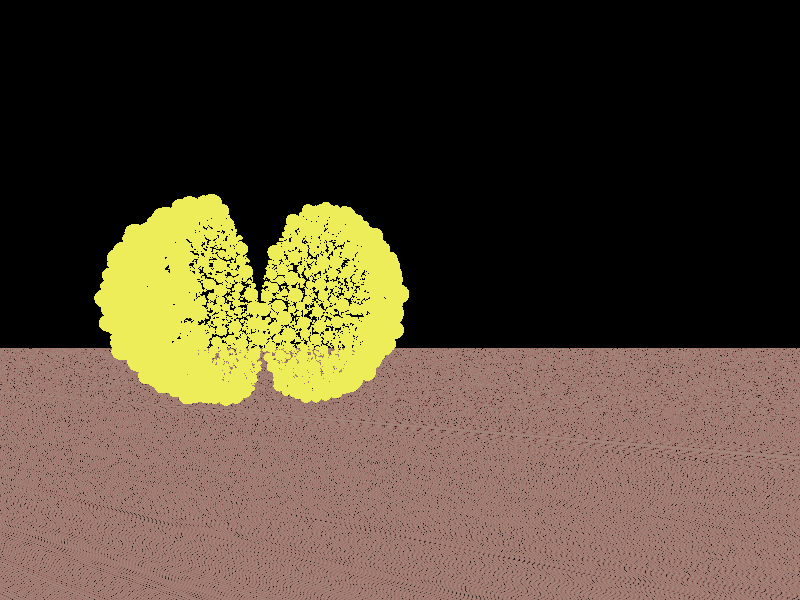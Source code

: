 #include "colors.inc"
#include "textures.inc"

global_settings { ambient_light rgb<.3, .3, 0.3> }

camera {
    location  <3.5, -.5, 1.75>
    look_at   <0, 0, 1.75>
    angle 100
    right x*image_width/image_height
}

light_source {
    <3, 2, 0>, 1
    fade_distance 5
    fade_power 2
    area_light x*3, y*3, 12, 12 circular orient adaptive 0
}

light_source {
    <2, 3, 1>, <1,.8,.1>
    fade_distance 5
    fade_power 2
    area_light x*3, y*3, 12, 12 circular orient adaptive 0
}

light_source {
    <-1, 3, 0.5> White
    fade_distance 5
    fade_power 2
    area_light x*3, y*3, 12, 12 circular orient adaptive 0
}

#declare PlankNormal =
    normal
    { gradient x 2 slope_map { [0 <0,1>][.05 <1,0>][.95 <1,0>][1 <0,-1>] }
      scale 2
};

plane {
    y, -1.125
    pigment {
        DMFWood5 turbulence .05
        color_map {
            [0 color DarkBrown]
            [0.9 color VeryDarkBrown]
            [1 color Black]
        }
        scale <0.2, 0.3, 10> * 0.25
        rotate y*20
    }
    normal { average normal_map
        { [1 PlankNormal]
          [1 wood .1 slope_map { [0 <0,0>][.5 <.5, 1>][1 <1,0>]}
              turbulence .5 scale <1,2,10>*.25]
        } rotate y*20
    }
    finish {
        ambient 0.1
        phong 1
    }
}

#declare bubbles = union {
   sphere { < 0.353,  0.934, -0.061> 0.099 }
   sphere { < 0.811,  0.466,  0.355> 0.091 }
   sphere { <-0.901, -0.407, -0.147> 0.072 }
   sphere { <-0.936, -0.116,  0.334> 0.090 }
   sphere { <-0.170,  0.482, -0.860> 0.093 }
   sphere { <-0.633,  0.416,  0.653> 0.070 }
   sphere { < 0.125,  0.743,  0.657> 0.052 }
   sphere { <-0.216,  0.320, -0.922> 0.086 }
   sphere { <-0.793,  0.053,  0.607> 0.075 }
   sphere { <-0.284,  0.883, -0.375> 0.050 }
   sphere { < 0.180,  0.854, -0.488> 0.078 }
   sphere { <-0.706,  0.593,  0.388> 0.088 }
   sphere { < 0.054,  0.944,  0.326> 0.056 }
   sphere { <-0.294,  0.265, -0.918> 0.009 }
   sphere { <-0.259,  0.790, -0.555> 0.061 }
   sphere { <-0.147,  0.246, -0.958> 0.021 }
   sphere { <-0.672, -0.322, -0.666> 0.098 }
   sphere { < 0.476,  0.443, -0.760> 0.057 }
   sphere { <-0.660,  0.571, -0.489> 0.078 }
   sphere { <-0.091,  0.826,  0.557> 0.081 }
   sphere { <-0.556,  0.138, -0.820> 0.062 }
   sphere { <-0.872, -0.433,  0.230> 0.069 }
   sphere { <-0.299,  0.949,  0.101> 0.094 }
   sphere { <-0.630,  0.747,  0.210> 0.051 }
   sphere { <-0.027, -0.001, -1.000> 0.068 }
   sphere { <-0.389,  0.016, -0.921> 0.094 }
   sphere { < 0.626,  0.771, -0.116> 0.052 }
   sphere { <-0.528,  0.219, -0.820> 0.024 }
   sphere { <-0.106,  0.736,  0.669> 0.064 }
   sphere { < 0.319,  0.894,  0.315> 0.092 }
   sphere { <-0.039,  0.465,  0.885> 0.095 }
   sphere { <-0.861,  0.077,  0.503> 0.052 }
   sphere { < 0.672,  0.629,  0.391> 0.077 }
   sphere { <-0.342,  0.588,  0.733> 0.097 }
   sphere { <-0.148,  0.173, -0.974> 0.053 }
   sphere { < 0.290,  0.699, -0.653> 0.066 }
   sphere { <-0.939,  0.268,  0.217> 0.083 }
   sphere { < 0.482,  0.724,  0.494> 0.058 }
   sphere { < 0.348,  0.845,  0.405> 0.015 }
   sphere { < 0.558,  0.759, -0.335> 0.077 }
   sphere { <-0.838, -0.236, -0.493> 0.071 }
   sphere { < 0.177,  0.412, -0.894> 0.065 }
   sphere { <-0.039,  0.056,  0.998> 0.059 }
   sphere { <-0.030,  0.931, -0.364> 0.066 }
   sphere { <-0.907, -0.116, -0.404> 0.089 }
   sphere { < 0.314,  0.295,  0.902> 0.074 }
   sphere { < 0.160,  0.131,  0.978> 0.051 }
   sphere { <-0.187,  0.585, -0.789> 0.033 }
   sphere { < 0.830,  0.541,  0.139> 0.084 }
   sphere { <-0.510, -0.124,  0.851> 0.069 }
   sphere { <-0.279, -0.146, -0.949> 0.083 }
   sphere { <-0.150,  0.215,  0.965> 0.053 }
   sphere { <-0.268,  0.158, -0.950> 0.050 }
   sphere { < 0.851,  0.521, -0.067> 0.093 }
   sphere { <-0.690,  0.317,  0.651> 0.044 }
   sphere { <-0.243,  0.185,  0.952> 0.046 }
   sphere { < 0.006,  0.638, -0.770> 0.067 }
   sphere { <-0.743,  0.496, -0.450> 0.040 }
   sphere { <-0.115,  0.003,  0.993> 0.034 }
   sphere { <-0.054,  0.189, -0.981> 0.043 }
   sphere { <-0.712, -0.347,  0.610> 0.051 }
   sphere { <-0.050,  0.996,  0.075> 0.081 }
   sphere { <-0.980, -0.056, -0.191> 0.095 }
   sphere { <-0.249,  0.684,  0.686> 0.045 }
   sphere { < 0.104,  0.407,  0.908> 0.060 }
   sphere { <-0.041,  0.988, -0.152> 0.098 }
   sphere { < 0.148,  0.877,  0.457> 0.082 }
   sphere { < 0.209,  0.162, -0.964> 0.059 }
   sphere { < 0.236,  0.627,  0.742> 0.088 }
   sphere { <-0.933,  0.299, -0.200> 0.072 }
   sphere { <-0.859,  0.376,  0.348> 0.068 }
   sphere { < 0.388,  0.427, -0.817> 0.049 }
   sphere { <-0.209,  0.388,  0.898> 0.079 }
   sphere { < 0.164,  0.979, -0.124> 0.071 }
   sphere { <-0.144,  0.339,  0.930> 0.008 }
   sphere { <-0.483, -0.049, -0.874> 0.029 }
   sphere { <-0.654,  0.022,  0.756> 0.077 }
   sphere { <-0.361,  0.767, -0.531> 0.047 }
   sphere { < 0.150,  0.802, -0.579> 0.031 }
   sphere { < 0.465,  0.630, -0.622> 0.080 }
   sphere { <-0.459,  0.709, -0.535> 0.067 }
   sphere { <-0.221, -0.011,  0.975> 0.069 }
   sphere { <-0.400,  0.422, -0.814> 0.051 }
   sphere { <-0.830, -0.365, -0.421> 0.068 }
   sphere { < 0.051,  0.141, -0.989> 0.072 }
   sphere { <-0.558,  0.341,  0.757> 0.067 }
   sphere { <-0.946,  0.081,  0.314> 0.065 }
   sphere { <-0.309,  0.280, -0.909> 0.014 }
   sphere { <-0.782, -0.211,  0.586> 0.063 }
   sphere { <-0.976, -0.185,  0.118> 0.094 }
   sphere { < 0.229,  0.920,  0.319> 0.002 }
   sphere { < 0.708,  0.460, -0.535> 0.092 }
   sphere { <-0.050,  0.137,  0.989> 0.023 }
   sphere { <-0.269, -0.034, -0.963> 0.031 }
   sphere { <-0.255,  0.252,  0.934> 0.024 }
   sphere { <-0.592,  0.231, -0.772> 0.049 }
   sphere { <-0.653,  0.182,  0.735> 0.080 }
   sphere { < 0.291,  0.947, -0.139> 0.002 }
   sphere { <-0.436,  0.192,  0.879> 0.084 }
   sphere { <-0.282,  0.865,  0.416> 0.071 }
   sphere { <-0.414,  0.892, -0.182> 0.086 }
   sphere { <-0.154,  0.306,  0.939> 0.027 }
   sphere { <-0.167,  0.667,  0.726> 0.044 }
   sphere { < 0.073,  0.650,  0.757> 0.060 }
   sphere { <-0.476,  0.217, -0.853> 0.038 }
   sphere { < 0.035,  0.041,  0.999> 0.017 }
   sphere { < 0.112,  0.360, -0.926> 0.024 }
   sphere { <-0.292,  0.465,  0.836> 0.050 }
   sphere { <-0.377,  0.161, -0.912> 0.052 }
   sphere { <-0.859,  0.486,  0.160> 0.080 }
   sphere { < 0.117,  0.261, -0.958> 0.057 }
   sphere { <-0.160,  0.107, -0.981> 0.014 }
   sphere { <-0.587,  0.209,  0.782> 0.005 }
   sphere { <-0.253,  0.927,  0.276> 0.085 }
   sphere { <-0.992, -0.098, -0.080> 0.025 }
   sphere { <-0.156,  0.007,  0.988> 0.000 }
   sphere { < 0.435,  0.802, -0.410> 0.073 }
   sphere { < 0.213,  0.743,  0.634> 0.039 }
   sphere { <-0.322, -0.070,  0.944> 0.053 }
   sphere { <-0.544,  0.216,  0.811> 0.046 }
   sphere { < 0.126,  0.231,  0.965> 0.056 }
   sphere { < 0.408,  0.295,  0.864> 0.027 }
   sphere { < 0.585,  0.697, -0.415> 0.028 }
   sphere { <-0.140,  0.075, -0.987> 0.024 }
   sphere { < 0.034,  0.695, -0.718> 0.015 }
   sphere { < 0.186,  0.338,  0.923> 0.048 }
   sphere { <-0.201,  0.228,  0.953> 0.001 }
   sphere { <-0.924,  0.013, -0.382> 0.043 }
   sphere { <-0.408, -0.181, -0.895> 0.060 }
   sphere { < 0.295,  0.749, -0.594> 0.011 }
   sphere { < 0.573,  0.793, -0.207> 0.056 }
   sphere { <-0.473, -0.231,  0.850> 0.044 }
   sphere { <-0.418,  0.608,  0.675> 0.001 }
   sphere { <-0.720, -0.074,  0.690> 0.057 }
   sphere { < 0.213,  0.553,  0.806> 0.012 }
   sphere { <-0.675, -0.051,  0.736> 0.001 }
   sphere { <-0.999,  0.016, -0.052> 0.063 }
   sphere { < 0.037,  0.044, -0.998> 0.011 }
   sphere { < 0.124,  0.324,  0.938> 0.018 }
   sphere { <-0.890,  0.432, -0.146> 0.057 }
   sphere { < 0.510,  0.641,  0.573> 0.051 }
   sphere { < 0.540,  0.326, -0.776> 0.077 }
   sphere { <-0.278,  0.044,  0.960> 0.012 }
   sphere { < 0.432,  0.319,  0.844> 0.011 }
   sphere { <-0.804, -0.422,  0.420> 0.053 }
   sphere { <-0.274,  0.493, -0.826> 0.017 }
   sphere { < 0.386,  0.656, -0.649> 0.008 }
   sphere { < 0.607,  0.730,  0.315> 0.061 }
   sphere { <-0.906, -0.332, -0.264> 0.066 }
   sphere { < 0.016,  0.240,  0.971> 0.052 }
   sphere { <-0.791, -0.191, -0.581> 0.038 }
   sphere { <-0.777,  0.456,  0.434> 0.050 }
   sphere { < 0.177,  0.256, -0.950> 0.004 }
   sphere { <-0.834,  0.547, -0.069> 0.092 }
   sphere { <-0.316,  0.114, -0.942> 0.015 }
   sphere { < 0.419,  0.876,  0.238> 0.035 }
   sphere { <-0.298,  0.811,  0.503> 0.032 }
   sphere { < 0.304,  0.435, -0.848> 0.040 }
   sphere { < 0.436,  0.295,  0.851> 0.003 }
   sphere { < 0.296,  0.879, -0.373> 0.076 }
   sphere { < 0.048,  0.067,  0.997> 0.012 }
   sphere { <-0.301,  0.954, -0.020> 0.027 }
   sphere { <-0.046,  0.090, -0.995> 0.025 }
   sphere { <-0.903,  0.256, -0.344> 0.082 }
   sphere { <-0.758, -0.320,  0.568> 0.017 }
   sphere { <-0.526,  0.848, -0.064> 0.064 }
   sphere { <-0.001,  0.107,  0.994> 0.005 }
   sphere { <-0.637,  0.754,  0.157> 0.003 }
   sphere { < 0.705,  0.659, -0.260> 0.052 }
   sphere { < 0.006,  0.885,  0.465> 0.061 }
   sphere { < 0.407,  0.592, -0.695> 0.021 }
   sphere { <-0.865, -0.122,  0.486> 0.057 }
   sphere { <-0.849,  0.283, -0.446> 0.037 }
   sphere { <-0.622,  0.647,  0.442> 0.025 }
   sphere { <-0.449,  0.566,  0.692> 0.020 }
   sphere { < 0.382,  0.900, -0.211> 0.058 }
   sphere { <-0.752, -0.097, -0.652> 0.082 }
   sphere { < 0.178,  0.112, -0.978> 0.002 }
   sphere { <-0.249, -0.135,  0.959> 0.046 }
   sphere { <-0.090,  0.666, -0.740> 0.037 }
   sphere { <-0.030,  0.923,  0.384> 0.035 }
   sphere { < 0.272,  0.812,  0.516> 0.061 }
   sphere { <-0.857,  0.162,  0.489> 0.035 }
   sphere { < 0.130,  0.939, -0.318> 0.098 }
   sphere { <-0.482, -0.225, -0.847> 0.039 }
   sphere { <-0.782,  0.395, -0.481> 0.072 }
   sphere { <-0.568, -0.227,  0.791> 0.055 }
   sphere { <-0.622, -0.203, -0.756> 0.060 }
   sphere { < 0.289,  0.815, -0.502> 0.038 }
   sphere { <-0.458,  0.642, -0.615> 0.037 }
   sphere { <-0.234,  0.956, -0.179> 0.061 }
   sphere { < 0.361,  0.434,  0.825> 0.091 }
   sphere { <-0.640, -0.288,  0.712> 0.068 }
   sphere { <-0.036,  0.185,  0.982> 0.024 }
   sphere { < 0.088,  0.507, -0.857> 0.064 }
   sphere { <-0.171,  0.958, -0.232> 0.022 }
   sphere { < 0.165,  0.520, -0.838> 0.016 }
   sphere { <-0.207, -0.107, -0.973> 0.003 }
   sphere { <-0.005,  0.007,  1.000> 0.002 }
   sphere { < 0.555,  0.811,  0.185> 0.066 }
   sphere { < 0.685,  0.712,  0.153> 0.078 }
   sphere { <-0.329,  0.750,  0.573> 0.066 }
   sphere { < 0.273,  0.466, -0.841> 0.004 }
   sphere { < 0.410,  0.808,  0.423> 0.053 }
   sphere { <-0.431,  0.548, -0.717> 0.088 }
   sphere { <-0.627, -0.120,  0.770> 0.068 }
   sphere { < 0.294,  0.618, -0.729> 0.045 }
   sphere { <-0.722,  0.692, -0.010> 0.080 }
   sphere { < 0.364,  0.592, -0.719> 0.028 }
   sphere { <-0.432, -0.015,  0.902> 0.075 }
   sphere { <-0.483,  0.027, -0.875> 0.011 }
   sphere { < 0.252,  0.968, -0.016> 0.016 }
   sphere { <-0.469,  0.123, -0.875> 0.043 }
   sphere { <-0.219,  0.816,  0.535> 0.049 }
   sphere { <-0.582, -0.089, -0.808> 0.071 }
   sphere { <-0.871, -0.375, -0.319> 0.012 }
   sphere { <-0.914, -0.377,  0.149> 0.038 }
   sphere { < 0.547,  0.496,  0.674> 0.087 }
   sphere { < 0.538,  0.427, -0.726> 0.015 }
   sphere { <-0.742, -0.289, -0.606> 0.000 }
   sphere { <-0.473, -0.014, -0.881> 0.005 }
   sphere { <-0.125,  0.075,  0.989> 0.029 }
   sphere { < 0.241,  0.351, -0.905> 0.024 }
   sphere { <-0.438,  0.820, -0.369> 0.066 }
   sphere { <-0.677,  0.414, -0.609> 0.085 }
   sphere { <-0.727,  0.024, -0.686> 0.046 }
   sphere { <-0.212,  0.185, -0.960> 0.012 }
   sphere { <-0.619,  0.785, -0.007> 0.059 }
   sphere { <-0.957, -0.194, -0.213> 0.047 }
   sphere { < 0.048,  0.081,  0.996> 0.001 }
   sphere { < 0.540,  0.834, -0.110> 0.054 }
   sphere { < 0.650,  0.577,  0.495> 0.041 }
   sphere { <-0.502,  0.069,  0.862> 0.042 }
   sphere { <-0.201,  0.257,  0.945> 0.017 }
   sphere { < 0.103,  0.152,  0.983> 0.010 }
   sphere { < 0.683,  0.464,  0.564> 0.078 }
   sphere { < 0.013,  0.112,  0.994> 0.010 }
   sphere { <-0.573, -0.007, -0.819> 0.012 }
   sphere { <-0.240,  0.583,  0.776> 0.013 }
   sphere { <-0.207, -0.067, -0.976> 0.028 }
   sphere { < 0.127,  0.713, -0.689> 0.053 }
   sphere { <-0.866,  0.219, -0.451> 0.029 }
   sphere { <-0.859,  0.386, -0.335> 0.056 }
   sphere { < 0.398,  0.324, -0.858> 0.062 }
   sphere { < 0.465,  0.868,  0.174> 0.041 }
   sphere { <-0.507,  0.643, -0.574> 0.024 }
   sphere { <-0.374, -0.101, -0.922> 0.023 }
   sphere { < 0.233,  0.614, -0.754> 0.021 }
   sphere { <-0.925, -0.287,  0.248> 0.079 }
   sphere { <-0.128,  0.023, -0.991> 0.029 }
   sphere { <-0.250,  0.087, -0.964> 0.024 }
   sphere { < 0.051,  0.382,  0.923> 0.001 }
   sphere { <-0.707,  0.692,  0.144> 0.053 }
   sphere { < 0.169,  0.229, -0.959> 0.004 }
   sphere { < 0.616,  0.642, -0.457> 0.047 }
   sphere { < 0.043,  0.079,  0.996> 0.001 }
   sphere { <-0.543,  0.699, -0.465> 0.044 }
   sphere { < 0.717,  0.679, -0.159> 0.051 }
   sphere { < 0.079,  0.430, -0.899> 0.024 }
   sphere { < 0.654,  0.719, -0.234> 0.031 }
   sphere { < 0.386,  0.633, -0.671> 0.013 }
   sphere { <-0.885, -0.326,  0.333> 0.024 }
   sphere { < 0.569,  0.404,  0.716> 0.017 }
   sphere { <-0.997,  0.081,  0.018> 0.033 }
   sphere { <-0.063,  0.167,  0.984> 0.008 }
   sphere { <-0.964, -0.261, -0.040> 0.082 }
   sphere { < 0.820,  0.517, -0.246> 0.089 }
   sphere { < 0.428,  0.521,  0.738> 0.049 }
   sphere { < 0.045,  0.456, -0.889> 0.010 }
   sphere { <-0.751,  0.262, -0.606> 0.085 }
   sphere { < 0.009,  0.777, -0.629> 0.065 }
   sphere { <-0.817,  0.539,  0.205> 0.001 }
   sphere { < 0.844,  0.535,  0.040> 0.015 }
   sphere { < 0.593,  0.694,  0.407> 0.026 }
   sphere { <-0.366,  0.685, -0.630> 0.066 }
   sphere { < 0.114,  0.779,  0.616> 0.004 }
   sphere { <-0.435,  0.854, -0.286> 0.024 }
   sphere { <-0.187,  0.508,  0.841> 0.055 }
   sphere { <-0.067,  0.253,  0.965> 0.032 }
   sphere { <-0.579,  0.530,  0.620> 0.054 }
   sphere { < 0.367,  0.847, -0.386> 0.003 }
   sphere { <-0.636,  0.747, -0.190> 0.062 }
   sphere { <-0.001,  0.001,  1.000> 0.005 }
   sphere { < 0.314,  0.765,  0.562> 0.017 }
   sphere { < 0.078,  0.065,  0.995> 0.018 }
   sphere { < 0.027,  0.556, -0.830> 0.020 }
   sphere { <-0.266,  0.820,  0.507> 0.001 }
   sphere { <-0.097,  0.089,  0.991> 0.002 }
   sphere { < 0.455,  0.773,  0.442> 0.007 }
   sphere { <-0.176, -0.010, -0.984> 0.029 }
   sphere { <-0.954, -0.175,  0.244> 0.019 }
   sphere { <-0.309,  0.086,  0.947> 0.041 }
   sphere { <-0.940,  0.194,  0.280> 0.015 }
   sphere { < 0.122,  0.169, -0.978> 0.005 }
   sphere { <-0.384,  0.297,  0.874> 0.033 }
   sphere { < 0.199,  0.258,  0.946> 0.024 }
   sphere { <-0.652,  0.001, -0.758> 0.053 }
   sphere { < 0.278,  0.568, -0.775> 0.025 }
   sphere { < 0.632,  0.744, -0.218> 0.006 }
   sphere { <-0.735,  0.459,  0.499> 0.028 }
   sphere { < 0.346,  0.569, -0.746> 0.012 }
   sphere { <-0.693, -0.286,  0.662> 0.004 }
   sphere { <-0.684,  0.051, -0.728> 0.014 }
   sphere { <-0.704,  0.453,  0.547> 0.030 }
   sphere { <-0.704,  0.592, -0.392> 0.030 }
   sphere { <-0.811, -0.324,  0.486> 0.065 }
   sphere { <-0.019,  0.300,  0.954> 0.020 }
   sphere { < 0.346,  0.579, -0.738> 0.001 }
   sphere { <-0.499,  0.599,  0.626> 0.052 }
   sphere { < 0.676,  0.735,  0.059> 0.019 }
   sphere { <-0.763, -0.313, -0.565> 0.039 }
   sphere { < 0.221,  0.252, -0.942> 0.033 }
   sphere { <-0.526,  0.150,  0.837> 0.025 }
   sphere { < 0.161,  0.827,  0.538> 0.014 }
   sphere { <-0.610,  0.587,  0.532> 0.055 }
   sphere { < 0.711,  0.608, -0.355> 0.057 }
   sphere { <-0.378, -0.201,  0.904> 0.069 }
   sphere { <-0.004,  0.613,  0.790> 0.031 }
   sphere { <-0.065,  0.349,  0.935> 0.034 }
   sphere { < 0.436,  0.710, -0.553> 0.030 }
   sphere { <-0.365,  0.119,  0.923> 0.026 }
   sphere { <-0.325,  0.206, -0.923> 0.017 }
   sphere { <-0.148,  0.651, -0.745> 0.024 }
   sphere { < 0.218,  0.947, -0.235> 0.023 }
   sphere { <-0.423,  0.286, -0.860> 0.049 }
   sphere { <-0.670,  0.049, -0.741> 0.002 }
   sphere { < 0.293,  0.752,  0.590> 0.020 }
   sphere { < 0.054,  0.049,  0.997> 0.003 }
   sphere { < 0.781,  0.525, -0.339> 0.012 }
   sphere { <-0.868, -0.356, -0.347> 0.016 }
   sphere { <-0.418,  0.828,  0.373> 0.077 }
   sphere { < 0.617,  0.436, -0.655> 0.062 }
   sphere { < 0.021,  0.899, -0.437> 0.028 }
   sphere { <-0.122, -0.029, -0.992> 0.023 }
   sphere { <-0.571,  0.693,  0.439> 0.044 }
   sphere { <-0.769,  0.047, -0.638> 0.021 }
   sphere { <-0.629,  0.261, -0.732> 0.014 }
   sphere { < 0.237,  0.762, -0.602> 0.030 }
   sphere { <-0.898, -0.439,  0.021> 0.087 }
   sphere { <-0.096,  0.565,  0.820> 0.037 }
   sphere { < 0.210,  0.183,  0.960> 0.024 }
   sphere { < 0.420,  0.528, -0.738> 0.047 }
   sphere { <-0.580,  0.407, -0.706> 0.050 }
   sphere { < 0.803,  0.594,  0.051> 0.022 }
   sphere { <-0.142,  0.111, -0.984> 0.004 }
   sphere { <-0.660, -0.062, -0.749> 0.011 }
   sphere { < 0.283,  0.261, -0.923> 0.032 }
   sphere { < 0.066,  0.766,  0.639> 0.015 }
   sphere { < 0.222,  0.953, -0.207> 0.007 }
   sphere { <-0.095,  0.033, -0.995> 0.006 }
   sphere { <-0.962, -0.136,  0.237> 0.013 }
   sphere { <-0.120,  0.295,  0.948> 0.010 }
   sphere { < 0.210,  0.745, -0.633> 0.014 }
   sphere { <-0.100,  0.396, -0.913> 0.029 }
   sphere { < 0.590,  0.590,  0.552> 0.044 }
   sphere { < 0.028,  0.072, -0.997> 0.001 }
   sphere { <-0.971,  0.238,  0.019> 0.074 }
   sphere { < 0.294,  0.365, -0.883> 0.034 }
   sphere { <-0.530,  0.475,  0.702> 0.056 }
   sphere { <-0.599,  0.278, -0.751> 0.003 }
   sphere { < 0.282,  0.715,  0.639> 0.036 }
   sphere { <-0.649,  0.759, -0.057> 0.005 }
   sphere { <-0.787,  0.605,  0.124> 0.064 }
   sphere { <-0.931, -0.363, -0.038> 0.015 }
   sphere { < 0.541,  0.838,  0.067> 0.056 }
   sphere { <-0.738,  0.381, -0.556> 0.003 }
   sphere { < 0.106,  0.065, -0.992> 0.021 }
   sphere { <-0.469,  0.500,  0.728> 0.015 }
   sphere { < 0.011,  0.385,  0.923> 0.007 }
   sphere { <-0.796,  0.308,  0.521> 0.058 }
   sphere { < 0.513,  0.759,  0.401> 0.046 }
   sphere { <-0.626,  0.142, -0.767> 0.026 }
   sphere { <-0.059,  0.231, -0.971> 0.000 }
   sphere { < 0.471,  0.869, -0.153> 0.035 }
   sphere { <-0.379,  0.804, -0.458> 0.037 }
   sphere { <-0.986,  0.162,  0.023> 0.004 }
   sphere { < 0.065,  0.811, -0.581> 0.017 }
   sphere { < 0.081,  0.175,  0.981> 0.017 }
   sphere { <-0.077,  0.055, -0.996> 0.007 }
   sphere { <-0.750,  0.638,  0.173> 0.006 }
   sphere { < 0.525,  0.701, -0.483> 0.062 }
   sphere { <-0.872, -0.173,  0.458> 0.002 }
   sphere { < 0.698,  0.716,  0.021> 0.028 }
   sphere { <-0.129,  0.142,  0.981> 0.025 }
   sphere { <-0.665,  0.282, -0.691> 0.038 }
   sphere { <-0.889,  0.335, -0.313> 0.004 }
   sphere { < 0.187,  0.942,  0.277> 0.053 }
   sphere { <-0.567, -0.162,  0.807> 0.012 }
   sphere { <-0.853, -0.382,  0.356> 0.037 }
   sphere { < 0.768,  0.625,  0.142> 0.021 }
   sphere { < 0.175,  0.805,  0.567> 0.026 }
   sphere { <-0.563,  0.129,  0.817> 0.022 }
   sphere { < 0.626,  0.754, -0.197> 0.011 }
   sphere { <-0.514,  0.303,  0.802> 0.007 }
   sphere { <-0.084, -0.017,  0.996> 0.003 }
   sphere { <-0.514, -0.172, -0.841> 0.023 }
   sphere { <-0.140,  0.856,  0.498> 0.000 }
   sphere { < 0.296,  0.937,  0.185> 0.047 }
   sphere { <-0.547,  0.822,  0.158> 0.072 }
   sphere { < 0.102,  0.809,  0.579> 0.045 }
   sphere { < 0.056,  0.365,  0.929> 0.007 }
   sphere { <-0.775, -0.054,  0.630> 0.027 }
   sphere { <-0.999,  0.003,  0.046> 0.036 }
   sphere { <-0.570,  0.334, -0.750> 0.035 }
   sphere { <-0.233, -0.019, -0.972> 0.009 }
   sphere { < 0.813,  0.461, -0.356> 0.035 }
   sphere { < 0.235,  0.407,  0.883> 0.046 }
   sphere { < 0.331,  0.547,  0.769> 0.038 }
   sphere { < 0.610,  0.634,  0.475> 0.027 }
   sphere { <-0.242,  0.701, -0.671> 0.065 }
   sphere { < 0.472,  0.536,  0.700> 0.001 }
   sphere { <-0.566, -0.150,  0.811> 0.001 }
   sphere { <-0.717,  0.500, -0.487> 0.005 }
   sphere { <-0.027,  0.361,  0.932> 0.006 }
   sphere { <-0.895,  0.221,  0.388> 0.073 }
   sphere { < 0.177,  0.286,  0.942> 0.008 }
   sphere { <-0.026,  0.344,  0.938> 0.005 }
   sphere { <-0.895,  0.444, -0.046> 0.029 }
   sphere { <-0.071,  0.521, -0.851> 0.013 }
   sphere { < 0.067,  0.102,  0.993> 0.021 }
   sphere { <-0.983,  0.065,  0.171> 0.084 }
   sphere { < 0.329,  0.734,  0.594> 0.020 }
   sphere { <-0.226,  0.580,  0.783> 0.003 }
   sphere { <-0.610,  0.787, -0.093> 0.027 }
   sphere { <-0.264,  0.866, -0.424> 0.005 }
   sphere { <-0.740, -0.379, -0.555> 0.032 }
   sphere { <-0.258,  0.965, -0.056> 0.030 }
   sphere { < 0.356,  0.826, -0.437> 0.014 }
   sphere { <-0.443,  0.198, -0.874> 0.005 }
   sphere { < 0.034,  0.214, -0.976> 0.004 }
   sphere { <-0.072,  0.175,  0.982> 0.004 }
   sphere { <-0.938, -0.270, -0.218> 0.017 }
   sphere { <-0.371,  0.872,  0.320> 0.006 }
   sphere { <-0.887,  0.413,  0.207> 0.012 }
   sphere { <-0.758,  0.165, -0.631> 0.015 }
   sphere { < 0.352,  0.675,  0.648> 0.045 }
   sphere { <-0.029,  0.248, -0.968> 0.021 }
   sphere { <-0.463,  0.844,  0.272> 0.035 }
   sphere { <-0.710,  0.622, -0.330> 0.039 }
   sphere { < 0.551,  0.379,  0.743> 0.024 }
   sphere { <-0.018,  0.665,  0.747> 0.032 }
   sphere { <-0.488, -0.001, -0.873> 0.016 }
   sphere { <-0.858, -0.415, -0.303> 0.034 }
   sphere { < 0.358,  0.517,  0.777> 0.003 }
   sphere { <-0.138,  0.986,  0.098> 0.010 }
   sphere { < 0.129,  0.120, -0.984> 0.009 }
   sphere { <-0.985,  0.106, -0.135> 0.060 }
   sphere { < 0.337,  0.835,  0.435> 0.019 }
   sphere { <-0.911,  0.368, -0.186> 0.001 }
   sphere { <-0.096,  0.094, -0.991> 0.023 }
   sphere { < 0.430,  0.235, -0.871> 0.033 }
   sphere { <-0.196,  0.663, -0.722> 0.014 }
   sphere { <-0.443,  0.344,  0.828> 0.055 }
   sphere { < 0.758,  0.639,  0.131> 0.000 }
   sphere { <-0.013,  0.352,  0.936> 0.010 }
   sphere { <-0.112,  0.227, -0.967> 0.013 }
   sphere { < 0.633,  0.730,  0.257> 0.002 }
   sphere { < 0.620,  0.692,  0.370> 0.007 }
   sphere { < 0.163,  0.214, -0.963> 0.010 }
   sphere { <-0.984,  0.172, -0.036> 0.014 }
   sphere { < 0.536,  0.646, -0.543> 0.020 }
   sphere { < 0.198,  0.214,  0.956> 0.010 }
   sphere { < 0.321,  0.707,  0.630> 0.003 }
   sphere { <-0.320,  0.309, -0.896> 0.021 }
   sphere { < 0.471,  0.745, -0.472> 0.010 }
   sphere { < 0.145,  0.171, -0.975> 0.007 }
   sphere { <-0.587, -0.291, -0.755> 0.029 }
   sphere { <-0.965,  0.104, -0.239> 0.046 }
   sphere { < 0.152,  0.096, -0.984> 0.023 }
   sphere { <-0.933,  0.348, -0.091> 0.047 }
   sphere { < 0.007,  0.998, -0.064> 0.003 }
   sphere { <-0.849,  0.444,  0.287> 0.024 }
   sphere { < 0.334,  0.548, -0.767> 0.021 }
   sphere { <-0.318,  0.037,  0.947> 0.009 }
   sphere { <-0.558,  0.004, -0.830> 0.009 }
   sphere { <-0.128,  0.222, -0.967> 0.001 }
   sphere { <-0.053,  0.362, -0.931> 0.031 }
   sphere { < 0.669,  0.664, -0.334> 0.017 }
   sphere { <-0.323, -0.065, -0.944> 0.009 }
   sphere { <-0.307,  0.354,  0.883> 0.025 }
   sphere { <-0.072, -0.016,  0.997> 0.009 }
   sphere { < 0.775,  0.539, -0.330> 0.005 }
   sphere { < 0.749,  0.460,  0.477> 0.032 }
   sphere { <-0.525,  0.421,  0.740> 0.009 }
   sphere { <-0.027,  0.146, -0.989> 0.006 }
   sphere { <-0.348,  0.555, -0.755> 0.004 }
   sphere { < 0.034,  0.243, -0.969> 0.026 }
   sphere { <-0.613, -0.202,  0.764> 0.004 }
   sphere { < 0.059,  0.293,  0.954> 0.019 }
   sphere { <-0.394,  0.673,  0.626> 0.048 }
   sphere { < 0.501,  0.585,  0.638> 0.019 }
   sphere { <-0.778,  0.096, -0.621> 0.032 }
   sphere { < 0.305,  0.562, -0.768> 0.004 }
   sphere { <-0.889, -0.246,  0.385> 0.058 }
   sphere { <-0.747,  0.591, -0.305> 0.014 }
   sphere { <-0.091,  0.039, -0.995> 0.001 }
   sphere { < 0.245,  0.970,  0.003> 0.004 }
   sphere { < 0.169,  0.298, -0.939> 0.009 }
   sphere { < 0.304,  0.308, -0.901> 0.024 }
   sphere { < 0.019,  0.029,  0.999> 0.002 }
   sphere { < 0.124,  0.782, -0.610> 0.014 }
   sphere { <-0.135,  0.675, -0.725> 0.011 }
   sphere { <-0.164,  0.030,  0.986> 0.002 }
   sphere { <-0.755,  0.138, -0.641> 0.014 }
   sphere { < 0.166,  0.224, -0.960> 0.001 }
   sphere { < 0.185,  0.174,  0.967> 0.000 }
   sphere { <-0.256,  0.966, -0.026> 0.000 }
   sphere { <-0.822, -0.177,  0.541> 0.006 }
   sphere { <-0.660,  0.182, -0.729> 0.039 }
   sphere { < 0.022,  0.351,  0.936> 0.026 }
   sphere { <-0.342,  0.392, -0.854> 0.027 }
   sphere { < 0.012,  0.015,  1.000> 0.007 }
   sphere { <-0.252,  0.933, -0.258> 0.023 }
   sphere { < 0.677,  0.688,  0.262> 0.035 }
   sphere { <-0.268,  0.012, -0.963> 0.015 }
   sphere { <-0.757,  0.356,  0.548> 0.010 }
   sphere { <-0.953, -0.228,  0.200> 0.001 }
   sphere { <-0.785,  0.242,  0.571> 0.025 }
   sphere { <-0.967,  0.249, -0.061> 0.007 }
   sphere { <-0.147,  0.798, -0.584> 0.055 }
   sphere { <-0.187, -0.101, -0.977> 0.012 }
   sphere { <-0.940, -0.022,  0.341> 0.004 }
   sphere { <-0.051,  0.114, -0.992> 0.000 }
   sphere { <-0.770,  0.604, -0.206> 0.054 }
   sphere { < 0.789,  0.537,  0.298> 0.003 }
   sphere { < 0.239,  0.960, -0.149> 0.009 }
   sphere { < 0.573,  0.408, -0.711> 0.015 }
   sphere { < 0.031,  0.847, -0.531> 0.053 }
   sphere { <-0.581, -0.060,  0.812> 0.018 }
   sphere { < 0.220,  0.525,  0.822> 0.021 }
   sphere { < 0.007,  0.391, -0.921> 0.036 }
   sphere { < 0.209,  0.303, -0.930> 0.021 }
   sphere { <-0.274,  0.275,  0.921> 0.009 }
   sphere { <-0.567,  0.807, -0.162> 0.034 }
   sphere { <-0.659,  0.751, -0.052> 0.009 }
   sphere { <-0.974,  0.211, -0.078> 0.027 }
   sphere { <-0.140,  0.974, -0.176> 0.005 }
   sphere { < 0.643,  0.546,  0.537> 0.012 }
   sphere { <-0.351,  0.619, -0.703> 0.020 }
   sphere { <-0.996, -0.092, -0.004> 0.051 }
   sphere { <-0.079,  0.195,  0.978> 0.017 }
   sphere { < 0.381,  0.515,  0.768> 0.007 }
   sphere { <-0.737, -0.185, -0.650> 0.006 }
   sphere { <-0.991, -0.090,  0.098> 0.005 }
   sphere { <-0.232,  0.108, -0.967> 0.003 }
   sphere { < 0.484,  0.874,  0.031> 0.020 }
   sphere { <-0.909,  0.148,  0.389> 0.002 }
   sphere { < 0.225,  0.636, -0.738> 0.007 }
   sphere { < 0.251,  0.746,  0.617> 0.003 }
   sphere { <-0.834,  0.367, -0.412> 0.019 }
   sphere { < 0.350,  0.928,  0.125> 0.034 }
   sphere { <-0.318, -0.016,  0.948> 0.002 }
   sphere { <-0.485,  0.061, -0.872> 0.022 }
   sphere { <-0.570,  0.762,  0.307> 0.053 }
   sphere { <-0.517, -0.027, -0.856> 0.016 }
   sphere { < 0.133,  0.538,  0.833> 0.067 }
   sphere { <-0.472,  0.877, -0.093> 0.003 }
   sphere { <-0.701,  0.656,  0.281> 0.037 }
   sphere { <-0.814,  0.452, -0.365> 0.029 }
   sphere { < 0.385,  0.608,  0.694> 0.043 }
   sphere { < 0.331,  0.796, -0.507> 0.007 }
   sphere { <-0.355,  0.003,  0.935> 0.011 }
   sphere { <-0.556,  0.596, -0.580> 0.044 }
   sphere { <-0.580,  0.785,  0.218> 0.005 }
   sphere { < 0.119,  0.993, -0.005> 0.057 }
   sphere { <-0.906,  0.335,  0.259> 0.003 }
   sphere { <-0.831,  0.171, -0.529> 0.059 }
   sphere { <-0.675,  0.106, -0.731> 0.037 }
   sphere { <-0.647,  0.124, -0.752> 0.002 }
   sphere { <-0.718,  0.097,  0.689> 0.036 }
   sphere { <-0.167,  0.141,  0.976> 0.014 }
   sphere { < 0.127,  0.206, -0.970> 0.001 }
   sphere { <-0.278,  0.911, -0.304> 0.026 }
   sphere { < 0.220,  0.956, -0.194> 0.007 }
   sphere { <-0.763,  0.642, -0.073> 0.009 }
   sphere { <-0.293,  0.410,  0.864> 0.012 }
   sphere { < 0.445,  0.454,  0.772> 0.010 }
   sphere { <-0.761,  0.520, -0.388> 0.029 }
   sphere { <-0.318,  0.267, -0.910> 0.002 }
   sphere { < 0.490,  0.268, -0.830> 0.016 }
   sphere { <-0.188,  0.138,  0.972> 0.008 }
   sphere { < 0.172,  0.462,  0.870> 0.026 }
   sphere { <-0.649,  0.512,  0.562> 0.035 }
   sphere { <-0.083,  0.212,  0.974> 0.001 }
   sphere { < 0.205,  0.649, -0.733> 0.018 }
   sphere { <-0.083,  0.816, -0.572> 0.012 }
   sphere { <-0.176,  0.065, -0.982> 0.014 }
   sphere { <-0.328,  0.284,  0.901> 0.030 }
   sphere { <-0.191,  0.180,  0.965> 0.001 }
   sphere { <-0.854,  0.285,  0.434> 0.016 }
   sphere { <-0.071, -0.004,  0.997> 0.004 }
   sphere { <-0.363, -0.111,  0.925> 0.008 }
   sphere { <-0.942, -0.214, -0.258> 0.005 }
   sphere { < 0.346,  0.245, -0.906> 0.035 }
   sphere { <-0.091,  0.641,  0.762> 0.044 }
   sphere { < 0.413,  0.902,  0.125> 0.034 }
   sphere { <-0.833,  0.465,  0.299> 0.006 }
   sphere { <-0.357, -0.130,  0.925> 0.007 }
   sphere { < 0.723,  0.659,  0.206> 0.007 }
   sphere { <-0.269,  0.571, -0.775> 0.051 }
   sphere { <-0.165,  0.073,  0.984> 0.012 }
   sphere { < 0.266,  0.787, -0.557> 0.028 }
   sphere { <-0.741, -0.304, -0.599> 0.000 }
   sphere { <-0.130,  0.286, -0.949> 0.011 }
   sphere { <-0.302,  0.950, -0.077> 0.020 }
   sphere { <-0.276,  0.382, -0.882> 0.009 }
   sphere { <-0.372, -0.098,  0.923> 0.008 }
   sphere { < 0.662,  0.365, -0.654> 0.023 }
   sphere { <-0.804,  0.130, -0.580> 0.012 }
   sphere { <-0.745,  0.135, -0.654> 0.003 }
   sphere { <-0.055,  0.883, -0.467> 0.050 }
   sphere { < 0.259,  0.324, -0.910> 0.008 }
   sphere { < 0.233,  0.972, -0.032> 0.009 }
   sphere { <-0.213,  0.855, -0.472> 0.054 }
   sphere { < 0.267,  0.213,  0.940> 0.027 }
   sphere { <-0.346,  0.351, -0.870> 0.017 }
   sphere { <-0.847, -0.208,  0.489> 0.031 }
   sphere { <-0.603,  0.651,  0.461> 0.003 }
   sphere { <-0.488,  0.864,  0.125> 0.008 }
   sphere { <-0.143, -0.023,  0.989> 0.005 }
   sphere { < 0.467,  0.346, -0.814> 0.007 }
   sphere { <-0.887,  0.184, -0.424> 0.019 }
   sphere { <-0.111, -0.052,  0.992> 0.021 }
   sphere { <-0.521,  0.312, -0.795> 0.035 }
   sphere { < 0.467,  0.613,  0.637> 0.025 }
   sphere { < 0.681,  0.571, -0.458> 0.046 }
   sphere { <-0.282,  0.124,  0.951> 0.005 }
   sphere { < 0.100,  0.322, -0.941> 0.008 }
   sphere { < 0.694,  0.587, -0.416> 0.001 }
   sphere { <-0.280,  0.065, -0.958> 0.014 }
   sphere { < 0.184,  0.642, -0.744> 0.007 }
   sphere { <-0.371,  0.894,  0.252> 0.040 }
   sphere { < 0.016,  0.990,  0.140> 0.012 }
   sphere { <-0.227, -0.094,  0.969> 0.001 }
   sphere { <-0.638,  0.242, -0.731> 0.007 }
   sphere { <-0.994, -0.102,  0.047> 0.001 }
   sphere { <-0.093,  0.052, -0.994> 0.009 }
   sphere { < 0.031,  0.019,  0.999> 0.005 }
   sphere { <-0.436, -0.136,  0.889> 0.015 }
   sphere { < 0.186,  0.975,  0.121> 0.067 }
   sphere { <-0.823,  0.566,  0.056> 0.022 }
   sphere { <-0.879, -0.181,  0.442> 0.018 }
   sphere { <-0.652,  0.711, -0.262> 0.020 }
   sphere { < 0.465,  0.508, -0.725> 0.003 }
   sphere { < 0.093,  0.281,  0.955> 0.005 }
   sphere { < 0.062,  0.212,  0.975> 0.003 }
   sphere { < 0.364,  0.530, -0.766> 0.015 }
   sphere { <-0.511,  0.692,  0.511> 0.050 }
   sphere { <-0.337,  0.549, -0.764> 0.011 }
   sphere { <-0.637,  0.702,  0.317> 0.037 }
   sphere { <-0.065,  0.632, -0.772> 0.003 }
   sphere { <-0.043,  0.223,  0.974> 0.007 }
   sphere { <-0.536,  0.116,  0.836> 0.011 }
   sphere { <-0.601,  0.326, -0.729> 0.003 }
   sphere { < 0.667,  0.675, -0.316> 0.005 }
   sphere { <-0.291,  0.091, -0.952> 0.015 }
   sphere { <-0.096,  0.185,  0.978> 0.003 }
   sphere { < 0.044,  0.273, -0.961> 0.007 }
   sphere { < 0.064,  0.993,  0.102> 0.037 }
   sphere { <-0.925, -0.337, -0.177> 0.008 }
   sphere { < 0.457,  0.355, -0.815> 0.007 }
   sphere { < 0.243,  0.969,  0.053> 0.022 }
   sphere { < 0.333,  0.628,  0.703> 0.013 }
   sphere { < 0.623,  0.770,  0.136> 0.009 }
   sphere { < 0.159,  0.965,  0.209> 0.025 }
   sphere { <-0.635,  0.659,  0.402> 0.010 }
   sphere { < 0.147,  0.560, -0.815> 0.025 }
   sphere { <-0.431,  0.376, -0.820> 0.006 }
   sphere { < 0.029,  0.186,  0.982> 0.005 }
   sphere { < 0.421,  0.477,  0.772> 0.000 }
   sphere { < 0.242,  0.940,  0.238> 0.014 }
   sphere { <-0.806,  0.124,  0.579> 0.002 }
   sphere { <-0.958, -0.033, -0.285> 0.004 }
   sphere { <-0.039, -0.003,  0.999> 0.000 }
   sphere { <-0.053, -0.019,  0.998> 0.011 }
   sphere { <-0.158, -0.079,  0.984> 0.024 }
   sphere { < 0.228,  0.547,  0.806> 0.004 }
   sphere { <-0.450,  0.884,  0.128> 0.034 }
   sphere { <-0.474,  0.576,  0.666> 0.000 }
   sphere { < 0.488,  0.521, -0.701> 0.030 }
   sphere { <-0.082,  0.972,  0.218> 0.056 }
   sphere { <-0.044,  0.456, -0.889> 0.038 }
   sphere { <-0.967,  0.234,  0.103> 0.011 }
   sphere { < 0.561,  0.599, -0.571> 0.033 }
   sphere { < 0.070,  0.273,  0.959> 0.004 }
   sphere { <-0.315,  0.614, -0.724> 0.021 }
   sphere { <-0.860,  0.254,  0.444> 0.001 }
   sphere { < 0.453,  0.494, -0.742> 0.000 }
   sphere { <-0.814, -0.081, -0.575> 0.018 }
   sphere { <-0.244, -0.062, -0.968> 0.008 }
   sphere { < 0.165,  0.985, -0.048> 0.004 }
   sphere { <-0.199,  0.097,  0.975> 0.030 }
   sphere { <-0.743, -0.226, -0.630> 0.027 }
   sphere { < 0.369,  0.787,  0.495> 0.032 }
   sphere { <-0.429,  0.759,  0.490> 0.057 }
   sphere { < 0.132,  0.083,  0.988> 0.006 }
   sphere { <-0.022,  0.277,  0.961> 0.002 }
   sphere { <-0.512,  0.178,  0.841> 0.003 }
   sphere { <-0.237,  0.538,  0.809> 0.011 }
   sphere { <-0.918, -0.012,  0.396> 0.033 }
   sphere { < 0.099,  0.588, -0.803> 0.032 }
   sphere { <-0.838,  0.540,  0.077> 0.014 }
   sphere { <-0.370,  0.910,  0.189> 0.024 }
   sphere { < 0.453,  0.863,  0.223> 0.003 }
   sphere { <-0.351,  0.875, -0.333> 0.030 }
   sphere { <-0.541,  0.498, -0.678> 0.039 }
   sphere { <-0.680, -0.187,  0.709> 0.037 }
   sphere { < 0.348,  0.408, -0.844> 0.003 }
   sphere { <-0.913,  0.399, -0.085> 0.008 }
   sphere { <-0.874,  0.082, -0.480> 0.051 }
   sphere { <-0.163,  0.711, -0.684> 0.016 }
   sphere { < 0.619,  0.520,  0.589> 0.011 }
   sphere { < 0.192,  0.520, -0.832> 0.012 }
   sphere { <-0.168,  0.985, -0.045> 0.059 }
   sphere { <-0.141, -0.004, -0.990> 0.001 }
   sphere { <-0.127,  0.111,  0.986> 0.007 }
   sphere { <-0.311, -0.035, -0.950> 0.003 }
   sphere { < 0.021,  0.267, -0.963> 0.002 }
   sphere { <-0.819,  0.477,  0.318> 0.021 }
   sphere { <-0.016,  0.123,  0.992> 0.013 }
   sphere { <-0.449,  0.666,  0.596> 0.016 }
   sphere { <-0.332,  0.468, -0.819> 0.031 }
   sphere { < 0.031,  0.466, -0.884> 0.008 }
   sphere { < 0.497,  0.860,  0.118> 0.015 }
   sphere { <-0.025,  0.762,  0.647> 0.024 }
   sphere { <-0.969,  0.003,  0.248> 0.016 }
   sphere { <-0.218,  0.124,  0.968> 0.004 }
   sphere { <-0.338,  0.875,  0.347> 0.019 }
   sphere { <-0.145,  0.595, -0.791> 0.010 }
   sphere { < 0.246,  0.577, -0.779> 0.008 }
   sphere { <-0.236,  0.102,  0.966> 0.008 }
   sphere { < 0.074,  0.048, -0.996> 0.016 }
   sphere { < 0.312,  0.209,  0.927> 0.015 }
   sphere { < 0.005,  0.140,  0.990> 0.014 }
   sphere { < 0.235,  0.583, -0.777> 0.004 }
   sphere { <-0.087,  0.045, -0.995> 0.000 }
   sphere { < 0.036,  0.847,  0.530> 0.020 }
   sphere { < 0.306,  0.906, -0.292> 0.011 }
   sphere { < 0.088,  0.317,  0.944> 0.019 }
   sphere { <-0.921,  0.390, -0.007> 0.043 }
   sphere { < 0.143,  0.180, -0.973> 0.003 }
   sphere { <-0.034,  0.833, -0.552> 0.016 }
   sphere { <-0.029,  0.847, -0.530> 0.007 }
   sphere { < 0.059,  0.998, -0.032> 0.009 }
   sphere { <-0.911,  0.410,  0.035> 0.004 }
   sphere { <-0.009,  0.096, -0.995> 0.002 }
   sphere { <-0.085,  0.589, -0.804> 0.041 }
   sphere { < 0.432,  0.566, -0.702> 0.006 }
   sphere { <-0.809, -0.038,  0.587> 0.019 }
   sphere { < 0.735,  0.537,  0.413> 0.028 }
   sphere { < 0.269,  0.155,  0.950> 0.032 }
   sphere { <-0.457,  0.423, -0.782> 0.014 }
   sphere { <-0.438,  0.865,  0.244> 0.008 }
   sphere { < 0.095,  0.860, -0.501> 0.009 }
   sphere { <-0.761,  0.346, -0.548> 0.013 }
   sphere { <-0.453,  0.887, -0.088> 0.016 }
   sphere { < 0.384,  0.919,  0.086> 0.017 }
   sphere { <-0.279,  0.412, -0.868> 0.025 }
   sphere { < 0.220,  0.974,  0.057> 0.002 }
   sphere { <-0.146,  0.889, -0.434> 0.030 }
   sphere { <-0.762,  0.589,  0.269> 0.044 }
   sphere { <-0.782,  0.485, -0.393> 0.013 }
   sphere { <-0.210,  0.401, -0.891> 0.001 }
   sphere { <-0.956, -0.078, -0.282> 0.001 }
   sphere { <-0.468,  0.280,  0.838> 0.014 }
   sphere { <-0.940, -0.340, -0.032> 0.001 }
   sphere { <-0.847,  0.456, -0.275> 0.037 }
   sphere { <-0.980,  0.171, -0.103> 0.013 }
   sphere { <-0.196,  0.963,  0.184> 0.029 }
   sphere { <-0.191, -0.035, -0.981> 0.000 }
   sphere { <-0.109,  0.352, -0.929> 0.018 }
   sphere { <-0.267,  0.522, -0.810> 0.009 }
   sphere { < 0.041,  0.025, -0.999> 0.005 }
   sphere { < 0.020,  0.141,  0.990> 0.000 }
   sphere { <-0.607,  0.097,  0.789> 0.017 }
   sphere { <-0.026,  0.135,  0.991> 0.001 }
   sphere { <-0.162,  0.775,  0.611> 0.021 }
   sphere { <-0.038, -0.008,  0.999> 0.005 }
   sphere { < 0.521,  0.592,  0.615> 0.012 }
   sphere { < 0.345,  0.813,  0.469> 0.012 }
   sphere { <-0.573,  0.082,  0.816> 0.026 }
   sphere { <-0.200,  0.883, -0.424> 0.002 }
   sphere { <-0.946, -0.313,  0.082> 0.043 }
   sphere { <-0.469, -0.189,  0.863> 0.000 }
   sphere { <-0.833,  0.302,  0.463> 0.011 }
   sphere { <-0.688,  0.699,  0.194> 0.001 }
   sphere { <-0.996,  0.075,  0.057> 0.007 }
   sphere { <-0.105,  0.149,  0.983> 0.001 }
   sphere { <-0.998, -0.051,  0.027> 0.000 }
   sphere { <-0.087,  0.154, -0.984> 0.005 }
   sphere { < 0.195,  0.790,  0.581> 0.003 }
   sphere { < 0.476,  0.820,  0.319> 0.062 }
   sphere { < 0.094,  0.645, -0.759> 0.022 }
   sphere { <-0.229, -0.028, -0.973> 0.001 }
   sphere { <-0.845, -0.439,  0.306> 0.012 }
   sphere { < 0.625,  0.765,  0.153> 0.003 }
   sphere { <-0.064,  0.272, -0.960> 0.022 }
   sphere { < 0.282,  0.858,  0.429> 0.033 }
   sphere { <-0.064,  0.813, -0.579> 0.008 }
   sphere { <-0.424,  0.892,  0.155> 0.004 }
   sphere { < 0.469,  0.346,  0.813> 0.043 }
   sphere { < 0.034,  0.076,  0.997> 0.004 }
   sphere { <-0.958,  0.241, -0.156> 0.005 }
   sphere { < 0.449,  0.705,  0.548> 0.008 }
   sphere { <-0.074,  0.113, -0.991> 0.007 }
   sphere { <-0.008,  0.201, -0.979> 0.005 }
   sphere { < 0.114,  0.706,  0.699> 0.005 }
   sphere { < 0.458,  0.887,  0.064> 0.023 }
   sphere { <-0.443, -0.172,  0.880> 0.005 }
   sphere { <-0.792,  0.319, -0.520> 0.014 }
   sphere { <-0.018, -0.005,  1.000> 0.006 }
   sphere { < 0.365,  0.734, -0.573> 0.048 }
   sphere { <-0.858,  0.449,  0.252> 0.013 }
   sphere { <-0.411,  0.414,  0.812> 0.024 }
   sphere { <-0.046,  0.516, -0.855> 0.014 }
   sphere { <-0.595,  0.756, -0.272> 0.030 }
   sphere { <-0.934, -0.153, -0.322> 0.005 }
   sphere { < 0.599,  0.670,  0.437> 0.013 }
   sphere { <-0.968,  0.240, -0.072> 0.004 }
   sphere { < 0.584,  0.535, -0.611> 0.046 }
   sphere { < 0.326,  0.783,  0.531> 0.002 }
   sphere { < 0.168,  0.282, -0.944> 0.000 }
   sphere { <-0.415,  0.700,  0.581> 0.008 }
   sphere { < 0.109,  0.140,  0.984> 0.002 }
   sphere { <-0.076,  0.006,  0.997> 0.003 }
   sphere { <-0.789,  0.141,  0.597> 0.014 }
   sphere { <-0.775, -0.375,  0.509> 0.002 }
   sphere { <-0.579,  0.504, -0.641> 0.015 }
   sphere { <-0.557, -0.287,  0.780> 0.007 }
   sphere { <-0.146,  0.270,  0.952> 0.003 }
   sphere { < 0.403,  0.694, -0.596> 0.012 }
   sphere { <-0.016,  0.069, -0.997> 0.003 }
   sphere { <-0.493,  0.287,  0.821> 0.017 }
   sphere { <-0.875,  0.147, -0.461> 0.017 }
   sphere { < 0.622,  0.571, -0.536> 0.043 }
   sphere { <-0.053,  0.544, -0.837> 0.020 }
   sphere { < 0.645,  0.642, -0.413> 0.005 }
   sphere { <-0.538,  0.044, -0.841> 0.036 }
   sphere { <-0.800, -0.301, -0.519> 0.009 }
   sphere { <-0.138,  0.935,  0.327> 0.042 }
   sphere { < 0.311,  0.469, -0.826> 0.001 }
   sphere { <-0.413,  0.875,  0.254> 0.006 }
   sphere { <-0.775, -0.412, -0.478> 0.025 }
   sphere { <-0.383,  0.924,  0.013> 0.030 }
   sphere { <-0.382, -0.123, -0.916> 0.001 }
   sphere { <-0.508,  0.579, -0.637> 0.027 }
   sphere { < 0.246,  0.934, -0.260> 0.017 }
   sphere { <-0.521,  0.446, -0.728> 0.024 }
   sphere { < 0.000,  0.291, -0.957> 0.031 }
   sphere { <-0.816, -0.053, -0.575> 0.011 }
   sphere { < 0.120,  0.453, -0.883> 0.004 }
   sphere { <-0.390, -0.091,  0.916> 0.013 }
   sphere { <-0.733,  0.414, -0.539> 0.005 }
   sphere { <-0.996,  0.027,  0.088> 0.008 }
   sphere { <-0.802, -0.054, -0.595> 0.005 }
   sphere { <-0.718,  0.447, -0.534> 0.006 }
   sphere { < 0.116,  0.173, -0.978> 0.001 }
   sphere { <-0.584,  0.776, -0.239> 0.010 }
   sphere { <-0.857, -0.048,  0.513> 0.023 }
   sphere { <-0.321,  0.853, -0.412> 0.010 }
   sphere { <-0.501, -0.035,  0.865> 0.007 }
   sphere { <-0.276,  0.231, -0.933> 0.021 }
   sphere { <-0.181,  0.738, -0.650> 0.010 }
   sphere { <-0.948,  0.293, -0.126> 0.003 }
   sphere { < 0.222,  0.213,  0.951> 0.010 }
   sphere { <-0.790,  0.583,  0.191> 0.007 }
   sphere { <-0.302,  0.007,  0.953> 0.017 }
   sphere { < 0.331,  0.642, -0.692> 0.013 }
   sphere { < 0.004,  0.339, -0.941> 0.020 }
   sphere { <-0.350,  0.845,  0.404> 0.000 }
   sphere { <-0.317,  0.647, -0.693> 0.022 }
   sphere { <-0.425,  0.759, -0.493> 0.007 }
   sphere { <-0.153,  0.852,  0.501> 0.005 }
   sphere { <-0.457,  0.427,  0.780> 0.032 }
   sphere { <-0.996,  0.057,  0.064> 0.012 }
   sphere { < 0.069,  0.906, -0.418> 0.023 }
   sphere { < 0.677,  0.708, -0.202> 0.011 }
   sphere { <-0.618,  0.677, -0.399> 0.055 }
   sphere { <-0.295,  0.516, -0.804> 0.016 }
   sphere { < 0.157,  0.286,  0.945> 0.011 }
   sphere { < 0.156,  0.686,  0.711> 0.016 }
   sphere { <-0.199,  0.876,  0.439> 0.016 }
   sphere { <-0.132, -0.038,  0.991> 0.004 }
   sphere { <-0.015,  0.737, -0.675> 0.001 }
   sphere { <-0.325, -0.015,  0.945> 0.003 }
   sphere { <-0.589,  0.111,  0.800> 0.008 }
   sphere { < 0.092,  0.342, -0.935> 0.004 }
   sphere { <-0.841, -0.164, -0.516> 0.004 }
   sphere { < 0.119,  0.673, -0.730> 0.005 }
   sphere { < 0.193,  0.953, -0.235> 0.004 }
   sphere { <-0.505,  0.633,  0.586> 0.001 }
   sphere { <-0.309,  0.343, -0.887> 0.016 }
   sphere { < 0.072,  0.756, -0.650> 0.005 }
   sphere { <-0.007,  0.003,  1.000> 0.001 }
   sphere { <-0.217,  0.898,  0.384> 0.009 }
   sphere { < 0.042,  0.194,  0.980> 0.002 }
   sphere { < 0.462,  0.690,  0.557> 0.014 }
   sphere { <-0.950,  0.153, -0.274> 0.016 }
   sphere { < 0.005,  0.521, -0.854> 0.020 }
   sphere { <-0.960,  0.278, -0.045> 0.002 }
   sphere { <-0.176, -0.052, -0.983> 0.007 }
   sphere { <-0.382,  0.489, -0.784> 0.015 }
   sphere { <-0.136,  0.694,  0.707> 0.000 }
   sphere { <-0.505,  0.477, -0.720> 0.012 }
   sphere { <-0.003,  0.550, -0.835> 0.011 }
   sphere { <-0.061, -0.025,  0.998> 0.000 }
   sphere { <-0.742,  0.663, -0.099> 0.015 }
   sphere { <-0.723,  0.565, -0.397> 0.003 }
   sphere { <-0.097,  0.907, -0.410> 0.019 }
   sphere { <-0.950, -0.036, -0.312> 0.024 }
   sphere { <-0.152,  0.978, -0.143> 0.014 }
   sphere { <-0.062,  0.286,  0.956> 0.003 }
   sphere { < 0.470,  0.283,  0.836> 0.024 }
   sphere { <-0.032,  0.959,  0.282> 0.026 }
   sphere { <-0.444,  0.368, -0.817> 0.009 }
   sphere { < 0.078,  0.157,  0.985> 0.002 }
   sphere { < 0.254,  0.406, -0.878> 0.014 }
   sphere { <-0.107, -0.047, -0.993> 0.001 }
   sphere { < 0.312,  0.834,  0.455> 0.013 }
   sphere { < 0.400,  0.705,  0.586> 0.040 }
   sphere { < 0.069,  0.662, -0.746> 0.005 }
   sphere { <-0.564, -0.193, -0.803> 0.015 }
   sphere { < 0.035,  0.138,  0.990> 0.016 }
   sphere { <-0.911,  0.376,  0.167> 0.039 }
   sphere { <-0.191,  0.896, -0.402> 0.025 }
   sphere { < 0.142,  0.921,  0.362> 0.023 }
   sphere { < 0.754,  0.629,  0.190> 0.029 }
   sphere { <-0.937, -0.030, -0.348> 0.013 }
   sphere { <-0.743,  0.657, -0.126> 0.013 }
   sphere { <-0.824,  0.448,  0.347> 0.012 }
   sphere { < 0.237,  0.312, -0.920> 0.010 }
   sphere { <-0.020,  0.073, -0.997> 0.003 }
   sphere { <-0.787, -0.025, -0.616> 0.006 }
   sphere { <-0.074,  0.142,  0.987> 0.002 }
   sphere { <-0.227, -0.034, -0.973> 0.005 }
   sphere { <-0.414,  0.195, -0.889> 0.003 }
   sphere { <-0.827,  0.454, -0.333> 0.005 }
   sphere { < 0.473,  0.364, -0.802> 0.004 }
   sphere { < 0.205,  0.534, -0.820> 0.011 }
   sphere { <-0.791,  0.465, -0.398> 0.010 }
   sphere { <-0.964,  0.172, -0.205> 0.030 }
   sphere { <-0.947,  0.321,  0.006> 0.013 }
   sphere { <-0.418,  0.777, -0.470> 0.012 }
   sphere { < 0.031,  0.309, -0.950> 0.006 }
   sphere { <-0.143,  0.116,  0.983> 0.004 }
   sphere { <-0.457,  0.548,  0.701> 0.002 }
   sphere { <-0.256,  0.557,  0.790> 0.011 }
   sphere { <-0.732,  0.642,  0.228> 0.026 }
   sphere { < 0.018,  0.874, -0.486> 0.001 }
   sphere { <-0.980, -0.148, -0.135> 0.012 }
   sphere { <-0.725,  0.409,  0.554> 0.019 }
   sphere { <-0.270,  0.468, -0.841> 0.009 }
   sphere { < 0.590,  0.807, -0.023> 0.050 }
   sphere { <-0.820, -0.032, -0.572> 0.011 }
   sphere { <-0.644, -0.076, -0.761> 0.007 }
   sphere { <-0.785,  0.177,  0.594> 0.022 }
   sphere { <-0.936, -0.321, -0.147> 0.020 }
   sphere { < 0.234,  0.286, -0.929> 0.005 }
   sphere { < 0.278,  0.552,  0.786> 0.009 }
   sphere { <-0.732,  0.339,  0.591> 0.033 }
   sphere { <-0.934,  0.120, -0.336> 0.056 }
   sphere { < 0.026,  0.331, -0.943> 0.004 }
   sphere { < 0.013,  0.826,  0.563> 0.024 }
   sphere { < 0.378,  0.862, -0.338> 0.015 }
   sphere { <-0.607, -0.017, -0.795> 0.007 }
   sphere { <-0.896,  0.102, -0.432> 0.005 }
   sphere { < 0.434,  0.273, -0.859> 0.000 }
   sphere { < 0.793,  0.608, -0.029> 0.018 }
   sphere { <-0.830,  0.480,  0.283> 0.017 }
   sphere { <-0.088,  0.094,  0.992> 0.004 }
   sphere { <-0.374,  0.145,  0.916> 0.002 }
   sphere { <-0.515,  0.128,  0.847> 0.002 }
   sphere { <-0.539, -0.197, -0.819> 0.015 }
   sphere { <-0.540,  0.819, -0.196> 0.012 }
   sphere { <-0.083,  0.627, -0.774> 0.008 }
   sphere { <-0.218,  0.758, -0.615> 0.018 }
   sphere { < 0.031,  0.586,  0.809> 0.016 }
   sphere { <-0.835,  0.263, -0.483> 0.007 }
   sphere { <-0.982,  0.182, -0.047> 0.002 }
   sphere { < 0.194,  0.687, -0.700> 0.020 }
   sphere { <-0.657,  0.673,  0.339> 0.005 }
   sphere { <-0.185,  0.733,  0.655> 0.017 }
   sphere { <-0.288,  0.436, -0.853> 0.005 }
   sphere { <-0.757, -0.391,  0.524> 0.027 }
   sphere { < 0.731,  0.680, -0.057> 0.051 }
   sphere { <-0.685,  0.429,  0.589> 0.013 }
   sphere { <-0.122, -0.054, -0.991> 0.001 }
   sphere { < 0.005,  0.104,  0.995> 0.001 }
   sphere { <-0.306,  0.853, -0.423> 0.008 }
   sphere { <-0.273,  0.962, -0.030> 0.001 }
   sphere { <-0.294,  0.850, -0.438> 0.010 }
   sphere { <-0.226,  0.731,  0.644> 0.022 }
   sphere { < 0.030,  0.070,  0.997> 0.004 }
   sphere { <-0.189,  0.176,  0.966> 0.002 }
   sphere { <-0.541, -0.035, -0.840> 0.004 }
   sphere { <-0.835, -0.135, -0.534> 0.031 }
   sphere { <-0.261,  0.210, -0.942> 0.003 }
   sphere { <-0.193,  0.098, -0.976> 0.020 }
   sphere { <-0.498,  0.266,  0.825> 0.005 }
   sphere { <-0.218,  0.843,  0.492> 0.002 }
   sphere { <-0.667,  0.234, -0.708> 0.013 }
   sphere { <-0.103,  0.160,  0.982> 0.007 }
   sphere { < 0.153,  0.181,  0.972> 0.000 }
   sphere { <-0.977,  0.158,  0.144> 0.014 }
   sphere { <-0.354,  0.421,  0.835> 0.026 }
   sphere { < 0.028,  0.547,  0.836> 0.022 }
   sphere { <-0.188,  0.642, -0.743> 0.017 }
   sphere { <-0.787, -0.116,  0.606> 0.035 }
   sphere { <-0.326,  0.226, -0.918> 0.003 }
   sphere { <-0.880,  0.217, -0.422> 0.003 }
   sphere { <-0.938, -0.008,  0.348> 0.011 }
   sphere { <-0.814, -0.437, -0.383> 0.016 }
   sphere { < 0.768,  0.563,  0.305> 0.026 }
   sphere { < 0.046,  0.057, -0.997> 0.006 }
   sphere { < 0.050,  0.338, -0.940> 0.021 }
   sphere { <-0.069,  0.641, -0.765> 0.004 }
   sphere { <-0.849, -0.009, -0.528> 0.046 }
   sphere { <-0.713,  0.665,  0.222> 0.003 }
   sphere { < 0.009,  0.005,  1.000> 0.003 }
   sphere { < 0.449,  0.278, -0.849> 0.007 }
   sphere { <-0.291,  0.022,  0.957> 0.002 }
   sphere { < 0.213,  0.148,  0.966> 0.007 }
   sphere { <-0.310,  0.838, -0.450> 0.013 }
   sphere { < 0.767,  0.549, -0.333> 0.008 }
   sphere { <-0.703,  0.705,  0.093> 0.000 }
   sphere { <-0.094,  0.032,  0.995> 0.001 }
   sphere { < 0.363,  0.617, -0.698> 0.006 }
   sphere { <-0.455,  0.347, -0.820> 0.014 }
   sphere { <-0.105,  0.888, -0.448> 0.003 }
   sphere { <-0.542,  0.256, -0.800> 0.014 }
   sphere { < 0.119,  0.627, -0.770> 0.010 }
   sphere { < 0.767,  0.625, -0.143> 0.024 }
   sphere { < 0.622,  0.754, -0.212> 0.005 }
   sphere { <-0.279,  0.045, -0.959> 0.007 }
   sphere { <-0.098, -0.007, -0.995> 0.003 }
   sphere { <-0.208,  0.072, -0.975> 0.010 }
   sphere { <-0.897,  0.053,  0.439> 0.025 }
   sphere { <-0.345, -0.130,  0.929> 0.005 }
   sphere { <-0.070, -0.035,  0.997> 0.009 }
   sphere { <-0.612,  0.629,  0.479> 0.012 }
   sphere { <-0.003,  0.237, -0.971> 0.007 }
   sphere { < 0.367,  0.889, -0.273> 0.007 }
   sphere { <-0.629,  0.766,  0.132> 0.026 }
   sphere { <-0.555,  0.778, -0.293> 0.020 }
   sphere { <-0.305,  0.207, -0.929> 0.004 }
   sphere { <-0.803, -0.343, -0.487> 0.007 }
   sphere { < 0.554,  0.506, -0.661> 0.019 }
   sphere { <-0.095, -0.033,  0.995> 0.004 }
   sphere { <-0.123,  0.044,  0.991> 0.002 }
   sphere { <-0.067,  0.003,  0.998> 0.001 }
   sphere { <-0.234,  0.019, -0.972> 0.021 }
   sphere { <-0.273,  0.038, -0.961> 0.003 }
   sphere { < 0.772,  0.631, -0.077> 0.015 }
   sphere { <-0.047,  0.797, -0.602> 0.001 }
   sphere { <-0.937, -0.284, -0.203> 0.004 }
   sphere { <-0.017,  0.109, -0.994> 0.003 }
   sphere { <-0.880, -0.323, -0.348> 0.019 }
   sphere { < 0.304,  0.949,  0.082> 0.033 }
   sphere { <-0.331,  0.863, -0.381> 0.002 }
   sphere { <-0.142, -0.072, -0.987> 0.025 }
   sphere { < 0.182,  0.225, -0.957> 0.009 }
   sphere { <-0.881, -0.372,  0.292> 0.019 }
   sphere { < 0.558,  0.451, -0.697> 0.011 }
   sphere { <-0.915, -0.247,  0.318> 0.003 }
   sphere { <-0.006,  0.007,  1.000> 0.000 }
   sphere { <-0.993, -0.082,  0.087> 0.009 }
   sphere { <-0.675,  0.338, -0.656> 0.004 }
   sphere { <-0.350,  0.448,  0.823> 0.005 }
   sphere { <-0.687,  0.661, -0.302> 0.014 }
   sphere { < 0.174,  0.984, -0.031> 0.005 }
   sphere { < 0.449,  0.435,  0.780> 0.008 }
   sphere { <-0.448,  0.494,  0.745> 0.013 }
   sphere { < 0.033,  0.781,  0.623> 0.025 }
   sphere { <-0.298, -0.118,  0.947> 0.000 }
   sphere { <-0.357,  0.251,  0.900> 0.014 }
   sphere { < 0.228,  0.669, -0.707> 0.019 }
   sphere { <-0.375,  0.252,  0.892> 0.002 }
   sphere { <-0.477,  0.389, -0.788> 0.026 }
   sphere { < 0.533,  0.691,  0.488> 0.002 }
   sphere { < 0.207,  0.904,  0.373> 0.025 }
   sphere { <-0.798,  0.480,  0.364> 0.027 }
   sphere { < 0.321,  0.752,  0.577> 0.004 }
   sphere { < 0.437,  0.725,  0.532> 0.000 }
   sphere { < 0.375,  0.578,  0.725> 0.001 }
   sphere { < 0.227,  0.950,  0.214> 0.016 }
   sphere { < 0.038,  0.329,  0.943> 0.002 }
   sphere { <-0.146,  0.972,  0.185> 0.016 }
   sphere { <-0.096,  0.039,  0.995> 0.000 }
   sphere { < 0.563,  0.434, -0.704> 0.008 }
   sphere { < 0.427,  0.346,  0.835> 0.003 }
   sphere { <-0.948, -0.316,  0.039> 0.001 }
   sphere { <-0.489,  0.282, -0.826> 0.019 }
   sphere { <-0.721,  0.135,  0.679> 0.003 }
   sphere { <-0.574,  0.764, -0.294> 0.002 }
   sphere { <-0.410,  0.634, -0.655> 0.006 }
   sphere { <-0.200,  0.588,  0.784> 0.025 }
   sphere { <-0.096,  0.252, -0.963> 0.016 }
   sphere { <-0.191,  0.038, -0.981> 0.017 }
   sphere { <-0.217,  0.783,  0.583> 0.009 }
   sphere { < 0.039,  0.375,  0.926> 0.005 }
   sphere { <-0.216,  0.202, -0.955> 0.006 }
   sphere { < 0.452,  0.562,  0.693> 0.016 }
   sphere { <-0.193,  0.908, -0.373> 0.006 }
   sphere { <-0.893,  0.408,  0.192> 0.005 }
   sphere { <-0.632,  0.092, -0.770> 0.022 }
   sphere { <-0.009, -0.002,  1.000> 0.003 }
   sphere { <-0.327,  0.931, -0.160> 0.013 }
   sphere { <-0.402,  0.483, -0.778> 0.006 }
   sphere { <-0.084,  0.143, -0.986> 0.006 }
   sphere { <-0.398, -0.107,  0.911> 0.006 }
   sphere { <-0.573,  0.764, -0.296> 0.001 }
   sphere { <-0.007,  0.950,  0.311> 0.008 }
   sphere { <-0.305,  0.396,  0.866> 0.006 }
   sphere { < 0.331,  0.380, -0.864> 0.011 }
   sphere { <-0.341,  0.810,  0.477> 0.019 }
   sphere { < 0.404,  0.873, -0.275> 0.015 }
   sphere { < 0.523,  0.324,  0.789> 0.020 }
   sphere { < 0.074,  0.797, -0.600> 0.009 }
   sphere { <-0.003,  0.185,  0.983> 0.007 }
   sphere { <-0.457,  0.872,  0.175> 0.014 }
   sphere { <-0.782, -0.274, -0.560> 0.005 }
   sphere { < 0.284,  0.519,  0.806> 0.026 }
   sphere { < 0.227,  0.287,  0.931> 0.018 }
   sphere { <-0.740,  0.583, -0.336> 0.010 }
   sphere { <-0.942,  0.315,  0.115> 0.029 }
   sphere { < 0.452,  0.472,  0.757> 0.008 }
   sphere { < 0.445,  0.272,  0.853> 0.008 }
   sphere { < 0.044,  0.857,  0.513> 0.002 }
   sphere { <-0.953, -0.260, -0.158> 0.036 }
   sphere { < 0.013,  0.067, -0.998> 0.011 }
   sphere { <-0.160,  0.903, -0.399> 0.007 }
   sphere { <-0.337,  0.917,  0.214> 0.016 }
   sphere { < 0.256,  0.354,  0.899> 0.008 }
   sphere { <-0.573,  0.475, -0.668> 0.003 }
   sphere { <-0.664,  0.663,  0.346> 0.005 }
   sphere { < 0.010,  0.819, -0.574> 0.003 }
   sphere { < 0.341,  0.808,  0.481> 0.001 }
   sphere { <-0.320,  0.203,  0.926> 0.036 }
   sphere { <-0.275,  0.848, -0.454> 0.011 }
   sphere { <-0.758,  0.359, -0.545> 0.000 }
   sphere { <-0.178,  0.291,  0.940> 0.000 }
   sphere { < 0.273,  0.912, -0.304> 0.004 }
   sphere { <-0.172,  0.615, -0.770> 0.006 }
   sphere { <-0.768,  0.507,  0.391> 0.017 }
   sphere { < 0.431,  0.680,  0.593> 0.000 }
   sphere { <-0.697,  0.483,  0.530> 0.006 }
   sphere { <-0.559,  0.607,  0.564> 0.009 }
   sphere { <-0.795,  0.357,  0.490> 0.000 }
   sphere { <-0.408,  0.905,  0.115> 0.014 }
   sphere { <-0.546,  0.733,  0.407> 0.013 }
   sphere { <-0.002,  0.221, -0.975> 0.009 }
   sphere { <-0.796,  0.070, -0.602> 0.005 }
   sphere { < 0.386,  0.476, -0.790> 0.007 }
   sphere { <-0.311,  0.127,  0.942> 0.001 }
   sphere { < 0.478,  0.378, -0.793> 0.005 }
   sphere { <-0.001,  0.075, -0.997> 0.006 }
   sphere { <-0.508,  0.846, -0.162> 0.021 }
   sphere { < 0.062,  0.845,  0.531> 0.007 }
   sphere { < 0.433,  0.245,  0.867> 0.025 }
   sphere { <-0.815,  0.274, -0.511> 0.029 }
   sphere { <-0.703, -0.298,  0.645> 0.010 }
   sphere { <-0.701, -0.186, -0.689> 0.026 }
   sphere { <-0.144,  0.469,  0.872> 0.010 }
   sphere { <-0.030,  0.304, -0.952> 0.003 }
   sphere { <-0.084,  0.231, -0.969> 0.008 }
   sphere { <-0.295,  0.127,  0.947> 0.003 }
   sphere { <-0.031, -0.005,  0.999> 0.003 }
   sphere { <-0.750, -0.108,  0.653> 0.002 }
   sphere { <-0.002,  0.945,  0.327> 0.001 }
   sphere { < 0.099,  0.826, -0.556> 0.022 }
   sphere { <-0.309,  0.409, -0.858> 0.007 }
   sphere { <-0.705, -0.278,  0.653> 0.011 }
   sphere { < 0.060,  0.526,  0.848> 0.009 }
   sphere { <-0.950,  0.153,  0.271> 0.020 }
   sphere { < 0.060,  0.071,  0.996> 0.000 }
   sphere { < 0.169,  0.608, -0.776> 0.041 }
   sphere { <-0.726,  0.156,  0.670> 0.020 }
   sphere { < 0.053,  0.350,  0.935> 0.005 }
   sphere { < 0.101,  0.105,  0.989> 0.013 }
   sphere { <-0.826, -0.236,  0.512> 0.012 }
   sphere { < 0.609,  0.789,  0.081> 0.030 }
   sphere { <-0.287,  0.821, -0.494> 0.013 }
   sphere { < 0.366,  0.806,  0.466> 0.003 }
   sphere { <-0.119,  0.925, -0.361> 0.023 }
   sphere { < 0.273,  0.226, -0.935> 0.006 }
   sphere { <-0.379,  0.244, -0.893> 0.020 }
   sphere { < 0.074,  0.196,  0.978> 0.005 }
   sphere { < 0.618,  0.786,  0.031> 0.014 }
   sphere { <-0.140,  0.577, -0.804> 0.012 }
   sphere { <-0.016,  0.709, -0.705> 0.031 }
   sphere { <-0.878,  0.007,  0.478> 0.024 }
   sphere { <-0.502,  0.834,  0.229> 0.013 }
   sphere { <-0.974, -0.105,  0.202> 0.021 }
   sphere { < 0.328,  0.359, -0.874> 0.002 }
   sphere { <-0.189,  0.750, -0.633> 0.012 }
   sphere { <-0.664,  0.712,  0.230> 0.001 }
   sphere { <-0.117,  0.983,  0.139> 0.013 }
   sphere { <-0.914, -0.400, -0.068> 0.009 }
   sphere { < 0.016,  0.009,  1.000> 0.000 }
   sphere { <-0.383,  0.501,  0.776> 0.008 }
   sphere { <-0.971,  0.170, -0.165> 0.011 }
   sphere { < 0.788,  0.495, -0.366> 0.009 }
   sphere { < 0.071,  0.702,  0.709> 0.011 }
   sphere { <-0.768, -0.269, -0.581> 0.008 }
   sphere { < 0.647,  0.527, -0.550> 0.000 }
   sphere { <-0.962, -0.142, -0.235> 0.003 }
   sphere { < 0.223,  0.711,  0.667> 0.009 }
   sphere { <-0.083,  0.984,  0.155> 0.007 }
   sphere { < 0.645,  0.763,  0.042> 0.023 }
   sphere { < 0.197,  0.778,  0.597> 0.015 }
   sphere { <-0.025,  0.325,  0.945> 0.006 }
   sphere { < 0.454,  0.889, -0.058> 0.011 }
   sphere { <-0.229,  0.055, -0.972> 0.015 }
   sphere { <-0.225,  0.128,  0.966> 0.004 }
   sphere { < 0.263,  0.934,  0.244> 0.006 }
   sphere { <-0.295,  0.692,  0.659> 0.009 }
   sphere { < 0.750,  0.580,  0.319> 0.002 }
   sphere { <-0.809, -0.252,  0.532> 0.010 }
   sphere { <-0.170,  0.916,  0.364> 0.011 }
   sphere { < 0.239,  0.345,  0.908> 0.007 }
   sphere { < 0.588,  0.328,  0.740> 0.038 }
   sphere { < 0.206,  0.491,  0.846> 0.020 }
   sphere { <-0.673,  0.525,  0.521> 0.015 }
   sphere { < 0.262,  0.503, -0.824> 0.038 }
   sphere { <-0.056,  0.138, -0.989> 0.008 }
   sphere { < 0.327,  0.195, -0.925> 0.022 }
   sphere { <-0.402,  0.728,  0.555> 0.012 }
   sphere { <-0.436,  0.592,  0.678> 0.012 }
   sphere { < 0.365,  0.230,  0.902> 0.008 }
   sphere { < 0.174,  0.388,  0.905> 0.007 }
   sphere { <-0.808,  0.506,  0.304> 0.013 }
   sphere { <-0.202, -0.029, -0.979> 0.004 }
   sphere { <-0.514,  0.734, -0.444> 0.006 }
   sphere { <-0.897, -0.435, -0.079> 0.002 }
   sphere { <-0.942,  0.208, -0.265> 0.018 }
   sphere { <-0.084,  0.381,  0.921> 0.006 }
   sphere { <-0.147,  0.281,  0.949> 0.001 }
   sphere { <-0.337,  0.569, -0.750> 0.013 }
   sphere { <-0.411,  0.221, -0.884> 0.020 }
   sphere { <-0.088,  0.134, -0.987> 0.003 }
   sphere { < 0.511,  0.488, -0.708> 0.011 }
   sphere { <-0.269,  0.062,  0.961> 0.007 }
   sphere { <-0.164,  0.076, -0.983> 0.001 }
   sphere { <-0.665,  0.744,  0.055> 0.021 }
   sphere { < 0.073,  0.994, -0.082> 0.031 }
   sphere { <-0.937, -0.348,  0.021> 0.012 }
   sphere { <-0.521, -0.259,  0.813> 0.006 }
   sphere { < 0.154,  0.960,  0.236> 0.003 }
   sphere { < 0.230,  0.973, -0.023> 0.000 }
   sphere { < 0.219,  0.542, -0.811> 0.008 }
   sphere { <-0.570, -0.076,  0.818> 0.002 }
   sphere { < 0.226,  0.549, -0.805> 0.004 }
   sphere { <-0.794, -0.297, -0.531> 0.005 }
   sphere { <-0.879,  0.163,  0.448> 0.010 }
   sphere { <-0.372,  0.336, -0.865> 0.013 }
   sphere { <-0.980,  0.153,  0.125> 0.006 }
   sphere { <-0.709,  0.139, -0.691> 0.024 }
   sphere { <-0.719, -0.294,  0.629> 0.007 }
   sphere { < 0.358,  0.742,  0.567> 0.020 }
   sphere { <-0.217,  0.113, -0.970> 0.009 }
   sphere { <-0.541, -0.227, -0.810> 0.016 }
   sphere { <-0.897,  0.441,  0.038> 0.029 }
   sphere { <-0.769, -0.233, -0.595> 0.012 }
   sphere { < 0.464,  0.503, -0.729> 0.004 }
   sphere { <-0.300,  0.714, -0.633> 0.005 }
   sphere { <-0.113,  0.271,  0.956> 0.014 }
   sphere { <-0.164,  0.111,  0.980> 0.008 }
   sphere { < 0.628,  0.756, -0.183> 0.003 }
   sphere { <-0.853, -0.277,  0.442> 0.012 }
   sphere { < 0.244,  0.786,  0.568> 0.003 }
   sphere { <-0.296,  0.393, -0.870> 0.001 }
   sphere { < 0.485,  0.834, -0.261> 0.051 }
   sphere { <-0.142,  0.116, -0.983> 0.001 }
   sphere { < 0.237,  0.474,  0.848> 0.015 }
   sphere { <-0.445,  0.721,  0.531> 0.001 }
   sphere { <-0.768, -0.410,  0.493> 0.012 }
   sphere { <-0.038,  0.308, -0.951> 0.007 }
   sphere { <-0.062,  0.233, -0.970> 0.003 }
   sphere { <-0.602,  0.072, -0.795> 0.022 }
   sphere { <-0.577,  0.736, -0.354> 0.030 }
   sphere { <-0.271, -0.069,  0.960> 0.000 }
   sphere { <-0.049,  0.288,  0.956> 0.008 }
   sphere { <-0.274,  0.318,  0.908> 0.017 }
   sphere { < 0.044,  0.972, -0.231> 0.018 }
   sphere { < 0.480,  0.872,  0.096> 0.014 }
   sphere { <-0.867, -0.164, -0.471> 0.003 }
   sphere { <-0.871, -0.472,  0.138> 0.031 }
   sphere { < 0.238,  0.469, -0.851> 0.011 }
   sphere { < 0.049,  0.593,  0.804> 0.004 }
   sphere { <-0.210, -0.036, -0.977> 0.003 }
   sphere { <-0.591,  0.658, -0.466> 0.019 }
   sphere { <-0.779,  0.563, -0.275> 0.028 }
   sphere { < 0.003,  0.117,  0.993> 0.001 }
   sphere { <-0.215,  0.227,  0.950> 0.005 }
   sphere { <-0.835, -0.366,  0.410> 0.012 }
   sphere { <-0.782,  0.515,  0.351> 0.014 }
   sphere { <-0.185,  0.619, -0.763> 0.008 }
   sphere { <-0.604, -0.026,  0.797> 0.003 }
   sphere { < 0.090,  0.372, -0.924> 0.000 }
   sphere { <-0.713, -0.198,  0.673> 0.013 }
   sphere { <-0.076,  0.606,  0.792> 0.005 }
   sphere { <-0.323,  0.145, -0.935> 0.008 }
   sphere { < 0.265,  0.953, -0.150> 0.018 }
   sphere { <-0.087,  0.149,  0.985> 0.012 }
   sphere { < 0.440,  0.898, -0.026> 0.001 }
   sphere { <-0.708, -0.147,  0.691> 0.015 }
   sphere { <-0.652, -0.122, -0.748> 0.026 }
   sphere { <-0.200,  0.239,  0.950> 0.002 }
   sphere { < 0.424,  0.856,  0.297> 0.005 }
   sphere { < 0.713,  0.565, -0.414> 0.009 }
   sphere { < 0.238,  0.158,  0.958> 0.001 }
   sphere { < 0.097,  0.873, -0.477> 0.008 }
   sphere { <-0.062,  0.062, -0.996> 0.003 }
   sphere { <-0.050,  0.661,  0.749> 0.001 }
   sphere { <-0.901,  0.006, -0.433> 0.014 }
   sphere { <-0.898,  0.327,  0.294> 0.015 }
   sphere { <-0.370,  0.923, -0.101> 0.011 }
   sphere { <-0.117,  0.840, -0.530> 0.020 }
   sphere { < 0.661,  0.750,  0.023> 0.004 }
   sphere { <-0.159,  0.035,  0.987> 0.005 }
   sphere { < 0.177,  0.984, -0.022> 0.005 }
   sphere { < 0.502,  0.678,  0.537> 0.001 }
   sphere { <-0.131,  0.640, -0.757> 0.000 }
   sphere { < 0.676,  0.541,  0.501> 0.005 }
   sphere { <-0.525,  0.760,  0.384> 0.028 }
   sphere { <-0.942, -0.275, -0.195> 0.005 }
   sphere { <-0.487, -0.128, -0.864> 0.034 }
   sphere { <-0.860, -0.179,  0.478> 0.001 }
   sphere { <-0.238,  0.781,  0.577> 0.009 }
   sphere { <-0.128,  0.419,  0.899> 0.007 }
   sphere { < 0.666,  0.650, -0.366> 0.005 }
   sphere { < 0.020,  0.395,  0.918> 0.003 }
   sphere { <-0.947,  0.294, -0.129> 0.000 }
   sphere { <-0.797,  0.151, -0.585> 0.009 }
   sphere { <-0.965,  0.207,  0.159> 0.006 }
   sphere { <-0.327,  0.025,  0.945> 0.006 }
   sphere { <-0.286,  0.026,  0.958> 0.004 }
   sphere { < 0.456,  0.882, -0.121> 0.003 }
   sphere { <-0.964, -0.004,  0.266> 0.004 }
   sphere { < 0.321,  0.930, -0.180> 0.017 }
   sphere { <-0.015,  0.373,  0.928> 0.010 }
   sphere { < 0.126,  0.975, -0.185> 0.001 }
   sphere { <-0.699,  0.687, -0.199> 0.026 }
   sphere { <-0.125, -0.033,  0.992> 0.002 }
   sphere { <-0.070,  0.075, -0.995> 0.003 }
   sphere { <-0.346,  0.660,  0.666> 0.002 }
   sphere { < 0.550,  0.781,  0.295> 0.019 }
   sphere { <-0.922,  0.383,  0.062> 0.026 }
   sphere { < 0.420,  0.479,  0.771> 0.001 }
   sphere { < 0.403,  0.912,  0.069> 0.009 }
   sphere { < 0.029,  0.953, -0.302> 0.005 }
   sphere { <-0.757,  0.576, -0.309> 0.004 }
   sphere { < 0.407,  0.849, -0.336> 0.016 }
   sphere { < 0.384,  0.891,  0.243> 0.003 }
   sphere { <-0.235,  0.610,  0.756> 0.015 }
   sphere { <-0.212,  0.648, -0.731> 0.010 }
   sphere { <-0.433,  0.228, -0.872> 0.006 }
   sphere { <-0.579,  0.674, -0.458> 0.000 }
   sphere { < 0.274,  0.443,  0.854> 0.001 }
   sphere { <-0.736,  0.192,  0.649> 0.023 }
   sphere { <-0.133,  0.113, -0.985> 0.006 }
   sphere { < 0.126,  0.074, -0.989> 0.001 }
   sphere { <-0.164,  0.869,  0.466> 0.028 }
   sphere { < 0.776,  0.482, -0.406> 0.030 }
   sphere { <-0.060,  0.735, -0.675> 0.028 }
   sphere { <-0.648,  0.272,  0.711> 0.013 }
   sphere { <-0.416,  0.125, -0.901> 0.002 }
   sphere { < 0.668,  0.743, -0.036> 0.040 }
   sphere { <-0.574,  0.706, -0.414> 0.000 }
   sphere { <-0.924, -0.381, -0.039> 0.001 }
   sphere { <-0.985,  0.156,  0.069> 0.023 }
   sphere { <-0.829,  0.506,  0.237> 0.005 }
   sphere { <-0.673,  0.666,  0.323> 0.014 }
   sphere { <-0.048,  0.907,  0.418> 0.006 }
   sphere { <-0.727,  0.633, -0.266> 0.026 }
   sphere { <-0.414,  0.723,  0.553> 0.001 }
   sphere { < 0.709,  0.703,  0.049> 0.004 }
   sphere { < 0.643,  0.762,  0.074> 0.009 }
   sphere { < 0.105,  0.088, -0.991> 0.002 }
   sphere { <-0.530,  0.104,  0.842> 0.004 }
   sphere { <-0.564, -0.297,  0.770> 0.008 }
   sphere { <-0.762,  0.629, -0.150> 0.007 }
   sphere { < 0.204,  0.709,  0.675> 0.012 }
   sphere { <-0.503,  0.536,  0.678> 0.016 }
   sphere { < 0.207,  0.568, -0.796> 0.018 }
   sphere { <-0.881,  0.208, -0.424> 0.004 }
   sphere { <-0.821,  0.542, -0.181> 0.020 }
   sphere { <-0.482,  0.536,  0.693> 0.010 }
   sphere { <-0.791, -0.371, -0.486> 0.008 }
   sphere { <-0.690, -0.163, -0.705> 0.004 }
   sphere { <-0.098,  0.390,  0.915> 0.005 }
   sphere { <-0.227,  0.884, -0.409> 0.013 }
   sphere { <-0.955,  0.267,  0.126> 0.010 }
   sphere { <-0.894, -0.254, -0.370> 0.054 }
   sphere { <-0.530,  0.004, -0.848> 0.006 }
   sphere { < 0.029,  0.086,  0.996> 0.008 }
   sphere { <-0.939, -0.224, -0.263> 0.007 }
   sphere { <-0.851, -0.335,  0.405> 0.023 }
   sphere { <-0.110,  0.981,  0.159> 0.008 }
   sphere { <-0.894,  0.295,  0.338> 0.016 }
   sphere { < 0.294,  0.678,  0.673> 0.015 }
   sphere { < 0.274,  0.767,  0.580> 0.006 }
   sphere { <-0.277,  0.636, -0.720> 0.023 }
   sphere { <-0.772,  0.156,  0.616> 0.011 }
   sphere { < 0.531,  0.847, -0.017> 0.022 }
   sphere { <-0.466,  0.080, -0.881> 0.001 }
   sphere { < 0.101,  0.384, -0.918> 0.003 }
   sphere { <-0.318,  0.930, -0.185> 0.015 }
   sphere { <-0.346,  0.318,  0.883> 0.011 }
   sphere { < 0.601,  0.799,  0.032> 0.006 }
   sphere { <-0.261,  0.062, -0.963> 0.003 }
   sphere { <-0.217,  0.610, -0.762> 0.014 }
   sphere { <-0.363,  0.442,  0.820> 0.001 }
   sphere { <-0.254,  0.031, -0.967> 0.002 }
   sphere { <-0.298,  0.015, -0.955> 0.003 }
   sphere { <-0.424,  0.852, -0.308> 0.000 }
   sphere { <-0.440,  0.227, -0.869> 0.001 }
   sphere { < 0.339,  0.479, -0.810> 0.022 }
   sphere { <-0.223,  0.143,  0.964> 0.001 }
   sphere { < 0.333,  0.765, -0.551> 0.001 }
   sphere { <-0.087,  0.947, -0.308> 0.015 }
   sphere { < 0.307,  0.942,  0.136> 0.003 }
   sphere { < 0.125,  0.971,  0.204> 0.010 }
   sphere { < 0.425,  0.475,  0.771> 0.003 }
   sphere { <-0.591,  0.230,  0.773> 0.007 }
   sphere { <-0.735,  0.237,  0.635> 0.025 }
   sphere { <-0.897, -0.415,  0.153> 0.003 }
   sphere { < 0.741,  0.642, -0.196> 0.006 }
   sphere { <-0.693,  0.685,  0.224> 0.026 }
   sphere { <-0.362,  0.881,  0.305> 0.013 }
   sphere { < 0.810,  0.534,  0.242> 0.021 }
   sphere { <-0.572,  0.425,  0.701> 0.008 }
   sphere { <-0.356,  0.366, -0.860> 0.003 }
   sphere { < 0.496,  0.560, -0.664> 0.007 }
   sphere { <-0.633,  0.536, -0.559> 0.005 }
   sphere { < 0.004,  0.008,  1.000> 0.003 }
   sphere { <-0.272,  0.743, -0.612> 0.013 }
   sphere { < 0.440,  0.858,  0.263> 0.002 }
   sphere { < 0.244,  0.876,  0.416> 0.011 }
   sphere { <-0.864,  0.174, -0.473> 0.005 }
   sphere { < 0.445,  0.579, -0.684> 0.003 }
   sphere { <-0.363,  0.496, -0.789> 0.006 }
   sphere { < 0.481,  0.875,  0.061> 0.002 }
   sphere { <-0.843,  0.329,  0.424> 0.023 }
   sphere { < 0.311,  0.520,  0.795> 0.003 }
   sphere { <-0.408, -0.109, -0.907> 0.013 }
   sphere { <-0.357,  0.383,  0.852> 0.015 }
   sphere { <-0.969,  0.051, -0.241> 0.007 }
   sphere { < 0.057,  0.079,  0.995> 0.003 }
   sphere { < 0.342,  0.646,  0.683> 0.002 }
   sphere { <-0.021,  0.959, -0.283> 0.020 }
   sphere { <-0.635,  0.701, -0.326> 0.024 }
   sphere { <-0.758,  0.591, -0.276> 0.007 }
   sphere { <-0.521,  0.850,  0.079> 0.016 }
   sphere { <-0.596,  0.764,  0.248> 0.002 }
   sphere { < 0.013,  0.317,  0.948> 0.012 }
   sphere { <-0.355,  0.537, -0.765> 0.004 }
   sphere { < 0.028,  0.442, -0.897> 0.013 }
   sphere { < 0.029,  0.605,  0.796> 0.003 }
   sphere { < 0.225,  0.225,  0.948> 0.002 }
   sphere { < 0.359,  0.211,  0.909> 0.014 }
   sphere { < 0.234,  0.163,  0.959> 0.005 }
   sphere { <-0.632,  0.670,  0.390> 0.007 }
   sphere { < 0.100,  0.589,  0.802> 0.001 }
   sphere { <-0.896, -0.311,  0.317> 0.001 }
   sphere { < 0.587,  0.806, -0.073> 0.000 }
   sphere { <-0.072,  0.001,  0.997> 0.001 }
   sphere { <-0.862, -0.182,  0.473> 0.002 }
   sphere { < 0.559,  0.629, -0.540> 0.009 }
   sphere { <-0.508,  0.022,  0.861> 0.005 }
   sphere { < 0.589,  0.545,  0.597> 0.014 }
   sphere { < 0.426,  0.372, -0.825> 0.003 }
   sphere { <-0.905,  0.421,  0.060> 0.002 }
   sphere { < 0.279,  0.360,  0.890> 0.001 }
   sphere { <-0.632,  0.773,  0.055> 0.006 }
   sphere { <-0.652,  0.136, -0.746> 0.002 }
   sphere { < 0.159,  0.750, -0.642> 0.015 }
   sphere { <-0.518, -0.121, -0.847> 0.002 }
   sphere { <-0.008,  0.004,  1.000> 0.001 }
   sphere { <-0.807,  0.029, -0.589> 0.037 }
   sphere { <-0.272,  0.533,  0.801> 0.015 }
   sphere { <-0.954, -0.018,  0.298> 0.016 }
   sphere { <-0.046,  0.798, -0.601> 0.001 }
   sphere { <-0.205,  0.052, -0.977> 0.002 }
   sphere { <-0.429,  0.903,  0.026> 0.022 }
   sphere { < 0.016,  0.477, -0.879> 0.012 }
   sphere { <-0.638,  0.334,  0.694> 0.022 }
   sphere { <-0.609,  0.276,  0.743> 0.017 }
   sphere { < 0.333,  0.578, -0.745> 0.005 }
   sphere { <-0.087,  0.227,  0.970> 0.001 }
   sphere { < 0.159,  0.932,  0.325> 0.004 }
   sphere { <-0.703,  0.058, -0.709> 0.002 }
   sphere { <-0.982, -0.064,  0.177> 0.027 }
   sphere { < 0.329,  0.911, -0.249> 0.008 }
   sphere { < 0.311,  0.237, -0.920> 0.004 }
   sphere { < 0.559,  0.683,  0.470> 0.029 }
   sphere { <-0.870, -0.385,  0.307> 0.003 }
   sphere { <-0.155, -0.052,  0.987> 0.003 }
   sphere { <-0.923,  0.218,  0.316> 0.004 }
   sphere { <-0.238,  0.117,  0.964> 0.007 }
   sphere { <-0.124,  0.326,  0.937> 0.009 }
   sphere { <-0.668,  0.695, -0.268> 0.003 }
   sphere { < 0.123,  0.951,  0.283> 0.012 }
   sphere { < 0.235,  0.326,  0.916> 0.004 }
   sphere { <-0.616,  0.358,  0.702> 0.008 }
   sphere { <-0.036,  0.712,  0.702> 0.017 }
   sphere { < 0.139,  0.191, -0.972> 0.009 }
   sphere { < 0.857,  0.514,  0.044> 0.010 }
   sphere { <-0.151,  0.988,  0.028> 0.016 }
   sphere { <-0.887, -0.059,  0.459> 0.015 }
   sphere { <-0.390, -0.114,  0.914> 0.005 }
   sphere { < 0.775,  0.588,  0.233> 0.034 }
   sphere { < 0.050,  0.043, -0.998> 0.002 }
   sphere { <-0.284,  0.733, -0.618> 0.003 }
   sphere { < 0.816,  0.574,  0.062> 0.002 }
   sphere { <-0.139,  0.931, -0.338> 0.008 }
   sphere { < 0.142,  0.138, -0.980> 0.013 }
   sphere { <-0.730,  0.032,  0.682> 0.025 }
   sphere { <-0.728,  0.511,  0.457> 0.021 }
   sphere { < 0.547,  0.755,  0.361> 0.006 }
   sphere { <-0.280,  0.519,  0.808> 0.003 }
   sphere { <-0.583,  0.463,  0.668> 0.001 }
   sphere { <-0.283,  0.135,  0.950> 0.006 }
   sphere { < 0.056,  0.985,  0.164> 0.026 }
   sphere { <-0.229,  0.310,  0.923> 0.005 }
   sphere { < 0.369,  0.807, -0.461> 0.011 }
   sphere { <-0.970, -0.159, -0.183> 0.001 }
   sphere { < 0.860,  0.509,  0.031> 0.005 }
   sphere { <-0.453,  0.380, -0.807> 0.006 }
   sphere { <-0.701,  0.170, -0.693> 0.008 }
   sphere { <-0.712,  0.148,  0.686> 0.002 }
   sphere { <-0.166,  0.628,  0.761> 0.008 }
   sphere { <-0.321,  0.764, -0.560> 0.004 }
   sphere { <-0.703,  0.522,  0.483> 0.016 }
   sphere { <-0.525,  0.743,  0.414> 0.007 }
   sphere { <-0.062,  0.851, -0.521> 0.013 }
   sphere { <-0.535,  0.412,  0.738> 0.004 }
   sphere { < 0.028,  0.062, -0.998> 0.005 }
   sphere { <-0.687, -0.113,  0.718> 0.000 }
   sphere { <-0.812,  0.484, -0.326> 0.021 }
   sphere { <-0.402,  0.355, -0.844> 0.024 }
   sphere { <-0.301,  0.521,  0.799> 0.005 }
   sphere { <-0.801,  0.252,  0.543> 0.002 }
   sphere { < 0.309,  0.651,  0.694> 0.002 }
   sphere { < 0.317,  0.184,  0.930> 0.010 }
   sphere { <-0.940, -0.339,  0.034> 0.004 }
   sphere { <-0.079,  0.104,  0.991> 0.004 }
   sphere { <-0.914,  0.113,  0.389> 0.023 }
   sphere { <-0.501,  0.016,  0.865> 0.006 }
   sphere { < 0.537,  0.357,  0.764> 0.010 }
   sphere { <-0.341,  0.336, -0.878> 0.000 }
   sphere { < 0.162,  0.420,  0.893> 0.001 }
   sphere { <-0.421,  0.904,  0.067> 0.020 }
   sphere { <-0.178,  0.702,  0.690> 0.007 }
   sphere { <-0.968, -0.209, -0.137> 0.020 }
   sphere { <-0.936, -0.258, -0.240> 0.009 }
   sphere { <-0.903,  0.177, -0.391> 0.010 }
   sphere { < 0.092,  0.123,  0.988> 0.007 }
   sphere { < 0.171,  0.197,  0.965> 0.001 }
   sphere { <-0.726, -0.186,  0.662> 0.008 }
   sphere { <-0.903, -0.365,  0.228> 0.005 }
   sphere { < 0.059,  0.982, -0.180> 0.005 }
   sphere { < 0.081,  0.208, -0.975> 0.003 }
   sphere { < 0.357,  0.797, -0.487> 0.019 }
   sphere { <-0.765,  0.130, -0.631> 0.003 }
   sphere { < 0.021,  0.457, -0.889> 0.005 }
   sphere { <-0.298,  0.838, -0.457> 0.002 }
   sphere { < 0.794,  0.538,  0.282> 0.012 }
   sphere { < 0.042,  0.998, -0.052> 0.012 }
   sphere { <-0.251,  0.098,  0.963> 0.009 }
   sphere { < 0.523,  0.551, -0.650> 0.022 }
   sphere { <-0.832,  0.355,  0.427> 0.006 }
   sphere { <-0.074,  0.112,  0.991> 0.005 }
   sphere { <-0.684,  0.487, -0.543> 0.013 }
   sphere { <-0.116,  0.944, -0.310> 0.015 }
   sphere { <-0.151,  0.922, -0.357> 0.010 }
   sphere { < 0.346,  0.814, -0.467> 0.009 }
   sphere { <-0.907,  0.344,  0.242> 0.004 }
   sphere { < 0.524,  0.729,  0.440> 0.006 }
   sphere { < 0.500,  0.404,  0.766> 0.037 }
   sphere { <-0.966, -0.130,  0.224> 0.002 }
   sphere { <-0.660,  0.743, -0.115> 0.017 }
   sphere { <-0.004,  0.372,  0.928> 0.002 }
   sphere { <-0.240,  0.628, -0.740> 0.021 }
   sphere { <-0.638,  0.527, -0.561> 0.006 }
   sphere { <-0.531,  0.847,  0.011> 0.011 }
   sphere { < 0.022,  0.682,  0.731> 0.005 }
   sphere { <-0.489,  0.772, -0.406> 0.013 }
   sphere { <-0.491,  0.437, -0.753> 0.016 }
   sphere { < 0.448,  0.739, -0.504> 0.027 }
   sphere { < 0.162,  0.696,  0.699> 0.000 }
   sphere { <-0.866, -0.312, -0.391> 0.002 }
   sphere { < 0.386,  0.258, -0.886> 0.011 }
   sphere { <-0.532,  0.805,  0.264> 0.019 }
   sphere { <-0.406,  0.909, -0.094> 0.004 }
   sphere { <-0.344,  0.101, -0.934> 0.003 }
   sphere { <-0.060,  0.392, -0.918> 0.002 }
   sphere { <-0.837,  0.038, -0.546> 0.005 }
   sphere { <-0.296,  0.474, -0.829> 0.007 }
   sphere { <-0.949, -0.132, -0.286> 0.030 }
   sphere { <-0.587,  0.469,  0.659> 0.001 }
   sphere { <-0.777,  0.133,  0.615> 0.007 }
   sphere { <-0.354,  0.472,  0.807> 0.019 }
   sphere { < 0.330,  0.187,  0.925> 0.003 }
   sphere { <-0.157,  0.724, -0.671> 0.003 }
   sphere { < 0.181,  0.227,  0.957> 0.001 }
   sphere { <-0.391,  0.209, -0.896> 0.000 }
   sphere { < 0.616,  0.374, -0.693> 0.011 }
   sphere { <-0.822,  0.318, -0.472> 0.015 }
   sphere { <-0.289,  0.478, -0.830> 0.001 }
   sphere { <-0.991,  0.021, -0.132> 0.002 }
   sphere { <-0.834,  0.127,  0.538> 0.016 }
   sphere { < 0.189,  0.809, -0.556> 0.004 }
   sphere { < 0.734,  0.672,  0.100> 0.005 }
   sphere { <-0.499, -0.158, -0.852> 0.000 }
   sphere { <-0.548,  0.753,  0.364> 0.004 }
   sphere { < 0.278,  0.385,  0.880> 0.003 }
   sphere { <-0.548,  0.109,  0.829> 0.005 }
   sphere { < 0.606,  0.374,  0.702> 0.023 }
   sphere { <-0.101,  0.198, -0.975> 0.000 }
   sphere { < 0.319,  0.848,  0.424> 0.005 }
   sphere { <-0.552,  0.720, -0.420> 0.006 }
   sphere { <-0.827,  0.159,  0.539> 0.016 }
   sphere { <-0.226,  0.210, -0.951> 0.008 }
   sphere { < 0.767,  0.469, -0.439> 0.006 }
   sphere { <-0.343,  0.820,  0.458> 0.002 }
   sphere { < 0.052,  0.744,  0.667> 0.022 }
   sphere { < 0.128,  0.964,  0.232> 0.014 }
   sphere { <-0.854, -0.114, -0.508> 0.008 }
   sphere { <-0.330,  0.504,  0.798> 0.009 }
   sphere { <-0.881, -0.010, -0.472> 0.018 }
   sphere { <-0.050,  0.695, -0.718> 0.008 }
   sphere { < 0.807,  0.574, -0.142> 0.009 }
   sphere { <-0.745, -0.165,  0.646> 0.022 }
   sphere { < 0.294,  0.785, -0.545> 0.003 }
   sphere { <-0.520,  0.553,  0.651> 0.004 }
   sphere { <-0.907,  0.034, -0.419> 0.004 }
   sphere { < 0.067,  0.261,  0.963> 0.005 }
   sphere { <-0.093,  0.177,  0.980> 0.006 }
   sphere { < 0.454,  0.387, -0.803> 0.017 }
   sphere { < 0.753,  0.652,  0.086> 0.026 }
   sphere { <-0.424,  0.643, -0.638> 0.004 }
   sphere { < 0.358,  0.700, -0.618> 0.009 }
   sphere { <-0.221,  0.127, -0.967> 0.006 }
   sphere { < 0.003,  0.808,  0.589> 0.010 }
   sphere { <-0.510,  0.827,  0.236> 0.000 }
   sphere { <-0.989,  0.146, -0.017> 0.019 }
   sphere { <-0.419,  0.434,  0.798> 0.001 }
   sphere { <-0.882,  0.469,  0.048> 0.005 }
   sphere { < 0.592,  0.797,  0.122> 0.008 }
   sphere { <-0.097, -0.025, -0.995> 0.003 }
   sphere { < 0.346,  0.709, -0.614> 0.003 }
   sphere { < 0.090,  0.089,  0.992> 0.005 }
   sphere { < 0.246,  0.780,  0.576> 0.007 }
   sphere { <-0.129,  0.492,  0.861> 0.002 }
   sphere { < 0.036,  0.105,  0.994> 0.010 }
   sphere { <-0.931,  0.011,  0.366> 0.007 }
   sphere { <-0.927, -0.171, -0.334> 0.003 }
   sphere { <-0.038,  0.115,  0.993> 0.001 }
   sphere { < 0.214,  0.463, -0.860> 0.006 }
   sphere { < 0.586,  0.805,  0.093> 0.001 }
   sphere { <-0.226, -0.026, -0.974> 0.001 }
   sphere { <-0.027,  0.816, -0.578> 0.009 }
   sphere { <-0.289,  0.383, -0.877> 0.006 }
   sphere { <-0.066,  0.183,  0.981> 0.001 }
   sphere { <-0.101,  0.189,  0.977> 0.003 }
   sphere { < 0.244,  0.136,  0.960> 0.001 }
   sphere { <-0.551,  0.834, -0.000> 0.006 }
   sphere { <-0.563, -0.177, -0.807> 0.002 }
   sphere { < 0.779,  0.620,  0.090> 0.016 }
   sphere { <-0.751,  0.140,  0.645> 0.019 }
   sphere { <-0.176,  0.908,  0.380> 0.008 }
   sphere { <-0.827,  0.359, -0.432> 0.003 }
   sphere { <-0.129,  0.497,  0.858> 0.004 }
   sphere { < 0.094,  0.884, -0.458> 0.014 }
   sphere { < 0.124,  0.086, -0.988> 0.007 }
   sphere { < 0.521,  0.503, -0.690> 0.009 }
   sphere { <-0.442,  0.859, -0.259> 0.003 }
   sphere { <-0.873, -0.038, -0.486> 0.010 }
   sphere { < 0.635,  0.518, -0.574> 0.010 }
   sphere { < 0.622,  0.742, -0.251> 0.011 }
   sphere { <-0.230,  0.117, -0.966> 0.005 }
   sphere { < 0.399,  0.239,  0.885> 0.014 }
   sphere { <-0.508,  0.113, -0.854> 0.002 }
   sphere { <-0.968,  0.184,  0.172> 0.017 }
   sphere { <-0.397,  0.113, -0.911> 0.000 }
   sphere { < 0.375,  0.911,  0.172> 0.022 }
   sphere { < 0.160,  0.197, -0.967> 0.001 }
   sphere { <-0.575,  0.052, -0.816> 0.009 }
   sphere { <-0.215, -0.101,  0.971> 0.003 }
   sphere { <-0.774, -0.371, -0.512> 0.023 }
   sphere { < 0.555,  0.765,  0.326> 0.003 }
   sphere { <-0.202,  0.885,  0.420> 0.005 }
   sphere { < 0.644,  0.594, -0.482> 0.004 }
   sphere { <-0.866, -0.298,  0.403> 0.001 }
   sphere { <-0.733, -0.184,  0.655> 0.002 }
   sphere { <-0.916,  0.347,  0.199> 0.001 }
   sphere { <-0.934, -0.356, -0.023> 0.002 }
   sphere { <-0.160,  0.931, -0.328> 0.014 }
   sphere { <-0.179,  0.977,  0.113> 0.029 }
   sphere { <-0.662,  0.745, -0.086> 0.011 }
   sphere { <-0.331,  0.042,  0.943> 0.006 }
   sphere { <-0.480,  0.831, -0.281> 0.027 }
   sphere { <-0.640, -0.220,  0.736> 0.004 }
   sphere { <-0.788,  0.529, -0.315> 0.025 }
   sphere { <-0.441,  0.686,  0.579> 0.012 }
   sphere { < 0.199,  0.700,  0.686> 0.003 }
   sphere { <-0.821,  0.437,  0.367> 0.006 }
   sphere { <-0.241,  0.081,  0.967> 0.012 }
   sphere { < 0.092,  0.333, -0.939> 0.005 }
   sphere { <-0.193,  0.180,  0.965> 0.001 }
   sphere { < 0.504,  0.862, -0.057> 0.016 }
   sphere { <-0.522, -0.081, -0.849> 0.002 }
   sphere { <-0.377,  0.881, -0.285> 0.024 }
   sphere { <-0.208,  0.142,  0.968> 0.011 }
   sphere { <-0.311,  0.943, -0.122> 0.026 }
   sphere { <-0.217,  0.598, -0.772> 0.001 }
   sphere { <-0.986, -0.130, -0.104> 0.016 }
   sphere { < 0.344,  0.894, -0.286> 0.020 }
   sphere { <-0.748,  0.085, -0.658> 0.017 }
   sphere { < 0.063,  0.395, -0.916> 0.018 }
   sphere { < 0.070,  0.221,  0.973> 0.001 }
   sphere { <-0.553, -0.249, -0.795> 0.014 }
   sphere { <-0.991,  0.127, -0.037> 0.008 }
   sphere { <-0.764, -0.083,  0.640> 0.006 }
   sphere { < 0.131,  0.595, -0.793> 0.002 }
   sphere { < 0.244,  0.192,  0.951> 0.006 }
   sphere { <-0.621,  0.324, -0.714> 0.022 }
   sphere { <-0.241, -0.014, -0.971> 0.000 }
   sphere { <-0.804,  0.433, -0.408> 0.013 }
   sphere { <-0.776,  0.413,  0.477> 0.010 }
   sphere { <-0.994,  0.002,  0.105> 0.008 }
   sphere { <-0.841,  0.137,  0.524> 0.003 }
   sphere { <-0.226,  0.218, -0.949> 0.000 }
   sphere { <-0.789,  0.568,  0.234> 0.005 }
   sphere { <-0.276,  0.373, -0.886> 0.001 }
   sphere { <-0.267,  0.479, -0.836> 0.002 }
   sphere { <-0.138,  0.349,  0.927> 0.004 }
   sphere { <-0.018,  0.348, -0.937> 0.004 }
   sphere { <-0.611, -0.007, -0.792> 0.001 }
   sphere { < 0.132,  0.944,  0.304> 0.009 }
   sphere { < 0.472,  0.546, -0.692> 0.000 }
   sphere { <-0.483,  0.737, -0.473> 0.006 }
   sphere { < 0.389,  0.276,  0.879> 0.004 }
   sphere { < 0.496,  0.671, -0.551> 0.007 }
   sphere { < 0.463,  0.863, -0.204> 0.016 }
   sphere { <-0.201,  0.972, -0.123> 0.007 }
   sphere { <-0.463,  0.463, -0.756> 0.011 }
   sphere { <-0.427,  0.451,  0.784> 0.006 }
   sphere { < 0.755,  0.554,  0.351> 0.014 }
   sphere { <-0.036,  0.315,  0.948> 0.003 }
   sphere { <-0.960,  0.002,  0.280> 0.011 }
   sphere { <-0.092,  0.748, -0.658> 0.010 }
   sphere { <-0.511,  0.826,  0.239> 0.003 }
   sphere { <-0.424,  0.630,  0.651> 0.011 }
   sphere { <-0.922,  0.369,  0.117> 0.012 }
   sphere { < 0.156,  0.653, -0.741> 0.017 }
   sphere { <-0.859, -0.117, -0.498> 0.004 }
   sphere { <-0.071,  0.702, -0.709> 0.014 }
   sphere { <-0.051,  0.327, -0.944> 0.005 }
   sphere { < 0.536,  0.658,  0.529> 0.002 }
   sphere { <-0.891,  0.134,  0.434> 0.024 }
   sphere { <-0.601,  0.038, -0.798> 0.013 }
   sphere { <-0.579,  0.475, -0.663> 0.005 }
   sphere { <-0.812,  0.514,  0.278> 0.014 }
   sphere { <-0.026,  0.133, -0.991> 0.005 }
   sphere { <-0.038,  0.550,  0.834> 0.005 }
   sphere { <-0.974, -0.032,  0.226> 0.026 }
   sphere { <-0.943, -0.263, -0.202> 0.002 }
   sphere { <-0.833,  0.446, -0.326> 0.007 }
   sphere { < 0.054,  0.591, -0.805> 0.008 }
   sphere { <-0.336,  0.279, -0.900> 0.014 }
   sphere { <-0.800,  0.083, -0.595> 0.004 }
   sphere { <-0.522,  0.718,  0.462> 0.007 }
   sphere { < 0.463,  0.880, -0.102> 0.016 }
   sphere { <-0.604,  0.793,  0.075> 0.024 }
   sphere { < 0.109,  0.973,  0.205> 0.005 }
   sphere { < 0.646,  0.354,  0.676> 0.029 }
   sphere { <-0.349,  0.208, -0.914> 0.003 }
   sphere { <-0.715,  0.686, -0.138> 0.029 }
   sphere { <-0.214,  0.773,  0.597> 0.008 }
   sphere { < 0.081,  0.837,  0.541> 0.007 }
   sphere { <-0.262,  0.760,  0.594> 0.005 }
   sphere { <-0.326, -0.074, -0.942> 0.001 }
   sphere { <-0.739,  0.074,  0.670> 0.001 }
   sphere { <-0.353,  0.897, -0.265> 0.011 }
   sphere { <-0.509, -0.006,  0.861> 0.013 }
   sphere { < 0.243,  0.508,  0.826> 0.009 }
   sphere { <-0.338,  0.867,  0.365> 0.001 }
   sphere { <-0.746, -0.265, -0.611> 0.011 }
   sphere { < 0.553,  0.321,  0.769> 0.007 }
   sphere { <-0.119,  0.117,  0.986> 0.002 }
   sphere { <-0.126,  0.708, -0.695> 0.023 }
   sphere { <-0.089,  0.312,  0.946> 0.011 }
   sphere { <-0.610,  0.671,  0.421> 0.005 }
   sphere { <-0.875,  0.484,  0.032> 0.018 }
   sphere { < 0.063,  0.979, -0.192> 0.008 }
   sphere { <-0.080,  0.697,  0.713> 0.001 }
   sphere { < 0.097,  0.206, -0.974> 0.004 }
   sphere { < 0.128,  0.071, -0.989> 0.001 }
   sphere { <-0.666,  0.280,  0.691> 0.015 }
   sphere { <-0.760, -0.011, -0.650> 0.005 }
   sphere { < 0.345,  0.615,  0.709> 0.000 }
   sphere { <-0.096, -0.051, -0.994> 0.011 }
   sphere { <-0.067,  0.121, -0.990> 0.003 }
   sphere { < 0.024,  0.718, -0.696> 0.010 }
   sphere { <-0.989, -0.051,  0.142> 0.010 }
   sphere { <-0.008,  0.210, -0.978> 0.004 }
   sphere { <-0.357,  0.480, -0.802> 0.001 }
   sphere { < 0.110,  0.977, -0.182> 0.008 }
   sphere { <-0.186,  0.974, -0.128> 0.008 }
   sphere { < 0.128,  0.973,  0.192> 0.002 }
   sphere { <-0.011, -0.005,  1.000> 0.000 }
   sphere { <-0.104,  0.627, -0.772> 0.012 }
   sphere { <-0.534, -0.005, -0.846> 0.004 }
   sphere { <-0.266,  0.459, -0.848> 0.003 }
   sphere { <-0.106,  0.182,  0.978> 0.003 }
   sphere { <-0.812, -0.031, -0.582> 0.002 }
   sphere { <-0.642,  0.764,  0.067> 0.012 }
   sphere { <-0.424,  0.365, -0.829> 0.005 }
   sphere { <-0.136, -0.006, -0.991> 0.001 }
   sphere { <-0.365,  0.481, -0.797> 0.007 }
   sphere { <-0.206,  0.817, -0.539> 0.000 }
   sphere { <-0.643,  0.759,  0.102> 0.007 }
   sphere { < 0.303,  0.663,  0.685> 0.006 }
   sphere { < 0.177,  0.984,  0.002> 0.003 }
   sphere { <-0.903,  0.420,  0.086> 0.022 }
   sphere { < 0.302,  0.234, -0.924> 0.000 }
   sphere { < 0.510,  0.851,  0.128> 0.003 }
   sphere { <-0.134,  0.037,  0.990> 0.005 }
   sphere { <-0.102,  0.036,  0.994> 0.002 }
   sphere { <-0.011,  0.093, -0.996> 0.002 }
   sphere { <-0.314,  0.357, -0.880> 0.001 }
   sphere { < 0.237,  0.199,  0.951> 0.004 }
   sphere { <-0.511,  0.285,  0.811> 0.004 }
   sphere { <-0.348,  0.588, -0.730> 0.006 }
   sphere { <-0.967,  0.023, -0.254> 0.006 }
   sphere { <-0.211, -0.102,  0.972> 0.002 }
   sphere { <-0.106,  0.678,  0.728> 0.008 }
   sphere { < 0.055,  0.461,  0.886> 0.000 }
   sphere { <-0.113,  0.073, -0.991> 0.003 }
   sphere { <-0.091,  0.160, -0.983> 0.002 }
   sphere { <-0.942,  0.164,  0.293> 0.007 }
   sphere { < 0.478,  0.878, -0.034> 0.022 }
   sphere { < 0.387,  0.341,  0.857> 0.010 }
   sphere { <-0.574,  0.633, -0.519> 0.029 }
   sphere { <-0.810,  0.244, -0.533> 0.009 }
   sphere { < 0.155,  0.132, -0.979> 0.001 }
   sphere { <-0.171,  0.562, -0.810> 0.001 }
   sphere { <-0.570, -0.143,  0.809> 0.004 }
   sphere { < 0.659,  0.441, -0.610> 0.000 }
   sphere { <-0.679, -0.231,  0.697> 0.002 }
   sphere { <-0.794,  0.579,  0.186> 0.001 }
   sphere { < 0.052,  0.032, -0.998> 0.008 }
   sphere { <-0.881, -0.345, -0.325> 0.001 }
   sphere { <-0.791,  0.525,  0.313> 0.014 }
   sphere { <-0.519,  0.751, -0.408> 0.024 }
   sphere { <-0.584,  0.773, -0.249> 0.000 }
   sphere { < 0.422,  0.902,  0.087> 0.006 }
   sphere { <-0.846, -0.245,  0.474> 0.009 }
   sphere { <-0.683,  0.656,  0.322> 0.000 }
   sphere { < 0.723,  0.626,  0.291> 0.035 }
   sphere { <-0.995,  0.056,  0.083> 0.006 }
   sphere { <-0.448,  0.524,  0.724> 0.018 }
   sphere { < 0.259,  0.942, -0.212> 0.025 }
   sphere { <-0.183,  0.939, -0.292> 0.029 }
   sphere { < 0.316,  0.858,  0.406> 0.006 }
   sphere { <-0.511,  0.184, -0.839> 0.006 }
   sphere { <-0.111,  0.212, -0.971> 0.001 }
   sphere { <-0.511, -0.207,  0.834> 0.004 }
   sphere { <-0.773,  0.632, -0.050> 0.008 }
   sphere { <-0.025,  0.124, -0.992> 0.004 }
   sphere { <-0.655,  0.483,  0.581> 0.000 }
   sphere { <-0.571,  0.020,  0.820> 0.027 }
   sphere { < 0.189,  0.269, -0.944> 0.004 }
   sphere { <-0.932, -0.226, -0.283> 0.015 }
   sphere { <-0.261,  0.719,  0.644> 0.012 }
   sphere { <-0.352,  0.257, -0.900> 0.011 }
   sphere { < 0.001,  0.373,  0.928> 0.004 }
   sphere { < 0.212,  0.600, -0.772> 0.003 }
   sphere { <-0.462,  0.256, -0.849> 0.000 }
   sphere { <-0.969,  0.024, -0.245> 0.002 }
   sphere { <-0.105,  0.296,  0.950> 0.006 }
   sphere { <-0.831,  0.007,  0.556> 0.004 }
   sphere { <-0.406, -0.096, -0.909> 0.001 }
   sphere { < 0.008,  0.121,  0.993> 0.000 }
   sphere { < 0.057,  0.519,  0.853> 0.000 }
   sphere { <-0.030,  0.944,  0.328> 0.021 }
   sphere { <-0.041,  0.999, -0.028> 0.022 }
   sphere { <-0.182,  0.283,  0.942> 0.009 }
   sphere { <-0.175,  0.984,  0.021> 0.007 }
   sphere { <-0.923, -0.211,  0.323> 0.007 }
   sphere { < 0.256,  0.846,  0.467> 0.001 }
   sphere { <-0.919,  0.380,  0.105> 0.004 }
   sphere { <-0.431,  0.145, -0.891> 0.004 }
   sphere { <-0.104,  0.357,  0.928> 0.006 }
   sphere { < 0.506,  0.838, -0.204> 0.010 }
   sphere { < 0.191,  0.285,  0.939> 0.004 }
   sphere { <-0.355,  0.180,  0.917> 0.005 }
   sphere { < 0.300,  0.232, -0.925> 0.001 }
   sphere { <-0.286,  0.747, -0.600> 0.005 }
   sphere { <-0.166,  0.273,  0.948> 0.009 }
   sphere { <-0.157,  0.047,  0.986> 0.007 }
   sphere { < 0.418,  0.846,  0.332> 0.003 }
   sphere { < 0.133,  0.150, -0.980> 0.002 }
   sphere { <-0.969, -0.069,  0.237> 0.012 }
   sphere { < 0.610,  0.772,  0.178> 0.001 }
   sphere { <-0.234,  0.301,  0.924> 0.006 }
   sphere { < 0.877,  0.480,  0.029> 0.015 }
   sphere { <-0.502,  0.075, -0.861> 0.002 }
   sphere { <-0.063, -0.014,  0.998> 0.000 }
   sphere { <-0.354,  0.047,  0.934> 0.020 }
   sphere { <-0.454,  0.460,  0.763> 0.005 }
   sphere { < 0.257,  0.454,  0.853> 0.013 }
   sphere { < 0.486,  0.286, -0.826> 0.003 }
   sphere { <-0.181,  0.682, -0.709> 0.010 }
   sphere { <-0.061, -0.007,  0.998> 0.003 }
   sphere { < 0.174,  0.724,  0.667> 0.001 }
   sphere { <-0.524, -0.058, -0.850> 0.007 }
   sphere { <-0.210,  0.917, -0.339> 0.029 }
   sphere { <-0.343,  0.323, -0.882> 0.010 }
   sphere { < 0.827,  0.498,  0.261> 0.009 }
   sphere { <-0.180,  0.746, -0.641> 0.001 }
   sphere { <-0.242,  0.970, -0.001> 0.024 }
   sphere { <-0.403,  0.513,  0.758> 0.003 }
   sphere { <-0.622,  0.070, -0.780> 0.003 }
   sphere { < 0.154,  0.494, -0.856> 0.003 }
   sphere { < 0.055,  0.275, -0.960> 0.005 }
   sphere { < 0.497,  0.841,  0.213> 0.005 }
   sphere { <-0.432,  0.902, -0.015> 0.019 }
   sphere { <-0.263,  0.066, -0.962> 0.001 }
   sphere { <-0.369, -0.138, -0.919> 0.003 }
   sphere { <-0.417,  0.479, -0.773> 0.003 }
   sphere { <-0.802,  0.537,  0.263> 0.015 }
   sphere { < 0.637,  0.415,  0.650> 0.031 }
   sphere { < 0.627,  0.678, -0.383> 0.028 }
   sphere { <-0.454, -0.181,  0.872> 0.011 }
   sphere { <-0.007,  0.001,  1.000> 0.000 }
   sphere { <-0.509,  0.412, -0.756> 0.015 }
   sphere { <-0.100,  0.885,  0.454> 0.038 }
   sphere { <-0.507,  0.001, -0.862> 0.006 }
   sphere { < 0.129,  0.892, -0.434> 0.005 }
   sphere { < 0.057,  0.998,  0.016> 0.009 }
   sphere { < 0.740,  0.672,  0.021> 0.028 }
   sphere { <-0.011,  0.186, -0.982> 0.000 }
   sphere { <-0.100, -0.000, -0.995> 0.004 }
   sphere { <-0.393,  0.063,  0.918> 0.014 }
   sphere { <-0.143, -0.011, -0.990> 0.004 }
   sphere { < 0.025,  0.967, -0.254> 0.011 }
   sphere { < 0.022,  0.149,  0.989> 0.002 }
   sphere { <-0.446,  0.058,  0.893> 0.001 }
   sphere { <-0.029,  0.274,  0.961> 0.005 }
   sphere { < 0.683,  0.576,  0.450> 0.003 }
   sphere { < 0.050,  0.178,  0.983> 0.015 }
   sphere { <-0.048,  0.796, -0.604> 0.001 }
   sphere { <-0.879, -0.449,  0.161> 0.002 }
   sphere { < 0.073,  0.206,  0.976> 0.003 }
   sphere { <-0.003,  0.198, -0.980> 0.001 }
   sphere { < 0.626,  0.357, -0.693> 0.010 }
   sphere { <-0.305, -0.021,  0.952> 0.000 }
   sphere { < 0.283,  0.776,  0.564> 0.000 }
   sphere { <-0.026,  0.552,  0.833> 0.007 }
   sphere { <-0.650,  0.581,  0.489> 0.004 }
   sphere { <-0.394,  0.493,  0.776> 0.005 }
   sphere { <-0.167,  0.919, -0.358> 0.006 }
   sphere { <-0.509, -0.257,  0.821> 0.009 }
   sphere { <-0.973, -0.071,  0.220> 0.006 }
   sphere { <-0.723,  0.188, -0.665> 0.014 }
   sphere { <-0.337,  0.913,  0.231> 0.001 }
   sphere { <-0.340,  0.937, -0.078> 0.020 }
   sphere { <-0.217,  0.962,  0.164> 0.001 }
   sphere { < 0.018,  0.019,  1.000> 0.000 }
   sphere { <-0.100,  0.721, -0.686> 0.007 }
   sphere { <-0.918,  0.084,  0.388> 0.007 }
   sphere { <-0.161,  0.910, -0.383> 0.010 }
   sphere { <-0.359,  0.930, -0.074> 0.001 }
   sphere { < 0.177,  0.984, -0.001> 0.000 }
   sphere { < 0.453,  0.370, -0.811> 0.002 }
   sphere { < 0.116,  0.766, -0.633> 0.015 }
   sphere { < 0.066,  0.595, -0.801> 0.002 }
   sphere { < 0.011,  0.733, -0.681> 0.003 }
   sphere { < 0.073,  0.141,  0.987> 0.014 }
   sphere { <-0.547,  0.001,  0.837> 0.009 }
   sphere { < 0.315,  0.642,  0.699> 0.003 }
   sphere { < 0.017,  0.075,  0.997> 0.002 }
   sphere { <-0.412,  0.082,  0.908> 0.015 }
   sphere { <-0.729,  0.310,  0.611> 0.003 }
   sphere { < 0.643,  0.651, -0.404> 0.008 }
   sphere { <-0.231,  0.398, -0.888> 0.000 }
   sphere { < 0.282,  0.216, -0.935> 0.008 }
   sphere { <-0.844,  0.270,  0.463> 0.018 }
   sphere { <-0.559, -0.021, -0.829> 0.004 }
   sphere { <-0.232,  0.927, -0.294> 0.019 }
   sphere { <-0.035,  0.321, -0.946> 0.008 }
   sphere { <-0.960,  0.246,  0.136> 0.004 }
   sphere { < 0.119,  0.285,  0.951> 0.001 }
   sphere { < 0.560,  0.736,  0.380> 0.010 }
   sphere { <-0.501,  0.171, -0.848> 0.008 }
   sphere { <-0.951, -0.168, -0.259> 0.006 }
   sphere { <-0.880,  0.226, -0.417> 0.000 }
   sphere { <-0.392,  0.916, -0.085> 0.015 }
   sphere { <-0.401,  0.812, -0.423> 0.001 }
   sphere { <-0.155,  0.874, -0.460> 0.001 }
   sphere { <-0.489,  0.735, -0.469> 0.001 }
   sphere { < 0.615,  0.733, -0.290> 0.000 }
   sphere { <-0.319,  0.575, -0.753> 0.003 }
   sphere { < 0.124,  0.089,  0.988> 0.004 }
   sphere { <-0.986, -0.168, -0.024> 0.015 }
   sphere { <-0.214,  0.126, -0.969> 0.002 }
   sphere { <-0.457,  0.887, -0.062> 0.010 }
   sphere { < 0.465,  0.275, -0.841> 0.011 }
   sphere { < 0.760,  0.557, -0.335> 0.002 }
   sphere { <-0.969,  0.022, -0.248> 0.000 }
   sphere { <-0.667,  0.712,  0.220> 0.001 }
   sphere { <-0.221,  0.898, -0.381> 0.011 }
   sphere { <-0.455, -0.082, -0.887> 0.016 }
   sphere { <-0.665,  0.264,  0.699> 0.003 }
   sphere { < 0.300,  0.224, -0.927> 0.007 }
   sphere { <-0.100,  0.364,  0.926> 0.002 }
   sphere { < 0.430,  0.887, -0.169> 0.008 }
   sphere { <-0.283,  0.031,  0.958> 0.002 }
   sphere { <-0.520,  0.001,  0.854> 0.001 }
   sphere { <-0.353,  0.110, -0.929> 0.007 }
   sphere { <-0.109,  0.519,  0.848> 0.001 }
   sphere { < 0.390,  0.501, -0.773> 0.007 }
   sphere { <-0.905, -0.185,  0.382> 0.000 }
   sphere { < 0.251,  0.705,  0.664> 0.005 }
   sphere { <-0.577,  0.783,  0.232> 0.008 }
   sphere { <-0.149,  0.091,  0.985> 0.000 }
   sphere { < 0.369,  0.268, -0.890> 0.002 }
   sphere { < 0.635,  0.700, -0.328> 0.021 }
   sphere { < 0.042,  0.409,  0.912> 0.002 }
   sphere { <-0.168,  0.049,  0.985> 0.004 }
   sphere { <-0.975, -0.159, -0.156> 0.012 }
   sphere { <-0.562,  0.664, -0.494> 0.005 }
   sphere { < 0.292,  0.932, -0.216> 0.010 }
   sphere { <-0.934,  0.171, -0.313> 0.000 }
   sphere { <-0.990,  0.133, -0.050> 0.007 }
   sphere { <-0.099,  0.237,  0.966> 0.003 }
   sphere { <-0.803,  0.253, -0.539> 0.001 }
   sphere { <-0.703,  0.691, -0.167> 0.002 }
   sphere { <-0.245,  0.543,  0.803> 0.001 }
   sphere { <-0.729,  0.541, -0.419> 0.017 }
   sphere { <-0.899,  0.421,  0.120> 0.007 }
   sphere { <-0.040,  0.389, -0.920> 0.001 }
   sphere { <-0.963,  0.240,  0.119> 0.007 }
   sphere { < 0.173,  0.268, -0.948> 0.001 }
   sphere { <-0.093,  0.427, -0.899> 0.006 }
   sphere { <-0.384,  0.617, -0.687> 0.001 }
   sphere { <-0.739, -0.246,  0.627> 0.006 }
   sphere { < 0.108,  0.950,  0.294> 0.006 }
   sphere { < 0.007,  0.006,  1.000> 0.000 }
   sphere { < 0.242,  0.868, -0.434> 0.005 }
   sphere { <-0.449,  0.860,  0.242> 0.002 }
   sphere { < 0.111,  0.777,  0.620> 0.001 }
   sphere { <-0.097,  0.603,  0.792> 0.005 }
   sphere { < 0.173,  0.896, -0.410> 0.011 }
   sphere { <-0.478,  0.266, -0.837> 0.003 }
   sphere { <-0.902,  0.128, -0.412> 0.027 }
   sphere { <-0.487,  0.450,  0.749> 0.013 }
   sphere { < 0.406,  0.761, -0.506> 0.020 }
   sphere { <-0.620,  0.727,  0.294> 0.002 }
   sphere { < 0.776,  0.604,  0.181> 0.005 }
   sphere { <-0.393,  0.114,  0.913> 0.004 }
   sphere { < 0.166,  0.119, -0.979> 0.004 }
   sphere { <-0.554,  0.662,  0.505> 0.003 }
   sphere { <-0.227,  0.069,  0.971> 0.006 }
   sphere { <-0.271,  0.054,  0.961> 0.000 }
   sphere { < 0.303,  0.758, -0.578> 0.010 }
   sphere { <-0.939,  0.345,  0.012> 0.009 }
   sphere { < 0.670,  0.742,  0.025> 0.009 }
   sphere { < 0.400,  0.609, -0.685> 0.000 }
   sphere { <-0.096, -0.037, -0.995> 0.004 }
   sphere { <-0.079,  0.137,  0.987> 0.002 }
   sphere { <-0.514, -0.236, -0.825> 0.001 }
   sphere { <-0.956,  0.274,  0.104> 0.013 }
   sphere { < 0.337,  0.781, -0.525> 0.017 }
   sphere { < 0.048,  0.585, -0.810> 0.002 }
   sphere { <-0.263,  0.102,  0.959> 0.005 }
   sphere { < 0.524,  0.374,  0.765> 0.001 }
   sphere { < 0.133,  0.663,  0.737> 0.004 }
   sphere { <-0.273,  0.858, -0.435> 0.011 }
   sphere { < 0.127,  0.340, -0.932> 0.002 }
   sphere { <-0.827,  0.403, -0.392> 0.012 }
   sphere { <-0.203,  0.216, -0.955> 0.013 }
   sphere { < 0.284,  0.173, -0.943> 0.019 }
   sphere { <-0.705,  0.494, -0.509> 0.013 }
   sphere { < 0.052,  0.059, -0.997> 0.000 }
   sphere { < 0.621,  0.667, -0.412> 0.003 }
   sphere { <-0.495,  0.831, -0.252> 0.006 }
   sphere { <-0.155, -0.035, -0.987> 0.003 }
   sphere { < 0.621,  0.776,  0.113> 0.006 }
   sphere { < 0.234,  0.872,  0.431> 0.008 }
   sphere { < 0.301,  0.915, -0.270> 0.013 }
   sphere { < 0.093,  0.805, -0.586> 0.012 }
   sphere { < 0.300,  0.396, -0.868> 0.001 }
   sphere { < 0.460,  0.884, -0.087> 0.000 }
   sphere { < 0.019,  0.357, -0.934> 0.003 }
   sphere { <-0.340, -0.146,  0.929> 0.002 }
   sphere { <-0.663,  0.675, -0.324> 0.015 }
   sphere { < 0.118,  0.445, -0.888> 0.003 }
   sphere { <-0.407, -0.134,  0.904> 0.004 }
   sphere { <-0.904, -0.421, -0.075> 0.002 }
   sphere { < 0.681,  0.393,  0.618> 0.011 }
   sphere { <-0.648,  0.715,  0.262> 0.013 }
   sphere { <-0.265,  0.829,  0.492> 0.007 }
   sphere { < 0.732,  0.597,  0.328> 0.012 }
   sphere { <-0.940,  0.337,  0.055> 0.024 }
   sphere { <-0.868,  0.187, -0.460> 0.004 }
   sphere { <-0.127,  0.281,  0.951> 0.004 }
   sphere { < 0.032,  0.054, -0.998> 0.001 }
   sphere { <-0.863, -0.213,  0.458> 0.004 }
   sphere { <-0.010,  0.088, -0.996> 0.003 }
   sphere { < 0.028,  0.999,  0.023> 0.013 }
   sphere { <-0.231,  0.131,  0.964> 0.003 }
   sphere { <-0.697,  0.676, -0.238> 0.015 }
   sphere { <-0.430,  0.213, -0.877> 0.002 }
   sphere { < 0.399,  0.382, -0.834> 0.000 }
   sphere { <-0.930, -0.354, -0.096> 0.008 }
   sphere { <-0.743,  0.341, -0.576> 0.001 }
   sphere { <-0.325,  0.254, -0.911> 0.013 }
   sphere { <-0.035,  0.278,  0.960> 0.002 }
   sphere { < 0.024,  0.962, -0.272> 0.007 }
   sphere { <-0.999, -0.038,  0.030> 0.008 }
   sphere { <-0.011,  0.002,  1.000> 0.002 }
   sphere { < 0.017,  0.488, -0.872> 0.001 }
   sphere { <-0.612,  0.639, -0.466> 0.007 }
   sphere { <-0.736,  0.099, -0.670> 0.005 }
   sphere { < 0.426,  0.570, -0.703> 0.002 }
   sphere { <-0.252,  0.225, -0.941> 0.005 }
   sphere { < 0.518,  0.855, -0.040> 0.005 }
   sphere { < 0.436,  0.721,  0.538> 0.005 }
   sphere { <-0.195,  0.981,  0.023> 0.014 }
   sphere { <-0.833, -0.438,  0.338> 0.021 }
   sphere { <-0.157,  0.582,  0.798> 0.021 }
   sphere { <-0.366,  0.784,  0.502> 0.012 }
   sphere { <-0.379,  0.804,  0.458> 0.017 }
   sphere { < 0.170,  0.293,  0.941> 0.002 }
   sphere { <-0.356, -0.026,  0.934> 0.004 }
   sphere { < 0.028,  0.050, -0.998> 0.001 }
   sphere { <-0.336,  0.393,  0.856> 0.008 }
   sphere { <-0.574,  0.551, -0.606> 0.010 }
   sphere { <-0.316,  0.368, -0.874> 0.011 }
   sphere { <-0.834,  0.236,  0.499> 0.026 }
   sphere { <-0.874, -0.315, -0.370> 0.005 }
   sphere { <-0.948,  0.018, -0.317> 0.027 }
   sphere { <-0.313, -0.051, -0.948> 0.008 }
   sphere { <-0.425,  0.863,  0.273> 0.008 }
   sphere { <-0.821,  0.237, -0.519> 0.008 }
   sphere { < 0.261,  0.740,  0.620> 0.002 }
   sphere { < 0.267,  0.203, -0.942> 0.014 }
   sphere { <-0.834,  0.109, -0.540> 0.003 }
   sphere { < 0.228,  0.813, -0.535> 0.001 }
   sphere { <-0.808,  0.543,  0.230> 0.018 }
   sphere { <-0.840, -0.026,  0.542> 0.017 }
   sphere { <-0.209,  0.085, -0.974> 0.001 }
   sphere { < 0.017,  0.088,  0.996> 0.004 }
   sphere { < 0.236,  0.316,  0.919> 0.007 }
   sphere { < 0.486,  0.756, -0.438> 0.001 }
   sphere { < 0.026,  0.944, -0.330> 0.001 }
   sphere { <-0.713, -0.169,  0.680> 0.009 }
   sphere { <-0.742,  0.169, -0.648> 0.008 }
   sphere { <-0.994, -0.021,  0.111> 0.016 }
   sphere { <-0.720,  0.208,  0.662> 0.003 }
   sphere { <-0.063,  0.313,  0.948> 0.004 }
   sphere { <-0.224,  0.235, -0.946> 0.002 }
   sphere { <-0.580,  0.067, -0.812> 0.006 }
   sphere { <-0.412,  0.910,  0.043> 0.003 }
   sphere { <-0.069,  0.295,  0.953> 0.009 }
   sphere { <-0.854, -0.162, -0.495> 0.004 }
   sphere { <-0.482,  0.403,  0.778> 0.003 }
   sphere { <-0.543,  0.628,  0.557> 0.019 }
   sphere { <-0.388,  0.221, -0.895> 0.004 }
   sphere { <-0.328,  0.433, -0.839> 0.009 }
   sphere { <-0.510,  0.811,  0.284> 0.012 }
   sphere { <-0.229, -0.084,  0.970> 0.006 }
   sphere { <-0.815,  0.398,  0.421> 0.020 }
   sphere { < 0.280,  0.382,  0.881> 0.001 }
   sphere { < 0.401,  0.226, -0.888> 0.002 }
   sphere { <-0.240,  0.214, -0.947> 0.008 }
   sphere { <-0.007,  0.733, -0.680> 0.004 }
   sphere { <-0.479,  0.477,  0.737> 0.006 }
   sphere { < 0.066,  0.453,  0.889> 0.003 }
   sphere { <-0.072,  0.908, -0.413> 0.003 }
   sphere { <-0.851, -0.152, -0.502> 0.009 }
   sphere { <-0.835,  0.063, -0.547> 0.020 }
   sphere { <-0.434,  0.898, -0.076> 0.008 }
   sphere { <-0.508,  0.549,  0.664> 0.004 }
   sphere { <-0.066,  0.772, -0.632> 0.011 }
   sphere { <-0.053,  0.290, -0.955> 0.001 }
   sphere { <-0.219, -0.032, -0.975> 0.003 }
   sphere { <-0.790,  0.558,  0.253> 0.000 }
   sphere { <-0.090,  0.359, -0.929> 0.002 }
   sphere { <-0.194, -0.037, -0.980> 0.003 }
   sphere { < 0.047,  0.879, -0.474> 0.014 }
   sphere { <-0.951, -0.277,  0.139> 0.004 }
   sphere { <-0.018,  0.983,  0.182> 0.019 }
   sphere { <-0.595,  0.633,  0.495> 0.006 }
   sphere { <-0.074,  0.418, -0.906> 0.005 }
   sphere { <-0.430,  0.235, -0.872> 0.002 }
   sphere { < 0.308,  0.691,  0.653> 0.002 }
   sphere { < 0.419,  0.645,  0.640> 0.029 }
   sphere { <-0.513,  0.270,  0.815> 0.009 }
   sphere { <-0.549,  0.812, -0.200> 0.000 }
   sphere { <-0.504,  0.022, -0.863> 0.010 }
   sphere { <-0.705,  0.480, -0.523> 0.006 }
   sphere { <-0.935,  0.198, -0.294> 0.001 }
   sphere { <-0.099, -0.018, -0.995> 0.003 }
   sphere { < 0.667,  0.551, -0.503> 0.005 }
   sphere { <-0.720, -0.284,  0.633> 0.004 }
   sphere { < 0.666,  0.609, -0.431> 0.004 }
   sphere { <-0.341,  0.125,  0.932> 0.000 }
   sphere { <-0.097,  0.968, -0.230> 0.000 }
   sphere { <-0.122,  0.555, -0.823> 0.002 }
   sphere { <-0.148,  0.986,  0.077> 0.013 }
   sphere { < 0.440,  0.656,  0.614> 0.006 }
   sphere { <-0.907, -0.377,  0.188> 0.001 }
   sphere { <-0.902,  0.127,  0.412> 0.002 }
   sphere { <-0.962, -0.059,  0.266> 0.003 }
   sphere { < 0.832,  0.502,  0.237> 0.016 }
   sphere { <-0.840, -0.406, -0.360> 0.006 }
   sphere { <-0.971,  0.194,  0.142> 0.014 }
   sphere { <-0.278,  0.447, -0.850> 0.010 }
   sphere { < 0.226,  0.447, -0.866> 0.002 }
   sphere { <-0.427,  0.530,  0.733> 0.006 }
   sphere { <-0.635,  0.724,  0.269> 0.005 }
   sphere { <-0.070,  0.101, -0.992> 0.002 }
   sphere { <-0.536,  0.543, -0.646> 0.016 }
   sphere { <-0.214,  0.298,  0.930> 0.015 }
   sphere { <-0.937, -0.350, -0.014> 0.009 }
   sphere { <-0.111,  0.285, -0.952> 0.008 }
   sphere { <-0.504,  0.779, -0.374> 0.012 }
   sphere { < 0.011,  0.258, -0.966> 0.001 }
   sphere { <-0.026,  0.342, -0.939> 0.002 }
   sphere { <-0.007,  0.935,  0.355> 0.004 }
   sphere { <-0.826, -0.125,  0.549> 0.017 }
   sphere { <-0.862,  0.459, -0.217> 0.023 }
   sphere { < 0.508,  0.783,  0.358> 0.000 }
   sphere { <-0.536, -0.164, -0.828> 0.004 }
   sphere { < 0.065,  0.669, -0.740> 0.005 }
   sphere { <-0.553, -0.174,  0.815> 0.005 }
   sphere { < 0.642,  0.533,  0.551> 0.004 }
   sphere { <-0.054,  0.844, -0.533> 0.003 }
   sphere { <-0.685,  0.721,  0.099> 0.006 }
   sphere { < 0.057,  0.032,  0.998> 0.007 }
   sphere { <-0.057,  0.567,  0.822> 0.001 }
   sphere { <-0.038, -0.014,  0.999> 0.002 }
   sphere { <-0.105,  0.742, -0.662> 0.004 }
   sphere { <-0.820,  0.505, -0.268> 0.019 }
   sphere { <-0.678,  0.247,  0.692> 0.002 }
   sphere { <-0.111,  0.324,  0.940> 0.004 }
   sphere { <-0.696,  0.217, -0.684> 0.021 }
   sphere { < 0.024,  0.094,  0.995> 0.001 }
   sphere { <-0.295,  0.443, -0.847> 0.006 }
   sphere { < 0.734,  0.631,  0.250> 0.007 }
   sphere { <-0.336,  0.698,  0.632> 0.013 }
   sphere { < 0.534,  0.808, -0.248> 0.002 }
   sphere { <-0.067,  0.757, -0.650> 0.006 }
   sphere { < 0.772,  0.539, -0.336> 0.001 }
   sphere { <-0.589,  0.051, -0.807> 0.006 }
   sphere { < 0.115,  0.090,  0.989> 0.006 }
   sphere { <-0.192,  0.613,  0.766> 0.007 }
   sphere { < 0.400,  0.916,  0.032> 0.007 }
   sphere { <-0.891,  0.372, -0.260> 0.026 }
   sphere { <-0.781,  0.151, -0.606> 0.017 }
   sphere { <-0.720,  0.655, -0.230> 0.017 }
   sphere { <-0.057,  0.395, -0.917> 0.003 }
   sphere { < 0.294,  0.550,  0.782> 0.000 }
   sphere { < 0.054,  0.284, -0.957> 0.005 }
   sphere { <-0.380,  0.876,  0.298> 0.007 }
   sphere { <-0.583,  0.679, -0.447> 0.004 }
   sphere { < 0.774,  0.438, -0.458> 0.012 }
   sphere { <-0.373,  0.402,  0.836> 0.001 }
   sphere { < 0.635,  0.772, -0.033> 0.005 }
   sphere { < 0.089,  0.481,  0.872> 0.015 }
   sphere { <-0.140,  0.619, -0.773> 0.020 }
   sphere { <-0.008,  0.077, -0.997> 0.001 }
   sphere { < 0.531,  0.300,  0.792> 0.007 }
   sphere { < 0.104,  0.068,  0.992> 0.009 }
   sphere { < 0.010,  0.102,  0.995> 0.001 }
   sphere { <-0.344,  0.741, -0.577> 0.009 }
   sphere { <-0.408, -0.120,  0.905> 0.010 }
   sphere { <-0.326, -0.055, -0.944> 0.000 }
   sphere { <-0.342,  0.635, -0.693> 0.001 }
   sphere { <-0.784,  0.620,  0.029> 0.022 }
   sphere { < 0.155,  0.986,  0.058> 0.005 }
   sphere { <-0.375,  0.391,  0.841> 0.008 }
   sphere { < 0.066,  0.870,  0.489> 0.005 }
   sphere { <-0.424,  0.851, -0.310> 0.002 }
   sphere { < 0.614,  0.348,  0.709> 0.005 }
   sphere { <-0.836, -0.166,  0.522> 0.007 }
   sphere { <-0.294, -0.017,  0.956> 0.008 }
   sphere { <-0.524,  0.005, -0.852> 0.001 }
   sphere { < 0.284,  0.762, -0.583> 0.010 }
   sphere { < 0.764,  0.477, -0.435> 0.002 }
   sphere { < 0.131,  0.175,  0.976> 0.001 }
   sphere { < 0.658,  0.727, -0.196> 0.009 }
   sphere { < 0.265,  0.856, -0.444> 0.005 }
   sphere { <-0.051,  0.301, -0.952> 0.009 }
   sphere { <-0.525,  0.418, -0.741> 0.007 }
   sphere { <-0.169,  0.049, -0.984> 0.004 }
   sphere { <-0.194,  0.149,  0.970> 0.005 }
   sphere { <-0.369,  0.448,  0.814> 0.009 }
   sphere { <-0.357,  0.244, -0.902> 0.004 }
   sphere { <-0.182,  0.067,  0.981> 0.004 }
   sphere { <-0.333,  0.324, -0.885> 0.001 }
   sphere { < 0.559,  0.639, -0.529> 0.005 }
   sphere { <-0.094,  0.292,  0.952> 0.006 }
   sphere { < 0.650,  0.760, -0.005> 0.000 }
   sphere { <-0.187,  0.560,  0.807> 0.007 }
   sphere { <-0.066,  0.132, -0.989> 0.004 }
   sphere { < 0.192,  0.768,  0.610> 0.002 }
   sphere { <-0.312,  0.823,  0.476> 0.001 }
   sphere { < 0.197,  0.737, -0.647> 0.006 }
   sphere { < 0.072,  0.734,  0.675> 0.002 }
   sphere { <-0.038,  0.233,  0.972> 0.002 }
   sphere { < 0.232,  0.701,  0.674> 0.005 }
   sphere { <-0.052,  0.311, -0.949> 0.003 }
   sphere { < 0.189,  0.746, -0.639> 0.008 }
   sphere { < 0.689,  0.692, -0.213> 0.008 }
   sphere { <-0.799, -0.334, -0.500> 0.009 }
   sphere { <-0.300, -0.046, -0.953> 0.004 }
   sphere { <-0.003,  0.009,  1.000> 0.001 }
   sphere { < 0.398,  0.781,  0.481> 0.001 }
   sphere { < 0.754,  0.476, -0.453> 0.003 }
   sphere { <-0.664,  0.572,  0.482> 0.013 }
   sphere { <-0.938, -0.343,  0.039> 0.004 }
   sphere { <-0.117,  0.262, -0.958> 0.007 }
   sphere { <-0.014,  0.150,  0.989> 0.008 }
   sphere { < 0.036,  0.354, -0.935> 0.001 }
   sphere { <-0.822,  0.393, -0.412> 0.008 }
   sphere { <-0.158,  0.915,  0.371> 0.003 }
   sphere { < 0.531,  0.426,  0.732> 0.005 }
   sphere { <-0.311, -0.161,  0.937> 0.016 }
   sphere { <-0.101,  0.381,  0.919> 0.006 }
   sphere { < 0.149,  0.536, -0.831> 0.003 }
   sphere { <-0.808,  0.432,  0.401> 0.001 }
   sphere { < 0.169,  0.918,  0.357> 0.005 }
   sphere { <-0.776,  0.514,  0.364> 0.001 }
   sphere { <-0.995, -0.039, -0.089> 0.004 }
   sphere { <-0.110,  0.168,  0.980> 0.004 }
   sphere { <-0.905,  0.133,  0.405> 0.004 }
   sphere { <-0.094,  0.079,  0.992> 0.001 }
   sphere { < 0.150,  0.125, -0.981> 0.002 }
   sphere { <-0.931, -0.008,  0.364> 0.002 }
   sphere { <-0.792, -0.278,  0.544> 0.011 }
   sphere { <-0.375, -0.126, -0.918> 0.002 }
   sphere { <-0.502,  0.466, -0.728> 0.002 }
   sphere { <-0.193,  0.911, -0.365> 0.002 }
   sphere { <-0.881, -0.464, -0.096> 0.007 }
   sphere { <-0.908,  0.161, -0.387> 0.007 }
   sphere { < 0.462,  0.886, -0.049> 0.001 }
   sphere { <-0.990,  0.120, -0.072> 0.004 }
   sphere { <-0.466,  0.334, -0.819> 0.003 }
   sphere { <-0.640,  0.056, -0.767> 0.004 }
   sphere { <-0.418,  0.284,  0.863> 0.005 }
   sphere { <-0.688,  0.415,  0.596> 0.004 }
   sphere { <-0.123,  0.875, -0.468> 0.013 }
   sphere { <-0.006,  0.552,  0.834> 0.012 }
   sphere { <-0.223, -0.008, -0.975> 0.006 }
   sphere { <-0.173,  0.744, -0.646> 0.000 }
   sphere { < 0.410,  0.607, -0.680> 0.000 }
   sphere { < 0.011,  0.220, -0.975> 0.004 }
   sphere { <-0.219,  0.564, -0.796> 0.003 }
   sphere { < 0.734,  0.520, -0.436> 0.027 }
   sphere { <-0.707, -0.014, -0.707> 0.002 }
   sphere { <-0.302,  0.920, -0.249> 0.030 }
   sphere { < 0.331,  0.279, -0.902> 0.002 }
   sphere { <-0.256,  0.287,  0.923> 0.013 }
   sphere { <-0.339,  0.940, -0.026> 0.014 }
   sphere { < 0.279,  0.587, -0.759> 0.000 }
   sphere { < 0.687,  0.723,  0.074> 0.002 }
   sphere { <-0.011,  0.802,  0.598> 0.007 }
   sphere { < 0.305,  0.843, -0.442> 0.002 }
   sphere { <-0.228,  0.459,  0.859> 0.003 }
   sphere { < 0.575,  0.654, -0.491> 0.007 }
   sphere { <-0.846, -0.363,  0.390> 0.003 }
   sphere { <-0.275,  0.732,  0.623> 0.010 }
   sphere { <-0.973,  0.198, -0.115> 0.012 }
   sphere { <-0.078,  0.752, -0.654> 0.004 }
   sphere { <-0.847,  0.487, -0.216> 0.009 }
   sphere { < 0.094,  0.139,  0.986> 0.006 }
   sphere { < 0.286,  0.957,  0.053> 0.003 }
   sphere { <-0.997,  0.044,  0.065> 0.002 }
   sphere { < 0.403,  0.748, -0.527> 0.005 }
   sphere { <-0.018,  0.074, -0.997> 0.000 }
   sphere { < 0.732,  0.520,  0.440> 0.004 }
   sphere { < 0.090,  0.389, -0.917> 0.009 }
   sphere { <-0.133,  0.988,  0.075> 0.002 }
   sphere { <-0.596,  0.118,  0.794> 0.003 }
   sphere { < 0.480,  0.557,  0.678> 0.004 }
   sphere { <-0.306,  0.408,  0.860> 0.001 }
   sphere { < 0.171,  0.426,  0.888> 0.011 }
   sphere { <-0.572,  0.521, -0.633> 0.005 }
   sphere { < 0.780,  0.599,  0.181> 0.002 }
   sphere { < 0.754,  0.623, -0.206> 0.019 }
   sphere { < 0.426,  0.725,  0.541> 0.006 }
   sphere { <-0.681, -0.108,  0.724> 0.004 }
   sphere { <-0.925, -0.362,  0.116> 0.001 }
   sphere { <-0.574,  0.792, -0.210> 0.017 }
   sphere { < 0.016,  0.032,  0.999> 0.002 }
   sphere { <-0.197,  0.062, -0.978> 0.005 }
   sphere { <-0.522,  0.807, -0.277> 0.022 }
   sphere { <-0.751,  0.217,  0.624> 0.003 }
   sphere { < 0.102,  0.779, -0.619> 0.009 }
   sphere { <-0.989, -0.131, -0.062> 0.013 }
   sphere { <-0.875,  0.293,  0.385> 0.001 }
   sphere { <-0.503,  0.229,  0.834> 0.002 }
   sphere { <-0.518,  0.792,  0.322> 0.009 }
   sphere { < 0.629,  0.713, -0.309> 0.003 }
   sphere { < 0.192,  0.201,  0.961> 0.002 }
   sphere { <-0.039,  0.116, -0.993> 0.002 }
   sphere { <-0.275,  0.286,  0.918> 0.003 }
   sphere { < 0.558,  0.482, -0.675> 0.009 }
   sphere { <-0.876,  0.396,  0.275> 0.009 }
   sphere { <-0.708, -0.254,  0.659> 0.015 }
   sphere { <-0.758,  0.120, -0.641> 0.004 }
   sphere { < 0.256,  0.419, -0.871> 0.001 }
   sphere { <-0.052,  0.962, -0.268> 0.015 }
   sphere { <-0.163,  0.908,  0.386> 0.006 }
   sphere { <-0.740,  0.532, -0.411> 0.000 }
   sphere { <-0.106,  0.122, -0.987> 0.008 }
   sphere { < 0.352,  0.503, -0.790> 0.011 }
   sphere { <-0.212,  0.243,  0.946> 0.001 }
   sphere { < 0.835,  0.482,  0.266> 0.003 }
   sphere { <-0.161,  0.057, -0.985> 0.003 }
   sphere { <-0.504,  0.750, -0.429> 0.002 }
   sphere { <-0.938, -0.291, -0.190> 0.011 }
   sphere { <-0.541,  0.345, -0.767> 0.001 }
   sphere { <-0.021,  0.159, -0.987> 0.002 }
   sphere { < 0.034,  0.030, -0.999> 0.001 }
   sphere { < 0.125,  0.178, -0.976> 0.004 }
   sphere { < 0.640,  0.539,  0.547> 0.000 }
   sphere { < 0.694,  0.657,  0.296> 0.008 }
   sphere { <-0.823,  0.143,  0.550> 0.003 }
   sphere { <-0.198,  0.191, -0.962> 0.001 }
   sphere { < 0.622,  0.767,  0.158> 0.003 }
   sphere { < 0.461,  0.777,  0.427> 0.007 }
   sphere { <-0.857, -0.283, -0.430> 0.010 }
   sphere { < 0.368,  0.876, -0.313> 0.015 }
   sphere { <-0.619,  0.683,  0.388> 0.012 }
   sphere { <-0.561, -0.295, -0.774> 0.003 }
   sphere { < 0.005,  0.485, -0.874> 0.002 }
   sphere { < 0.072,  0.123,  0.990> 0.000 }
   sphere { <-0.742,  0.573, -0.348> 0.005 }
   sphere { <-0.152,  0.088,  0.984> 0.002 }
   sphere { <-0.379,  0.795,  0.474> 0.001 }
   sphere { <-0.680,  0.607, -0.412> 0.005 }
   sphere { < 0.615,  0.701, -0.361> 0.005 }
   sphere { <-0.718, -0.184,  0.671> 0.002 }
   sphere { <-0.549,  0.423,  0.721> 0.002 }
   sphere { < 0.114,  0.451, -0.885> 0.004 }
   sphere { <-0.707,  0.702, -0.088> 0.000 }
   sphere { <-0.996, -0.069, -0.058> 0.007 }
   sphere { < 0.253,  0.943,  0.217> 0.007 }
   sphere { <-0.684,  0.715, -0.146> 0.010 }
   sphere { < 0.116,  0.955,  0.273> 0.000 }
   sphere { < 0.042,  0.445, -0.895> 0.001 }
   sphere { <-0.421,  0.879,  0.225> 0.019 }
   sphere { <-0.115,  0.129, -0.985> 0.003 }
   sphere { <-0.150,  0.719, -0.679> 0.000 }
   sphere { <-0.184, -0.074,  0.980> 0.003 }
   sphere { < 0.483,  0.594,  0.643> 0.000 }
   sphere { <-0.670,  0.695, -0.260> 0.004 }
   sphere { <-0.515,  0.251, -0.820> 0.010 }
   sphere { <-0.233,  0.966, -0.108> 0.011 }
   sphere { <-0.101,  0.949,  0.298> 0.007 }
   sphere { < 0.400,  0.912,  0.087> 0.000 }
   sphere { <-0.653,  0.588,  0.476> 0.007 }
   sphere { <-0.163,  0.121, -0.979> 0.000 }
   sphere { <-0.915, -0.256, -0.312> 0.008 }
   sphere { < 0.441,  0.893,  0.089> 0.008 }
   sphere { <-0.860,  0.314,  0.402> 0.009 }
   sphere { <-0.461,  0.306, -0.833> 0.002 }
   sphere { <-0.990,  0.125, -0.071> 0.002 }
   sphere { <-0.908,  0.068,  0.412> 0.008 }
   sphere { < 0.008,  0.125,  0.992> 0.001 }
   sphere { <-0.373,  0.359, -0.856> 0.008 }
   sphere { <-0.080,  0.075, -0.994> 0.001 }
   sphere { <-0.685, -0.325,  0.653> 0.004 }
   sphere { <-0.846, -0.274,  0.457> 0.002 }
   sphere { < 0.279,  0.960,  0.007> 0.004 }
   sphere { <-0.942, -0.335,  0.006> 0.007 }
   sphere { <-0.212,  0.023, -0.977> 0.001 }
   sphere { < 0.036,  0.281, -0.959> 0.004 }
   sphere { < 0.094,  0.754, -0.651> 0.012 }
   sphere { <-0.528,  0.364, -0.767> 0.019 }
   sphere { <-0.596,  0.586, -0.548> 0.008 }
   sphere { < 0.370,  0.908,  0.197> 0.004 }
   sphere { <-0.993, -0.073,  0.093> 0.002 }
   sphere { <-0.493,  0.734,  0.467> 0.013 }
   sphere { < 0.246,  0.279,  0.928> 0.000 }
   sphere { <-0.406,  0.893,  0.194> 0.016 }
   sphere { <-0.636, -0.050, -0.770> 0.001 }
   sphere { < 0.232,  0.202,  0.952> 0.002 }
   sphere { <-0.180,  0.959,  0.218> 0.008 }
   sphere { <-0.097,  0.848, -0.521> 0.004 }
   sphere { < 0.297,  0.833, -0.466> 0.002 }
   sphere { <-0.982,  0.161,  0.098> 0.006 }
   sphere { < 0.179,  0.327, -0.928> 0.017 }
   sphere { <-0.216,  0.824, -0.524> 0.003 }
   sphere { < 0.128,  0.341, -0.931> 0.000 }
   sphere { <-0.092,  0.962, -0.258> 0.022 }
   sphere { <-0.828,  0.043, -0.559> 0.003 }
   sphere { <-0.521, -0.215,  0.826> 0.005 }
   sphere { <-0.020,  0.121, -0.992> 0.000 }
   sphere { <-0.620, -0.205,  0.758> 0.005 }
   sphere { < 0.553,  0.650,  0.522> 0.015 }
   sphere { <-0.260,  0.909, -0.325> 0.002 }
   sphere { <-0.005,  0.319,  0.948> 0.004 }
   sphere { < 0.473,  0.703, -0.531> 0.010 }
   sphere { <-0.158,  0.848, -0.506> 0.011 }
   sphere { < 0.511,  0.838, -0.192> 0.003 }
   sphere { <-0.327,  0.175, -0.929> 0.002 }
   sphere { <-0.099,  0.917,  0.385> 0.031 }
   sphere { <-0.859, -0.341,  0.381> 0.003 }
   sphere { < 0.662,  0.732, -0.160> 0.016 }
   sphere { <-0.092,  0.220, -0.971> 0.006 }
   sphere { < 0.726,  0.493,  0.480> 0.009 }
   sphere { <-0.173,  0.116,  0.978> 0.002 }
   sphere { < 0.188,  0.572,  0.798> 0.004 }
   sphere { < 0.406,  0.909,  0.092> 0.001 }
   sphere { <-0.451,  0.776, -0.441> 0.020 }
   sphere { <-0.551,  0.794, -0.255> 0.017 }
   sphere { <-0.011,  0.191,  0.982> 0.002 }
   sphere { < 0.006,  0.004,  1.000> 0.001 }
   sphere { <-0.648,  0.140, -0.748> 0.004 }
   sphere { < 0.418,  0.874, -0.249> 0.000 }
   sphere { <-0.513, -0.272,  0.814> 0.008 }
   sphere { < 0.201,  0.231,  0.952> 0.003 }
   sphere { < 0.670,  0.544,  0.505> 0.000 }
   sphere { <-0.929,  0.165,  0.331> 0.014 }
   sphere { < 0.005,  0.259, -0.966> 0.003 }
   sphere { <-0.062,  0.177,  0.982> 0.002 }
   sphere { < 0.491,  0.439,  0.752> 0.001 }
   sphere { <-0.943,  0.163, -0.291> 0.005 }
   sphere { <-0.502, -0.029, -0.864> 0.000 }
   sphere { <-0.827,  0.366,  0.427> 0.006 }
   sphere { <-0.627,  0.625,  0.466> 0.008 }
   sphere { <-0.387,  0.734, -0.558> 0.003 }
   sphere { <-0.243,  0.292,  0.925> 0.000 }
   sphere { < 0.294,  0.907, -0.302> 0.001 }
   sphere { < 0.217,  0.839,  0.499> 0.003 }
   sphere { <-0.424,  0.869,  0.254> 0.007 }
   sphere { <-0.338,  0.941, -0.001> 0.011 }
   sphere { <-0.869,  0.408,  0.278> 0.005 }
   sphere { <-0.434, -0.115,  0.894> 0.007 }
   sphere { <-0.600,  0.550, -0.581> 0.019 }
   sphere { <-0.147,  0.902,  0.407> 0.022 }
   sphere { <-0.839,  0.103, -0.534> 0.006 }
   sphere { <-0.041,  0.136, -0.990> 0.008 }
   sphere { < 0.328,  0.763, -0.556> 0.002 }
   sphere { <-0.786,  0.395,  0.475> 0.011 }
   sphere { <-0.583,  0.811,  0.054> 0.011 }
   sphere { <-0.696, -0.082, -0.713> 0.002 }
   sphere { <-0.677, -0.072,  0.733> 0.003 }
   sphere { <-0.710,  0.564, -0.423> 0.005 }
   sphere { <-0.961,  0.209, -0.183> 0.013 }
   sphere { <-0.419,  0.891,  0.174> 0.008 }
   sphere { < 0.065,  0.562,  0.825> 0.006 }
   sphere { <-0.741, -0.285,  0.608> 0.018 }
   sphere { < 0.596,  0.770,  0.227> 0.006 }
   sphere { <-0.901, -0.170,  0.400> 0.002 }
   sphere { <-0.862,  0.447,  0.239> 0.000 }
   sphere { <-0.304,  0.233, -0.924> 0.008 }
   sphere { < 0.137,  0.975,  0.174> 0.006 }
   sphere { < 0.040,  0.059, -0.997> 0.000 }
   sphere { <-0.059,  0.685,  0.726> 0.019 }
   sphere { < 0.092,  0.467,  0.879> 0.002 }
   sphere { <-0.350, -0.190, -0.918> 0.003 }
   sphere { <-0.122,  0.672,  0.730> 0.001 }
   sphere { <-0.191,  0.298,  0.935> 0.009 }
   sphere { <-0.474,  0.258,  0.842> 0.001 }
   sphere { < 0.041,  0.218, -0.975> 0.000 }
   sphere { < 0.057,  0.542,  0.839> 0.008 }
   sphere { <-0.647,  0.350, -0.678> 0.014 }
   sphere { <-0.437,  0.160, -0.885> 0.007 }
   sphere { < 0.140,  0.458,  0.878> 0.007 }
   sphere { <-0.143,  0.738, -0.660> 0.020 }
   sphere { <-0.066,  0.871,  0.488> 0.005 }
   sphere { <-0.975, -0.199, -0.097> 0.003 }
   sphere { < 0.602,  0.767,  0.221> 0.003 }
   sphere { < 0.032,  0.062,  0.998> 0.004 }
   sphere { < 0.351,  0.629, -0.693> 0.011 }
   sphere { <-0.377,  0.279, -0.883> 0.003 }
   sphere { <-0.749, -0.018,  0.662> 0.012 }
   sphere { <-0.670,  0.645, -0.368> 0.013 }
   sphere { <-0.074,  0.139, -0.987> 0.004 }
   sphere { <-0.124,  0.236, -0.964> 0.002 }
   sphere { <-0.838, -0.066,  0.542> 0.017 }
   sphere { < 0.771,  0.444,  0.456> 0.002 }
   sphere { <-0.035,  0.156,  0.987> 0.001 }
   sphere { <-0.327,  0.011,  0.945> 0.008 }
   sphere { < 0.233,  0.554,  0.799> 0.004 }
   sphere { <-0.585, -0.009, -0.811> 0.002 }
   sphere { <-0.471,  0.685,  0.556> 0.011 }
   sphere { < 0.025,  0.321, -0.947> 0.006 }
   sphere { <-0.224,  0.283,  0.932> 0.003 }
   sphere { < 0.631,  0.364, -0.685> 0.002 }
   sphere { < 0.015,  0.378,  0.926> 0.001 }
   sphere { < 0.099,  0.079,  0.992> 0.003 }
   sphere { < 0.411,  0.673,  0.615> 0.005 }
   sphere { <-0.680,  0.716, -0.157> 0.001 }
   sphere { <-0.080,  0.049, -0.996> 0.000 }
   sphere { <-0.641,  0.759, -0.116> 0.007 }
   sphere { <-0.942,  0.336,  0.024> 0.005 }
   sphere { <-0.477, -0.017, -0.879> 0.001 }
   sphere { <-0.923,  0.082, -0.375> 0.000 }
   sphere { < 0.502,  0.847, -0.176> 0.009 }
   sphere { <-0.606,  0.732, -0.310> 0.017 }
   sphere { < 0.146,  0.296,  0.944> 0.003 }
   sphere { <-0.984, -0.173, -0.047> 0.009 }
   sphere { <-0.452,  0.168, -0.876> 0.006 }
   sphere { <-0.972,  0.136, -0.194> 0.008 }
   sphere { <-0.210, -0.002, -0.978> 0.007 }
   sphere { <-0.736,  0.106, -0.668> 0.002 }
   sphere { < 0.367,  0.755,  0.544> 0.009 }
   sphere { <-0.238,  0.770,  0.592> 0.010 }
   sphere { < 0.238,  0.739, -0.630> 0.003 }
   sphere { < 0.340,  0.767, -0.544> 0.002 }
   sphere { < 0.516,  0.848,  0.121> 0.005 }
   sphere { < 0.545,  0.838, -0.037> 0.004 }
   sphere { <-0.754,  0.120, -0.646> 0.003 }
   sphere { <-0.484, -0.082, -0.871> 0.004 }
   sphere { < 0.606,  0.386, -0.696> 0.003 }
   sphere { <-0.068,  0.109, -0.992> 0.001 }
   sphere { < 0.255,  0.393, -0.884> 0.000 }
   sphere { <-0.337,  0.493,  0.802> 0.004 }
   sphere { <-0.164,  0.042,  0.986> 0.002 }
   sphere { < 0.712,  0.563,  0.419> 0.004 }
   sphere { <-0.025,  0.413, -0.910> 0.005 }
   sphere { <-0.056,  0.781, -0.622> 0.001 }
   sphere { <-0.641,  0.627,  0.443> 0.002 }
   sphere { <-0.003,  1.000, -0.018> 0.018 }
   sphere { <-0.802, -0.143, -0.580> 0.012 }
   sphere { < 0.003,  0.586,  0.810> 0.003 }
   sphere { <-0.894, -0.127,  0.430> 0.007 }
   sphere { <-0.464,  0.782,  0.416> 0.001 }
   sphere { <-0.446,  0.185, -0.876> 0.009 }
   sphere { <-0.803,  0.454,  0.387> 0.004 }
   sphere { <-0.806,  0.235,  0.543> 0.010 }
   sphere { <-0.584,  0.106,  0.805> 0.001 }
   sphere { < 0.677,  0.374, -0.634> 0.003 }
   sphere { <-0.720, -0.012,  0.693> 0.005 }
   sphere { <-0.370,  0.929, -0.024> 0.009 }
   sphere { <-0.465,  0.080,  0.881> 0.001 }
   sphere { < 0.084,  0.798, -0.597> 0.001 }
   sphere { < 0.472,  0.791,  0.390> 0.008 }
   sphere { <-0.535,  0.275, -0.799> 0.005 }
   sphere { <-0.352,  0.543, -0.763> 0.003 }
   sphere { <-0.296,  0.940, -0.169> 0.004 }
   sphere { <-0.996,  0.020,  0.085> 0.000 }
   sphere { < 0.213,  0.701, -0.681> 0.010 }
   sphere { <-0.794, -0.385,  0.470> 0.000 }
   sphere { <-0.750,  0.645, -0.142> 0.009 }
   sphere { < 0.109,  0.093,  0.990> 0.001 }
   sphere { <-0.756,  0.233,  0.612> 0.007 }
   sphere { <-0.109,  0.050, -0.993> 0.004 }
   sphere { <-0.322,  0.167, -0.932> 0.006 }
   sphere { < 0.157,  0.589,  0.793> 0.002 }
   sphere { <-0.986,  0.127,  0.111> 0.003 }
   sphere { < 0.037,  0.062, -0.997> 0.004 }
   sphere { <-0.843, -0.085,  0.530> 0.005 }
   sphere { <-0.007,  0.691,  0.723> 0.004 }
   sphere { <-0.291,  0.812, -0.505> 0.002 }
   sphere { < 0.174,  0.183,  0.968> 0.004 }
   sphere { <-0.063,  0.244, -0.968> 0.007 }
   sphere { <-0.155,  0.978,  0.141> 0.008 }
   sphere { <-0.819, -0.108,  0.564> 0.007 }
   sphere { < 0.624,  0.383,  0.681> 0.006 }
   sphere { < 0.035,  0.117,  0.993> 0.001 }
   sphere { <-0.042,  0.288, -0.957> 0.006 }
   sphere { < 0.503,  0.668, -0.549> 0.001 }
   sphere { <-0.881, -0.022,  0.473> 0.005 }
   sphere { <-0.510,  0.783, -0.357> 0.006 }
   sphere { < 0.732,  0.648,  0.210> 0.006 }
   sphere { < 0.025,  0.729,  0.684> 0.014 }
   sphere { < 0.767,  0.639,  0.060> 0.006 }
   sphere { <-0.097,  0.007, -0.995> 0.002 }
   sphere { <-0.316,  0.257,  0.913> 0.002 }
   sphere { < 0.195,  0.707, -0.680> 0.008 }
   sphere { <-0.171,  0.154,  0.973> 0.001 }
   sphere { < 0.635,  0.772,  0.008> 0.013 }
   sphere { < 0.038,  0.577, -0.816> 0.008 }
   sphere { < 0.113,  0.403, -0.908> 0.002 }
   sphere { <-0.852,  0.498, -0.160> 0.013 }
   sphere { <-0.673,  0.705, -0.222> 0.002 }
   sphere { <-0.518,  0.535, -0.668> 0.006 }
   sphere { < 0.168,  0.546, -0.821> 0.001 }
   sphere { < 0.180,  0.724,  0.667> 0.006 }
   sphere { < 0.266,  0.467, -0.843> 0.003 }
   sphere { <-0.580,  0.756, -0.304> 0.006 }
   sphere { <-0.933, -0.214,  0.289> 0.006 }
   sphere { <-0.310,  0.816, -0.488> 0.012 }
   sphere { <-0.095,  0.726, -0.681> 0.001 }
   sphere { <-0.990,  0.107,  0.096> 0.003 }
   sphere { <-0.170,  0.021, -0.985> 0.003 }
   sphere { < 0.018,  0.056, -0.998> 0.001 }
   sphere { <-0.675,  0.681, -0.284> 0.016 }
   sphere { <-0.099, -0.031,  0.995> 0.000 }
   sphere { <-0.743, -0.118,  0.659> 0.001 }
   sphere { <-0.490,  0.872,  0.011> 0.021 }
   sphere { <-0.564,  0.425,  0.708> 0.001 }
   sphere { <-0.852,  0.320, -0.414> 0.013 }
   sphere { < 0.242,  0.287, -0.927> 0.004 }
   sphere { <-0.877,  0.181,  0.446> 0.000 }
   sphere { < 0.196,  0.815,  0.545> 0.006 }
   sphere { <-0.365,  0.352,  0.862> 0.018 }
   sphere { <-0.672, -0.219, -0.707> 0.012 }
   sphere { < 0.449,  0.463,  0.765> 0.002 }
   sphere { <-0.549,  0.754, -0.360> 0.005 }
   sphere { < 0.019,  0.715,  0.699> 0.007 }
   sphere { <-0.906,  0.409,  0.109> 0.003 }
   sphere { <-0.317,  0.733, -0.602> 0.009 }
   sphere { <-0.959,  0.159,  0.236> 0.016 }
   sphere { < 0.754,  0.644,  0.128> 0.006 }
   sphere { <-0.427, -0.071, -0.902> 0.003 }
   sphere { <-0.950,  0.290, -0.114> 0.010 }
   sphere { < 0.213,  0.790,  0.574> 0.016 }
   sphere { <-0.272,  0.962, -0.027> 0.002 }
   sphere { <-0.513,  0.743, -0.430> 0.001 }
   sphere { <-0.981,  0.156,  0.113> 0.007 }
   sphere { < 0.002,  0.718,  0.696> 0.010 }
   sphere { <-0.171,  0.028, -0.985> 0.004 }
   sphere { < 0.487,  0.389, -0.782> 0.003 }
   sphere { < 0.580,  0.655, -0.485> 0.001 }
   sphere { < 0.333,  0.500, -0.800> 0.001 }
   sphere { <-0.901,  0.102, -0.422> 0.001 }
   sphere { < 0.406,  0.738, -0.540> 0.005 }
   sphere { < 0.116,  0.100, -0.988> 0.005 }
   sphere { <-0.294,  0.311,  0.904> 0.005 }
   sphere { <-0.472,  0.877,  0.092> 0.009 }
   sphere { < 0.181,  0.719,  0.671> 0.002 }
   sphere { <-0.898, -0.141,  0.416> 0.004 }
   sphere { <-0.157,  0.012,  0.988> 0.000 }
   sphere { <-0.200,  0.164, -0.966> 0.001 }
   sphere { <-0.548,  0.836,  0.023> 0.012 }
   sphere { <-0.318,  0.886,  0.338> 0.006 }
   sphere { <-0.252,  0.526, -0.812> 0.007 }
   sphere { <-0.422,  0.433,  0.797> 0.002 }
   sphere { <-0.169,  0.745,  0.645> 0.005 }
   sphere { <-0.540,  0.654,  0.530> 0.001 }
   sphere { <-0.743, -0.303, -0.597> 0.001 }
   sphere { < 0.017,  0.096,  0.995> 0.005 }
   sphere { < 0.780,  0.616,  0.115> 0.009 }
   sphere { <-0.927, -0.335, -0.169> 0.001 }
   sphere { <-0.328,  0.891,  0.315> 0.006 }
   sphere { < 0.622,  0.354,  0.699> 0.003 }
   sphere { <-0.194,  0.954, -0.229> 0.002 }
   sphere { <-0.309,  0.939, -0.152> 0.003 }
   sphere { <-0.607,  0.011, -0.794> 0.005 }
   sphere { <-0.880,  0.420,  0.222> 0.006 }
   sphere { < 0.010,  0.090,  0.996> 0.001 }
   sphere { <-0.464,  0.886, -0.012> 0.016 }
   sphere { < 0.060,  0.045,  0.997> 0.005 }
   sphere { < 0.036,  0.816, -0.577> 0.002 }
   sphere { < 0.171,  0.117, -0.978> 0.002 }
   sphere { < 0.020,  0.929,  0.369> 0.001 }
   sphere { <-0.204,  0.127,  0.971> 0.001 }
   sphere { <-0.630,  0.277, -0.726> 0.003 }
   sphere { <-0.928,  0.338,  0.158> 0.003 }
   sphere { <-0.021,  0.988,  0.155> 0.005 }
   sphere { <-0.024,  0.967, -0.255> 0.008 }
   sphere { < 0.175,  0.823,  0.540> 0.002 }
   sphere { < 0.409,  0.895,  0.179> 0.016 }
   sphere { <-0.931,  0.179, -0.319> 0.003 }
   sphere { <-0.194,  0.969,  0.150> 0.006 }
   sphere { < 0.511,  0.313,  0.800> 0.000 }
   sphere { < 0.457,  0.802,  0.385> 0.008 }
   sphere { < 0.731,  0.612, -0.301> 0.001 }
   sphere { <-0.083, -0.042,  0.996> 0.005 }
   sphere { <-0.015,  0.074, -0.997> 0.001 }
   sphere { <-0.591,  0.019, -0.807> 0.010 }
   sphere { < 0.031,  0.999, -0.030> 0.013 }
   sphere { <-0.550,  0.834,  0.036> 0.001 }
   sphere { <-0.502,  0.383, -0.775> 0.004 }
   sphere { <-0.362,  0.659,  0.660> 0.001 }
   sphere { <-0.773,  0.531,  0.346> 0.005 }
   sphere { < 0.105,  0.348,  0.932> 0.003 }
   sphere { <-0.032,  0.119,  0.992> 0.002 }
   sphere { < 0.087,  0.766, -0.637> 0.007 }
   sphere { <-0.586,  0.284, -0.759> 0.006 }
   sphere { <-0.772, -0.022,  0.635> 0.006 }
   sphere { <-0.814,  0.124, -0.567> 0.004 }
   sphere { <-0.098,  0.817, -0.568> 0.001 }
   sphere { <-0.472, -0.079, -0.878> 0.003 }
   sphere { <-0.109,  0.045,  0.993> 0.005 }
   sphere { < 0.084,  0.285,  0.955> 0.006 }
   sphere { < 0.048,  0.966, -0.254> 0.005 }
   sphere { <-0.038,  0.409, -0.912> 0.009 }
   sphere { <-0.178,  0.159,  0.971> 0.008 }
   sphere { < 0.134,  0.308,  0.942> 0.002 }
   sphere { <-0.677,  0.732, -0.071> 0.006 }
   sphere { <-0.920,  0.021,  0.391> 0.000 }
   sphere { <-0.651,  0.466,  0.599> 0.006 }
   sphere { <-0.014,  0.849,  0.527> 0.005 }
   sphere { < 0.775,  0.545, -0.321> 0.002 }
   sphere { <-0.852, -0.450, -0.268> 0.017 }
   sphere { < 0.799,  0.601, -0.012> 0.001 }
   sphere { < 0.266,  0.244,  0.933> 0.002 }
   sphere { <-0.782,  0.467, -0.413> 0.007 }
   sphere { < 0.443,  0.897, -0.000> 0.015 }
   sphere { < 0.217,  0.273,  0.937> 0.000 }
   sphere { <-0.597,  0.254,  0.761> 0.013 }
   sphere { < 0.380,  0.922,  0.067> 0.002 }
   sphere { <-0.988, -0.020,  0.150> 0.004 }
   sphere { <-0.059,  0.115, -0.992> 0.004 }
   sphere { <-0.727,  0.485, -0.487> 0.002 }
   sphere { < 0.295,  0.836,  0.462> 0.003 }
   sphere { <-0.858,  0.205,  0.472> 0.010 }
   sphere { < 0.440,  0.889, -0.129> 0.009 }
   sphere { <-0.505,  0.274,  0.818> 0.000 }
   sphere { < 0.504,  0.823,  0.261> 0.003 }
   sphere { <-0.398,  0.859, -0.322> 0.008 }
   sphere { < 0.060,  0.039,  0.997> 0.001 }
   sphere { <-0.075,  0.536, -0.841> 0.004 }
   sphere { <-0.964,  0.225, -0.143> 0.016 }
   sphere { <-0.594,  0.155,  0.789> 0.004 }
   sphere { <-0.316,  0.024,  0.948> 0.004 }
   sphere { <-0.001,  0.539, -0.843> 0.002 }
   sphere { <-0.074,  0.766, -0.638> 0.001 }
   sphere { < 0.593,  0.708,  0.383> 0.002 }
   sphere { < 0.796,  0.602, -0.067> 0.005 }
   sphere { < 0.131,  0.072,  0.989> 0.006 }
   sphere { < 0.170,  0.237, -0.956> 0.002 }
   sphere { <-0.986, -0.089,  0.144> 0.006 }
   sphere { < 0.328,  0.828,  0.456> 0.004 }
   sphere { <-0.090,  0.063, -0.994> 0.002 }
   sphere { <-0.717,  0.528, -0.455> 0.001 }
   sphere { < 0.249,  0.968, -0.034> 0.002 }
   sphere { <-0.782, -0.011, -0.623> 0.011 }
   sphere { <-0.687,  0.628, -0.365> 0.003 }
   sphere { <-0.585,  0.144,  0.798> 0.010 }
   sphere { <-0.179,  0.885, -0.430> 0.004 }
   sphere { < 0.716,  0.695,  0.066> 0.016 }
   sphere { <-0.908,  0.181, -0.378> 0.000 }
   sphere { <-0.533,  0.734, -0.421> 0.000 }
   sphere { <-0.364,  0.286, -0.886> 0.011 }
   sphere { < 0.747,  0.557, -0.362> 0.007 }
   sphere { <-0.370,  0.154,  0.916> 0.000 }
   sphere { <-0.595,  0.795, -0.118> 0.004 }
   sphere { <-0.777,  0.621, -0.097> 0.006 }
   sphere { <-0.671, -0.350,  0.653> 0.008 }
   sphere { < 0.067,  0.163,  0.984> 0.002 }
   sphere { <-0.236,  0.759,  0.606> 0.008 }
   sphere { < 0.577,  0.779,  0.246> 0.007 }
   sphere { <-0.200,  0.971, -0.130> 0.001 }
   sphere { < 0.373,  0.576,  0.727> 0.003 }
   sphere { <-0.281,  0.840, -0.464> 0.003 }
   sphere { <-0.931, -0.360,  0.054> 0.005 }
   sphere { < 0.032,  0.920, -0.391> 0.003 }
   sphere { <-0.934,  0.248, -0.258> 0.006 }
   sphere { <-0.456,  0.082,  0.886> 0.010 }
   sphere { < 0.743,  0.654,  0.142> 0.005 }
   sphere { <-0.019,  0.865, -0.501> 0.003 }
   sphere { <-0.129,  0.602,  0.788> 0.014 }
   sphere { <-0.248,  0.759,  0.602> 0.005 }
   sphere { <-0.470,  0.696,  0.543> 0.002 }
   sphere { <-0.554, -0.204, -0.807> 0.001 }
   sphere { <-0.509,  0.091, -0.856> 0.013 }
   sphere { <-0.109,  0.854, -0.508> 0.007 }
   sphere { <-0.848, -0.002,  0.530> 0.012 }
   sphere { <-0.313,  0.132,  0.940> 0.005 }
   sphere { <-0.265,  0.432,  0.862> 0.000 }
   sphere { <-0.248,  0.069,  0.966> 0.002 }
   sphere { < 0.645,  0.365, -0.672> 0.002 }
   sphere { < 0.060,  0.708,  0.704> 0.003 }
   sphere { < 0.365,  0.904,  0.222> 0.012 }
   sphere { < 0.265,  0.316, -0.911> 0.003 }
   sphere { <-0.268,  0.081,  0.960> 0.002 }
   sphere { < 0.450,  0.606,  0.656> 0.001 }
   sphere { <-0.737, -0.241,  0.632> 0.001 }
   sphere { <-0.441,  0.554,  0.706> 0.000 }
   sphere { <-0.306,  0.897, -0.320> 0.009 }
   sphere { <-0.581,  0.026, -0.813> 0.004 }
   sphere { <-0.947, -0.248, -0.202> 0.009 }
   sphere { <-0.888, -0.324, -0.328> 0.001 }
   sphere { < 0.571,  0.650,  0.502> 0.012 }
   sphere { <-0.428,  0.673, -0.603> 0.003 }
   sphere { <-0.812,  0.207,  0.546> 0.018 }
   sphere { <-0.354,  0.323, -0.878> 0.002 }
   sphere { < 0.356,  0.771, -0.528> 0.004 }
   sphere { < 0.767,  0.604, -0.218> 0.007 }
   sphere { <-0.837, -0.169, -0.520> 0.001 }
   sphere { <-0.145,  0.949,  0.280> 0.008 }
   sphere { < 0.231,  0.970, -0.077> 0.011 }
   sphere { < 0.206,  0.895,  0.396> 0.000 }
   sphere { <-0.204, -0.083,  0.976> 0.006 }
   sphere { <-0.158,  0.954,  0.256> 0.016 }
   sphere { < 0.107,  0.806, -0.582> 0.002 }
   sphere { <-0.648, -0.070, -0.759> 0.000 }
   sphere { <-0.141,  0.103, -0.985> 0.004 }
   sphere { < 0.073,  0.254,  0.964> 0.002 }
   sphere { <-0.154,  0.002,  0.988> 0.001 }
   sphere { <-0.526,  0.850,  0.023> 0.003 }
   sphere { < 0.640,  0.356, -0.681> 0.009 }
   sphere { <-0.150,  0.013,  0.989> 0.002 }
   sphere { <-0.906,  0.349,  0.240> 0.002 }
   sphere { <-0.724,  0.312,  0.615> 0.004 }
   sphere { <-0.355,  0.735, -0.578> 0.003 }
   sphere { < 0.048,  0.355,  0.934> 0.000 }
   sphere { <-0.152,  0.006,  0.988> 0.003 }
   sphere { <-0.765,  0.260,  0.589> 0.007 }
   sphere { < 0.658,  0.541,  0.523> 0.006 }
   sphere { <-0.376,  0.365,  0.852> 0.002 }
   sphere { < 0.182,  0.386,  0.904> 0.002 }
   sphere { <-0.101,  0.305, -0.947> 0.015 }
   sphere { < 0.210,  0.795, -0.569> 0.024 }
   sphere { < 0.613,  0.438,  0.657> 0.002 }
   sphere { <-0.441,  0.785,  0.434> 0.001 }
   sphere { <-0.324,  0.946,  0.008> 0.002 }
   sphere { < 0.270,  0.469,  0.841> 0.008 }
   sphere { <-0.720,  0.253,  0.646> 0.000 }
   sphere { <-0.507,  0.857,  0.097> 0.008 }
   sphere { <-0.173, -0.090, -0.981> 0.005 }
   sphere { <-0.113,  0.516,  0.849> 0.002 }
   sphere { < 0.788,  0.597, -0.151> 0.012 }
   sphere { <-0.328,  0.128,  0.936> 0.007 }
   sphere { < 0.343,  0.392, -0.853> 0.009 }
   sphere { <-0.505,  0.664, -0.552> 0.000 }
   sphere { < 0.069,  0.295, -0.953> 0.002 }
   sphere { <-0.182,  0.055,  0.982> 0.008 }
   sphere { < 0.443,  0.360, -0.821> 0.006 }
   sphere { <-0.918,  0.031,  0.396> 0.010 }
   sphere { <-0.607,  0.129,  0.784> 0.005 }
   sphere { <-0.778,  0.537,  0.326> 0.008 }
   sphere { < 0.779,  0.627,  0.011> 0.028 }
   sphere { <-0.572,  0.790,  0.219> 0.001 }
   sphere { < 0.403,  0.562,  0.722> 0.002 }
   sphere { < 0.202,  0.917,  0.343> 0.008 }
   sphere { <-0.797,  0.528,  0.292> 0.008 }
   sphere { <-0.707, -0.219, -0.673> 0.011 }
   sphere { <-0.337,  0.934, -0.115> 0.002 }
   sphere { <-0.335,  0.379,  0.863> 0.008 }
   sphere { < 0.029,  1.000, -0.007> 0.011 }
   sphere { <-0.886, -0.329, -0.327> 0.001 }
   sphere { <-0.305, -0.026, -0.952> 0.004 }
   sphere { <-0.142,  0.687, -0.713> 0.007 }
   sphere { <-0.705,  0.185, -0.684> 0.010 }
   sphere { <-0.681, -0.068, -0.729> 0.019 }
   sphere { <-0.956, -0.098, -0.276> 0.002 }
   sphere { < 0.132,  0.899, -0.418> 0.010 }
   sphere { <-0.194, -0.040, -0.980> 0.000 }
   sphere { <-0.083,  0.791, -0.607> 0.013 }
   sphere { <-0.695,  0.272,  0.666> 0.004 }
   sphere { <-0.109, -0.007, -0.994> 0.002 }
   sphere { < 0.331,  0.813, -0.480> 0.009 }
   sphere { < 0.001,  0.066, -0.998> 0.001 }
   sphere { < 0.161,  0.594,  0.788> 0.006 }
   sphere { <-0.097,  0.993, -0.066> 0.005 }
   sphere { < 0.212,  0.117,  0.970> 0.003 }
   sphere { < 0.062,  0.998, -0.018> 0.001 }
   sphere { <-0.575, -0.311,  0.757> 0.014 }
   sphere { < 0.311,  0.478, -0.821> 0.008 }
   sphere { <-0.081,  0.124, -0.989> 0.006 }
   sphere { <-0.609,  0.271, -0.746> 0.002 }
   sphere { < 0.328,  0.310, -0.892> 0.002 }
   sphere { < 0.554,  0.725, -0.409> 0.005 }
   sphere { < 0.365,  0.480, -0.798> 0.006 }
   sphere { <-0.226,  0.245,  0.943> 0.007 }
   sphere { < 0.058,  0.134,  0.989> 0.003 }
   sphere { < 0.105,  0.395, -0.913> 0.007 }
   sphere { < 0.221,  0.975, -0.037> 0.004 }
   sphere { < 0.625,  0.473,  0.621> 0.004 }
   sphere { <-0.016,  0.507, -0.862> 0.006 }
   sphere { <-0.214, -0.095,  0.972> 0.003 }
   sphere { <-0.558,  0.805, -0.201> 0.006 }
   sphere { <-0.804,  0.567,  0.181> 0.007 }
   sphere { <-0.968,  0.233, -0.094> 0.001 }
   sphere { <-0.745,  0.050,  0.666> 0.001 }
   sphere { < 0.112,  0.285,  0.952> 0.002 }
   sphere { <-0.613,  0.530, -0.587> 0.006 }
   sphere { < 0.390,  0.838,  0.382> 0.002 }
   sphere { < 0.334,  0.518, -0.788> 0.011 }
   sphere { <-0.577,  0.463, -0.673> 0.011 }
   sphere { <-0.826, -0.045,  0.562> 0.012 }
   sphere { <-0.139,  0.957,  0.256> 0.004 }
   sphere { <-0.014,  0.319, -0.948> 0.002 }
   sphere { <-0.376,  0.727, -0.574> 0.005 }
   sphere { < 0.259,  0.939,  0.224> 0.003 }
   sphere { <-0.106,  0.935, -0.340> 0.003 }
   sphere { < 0.087,  0.678, -0.729> 0.014 }
   sphere { <-0.028,  0.147,  0.989> 0.000 }
   sphere { < 0.184,  0.982,  0.043> 0.012 }
   sphere { <-0.437,  0.276,  0.856> 0.003 }
   sphere { <-0.663, -0.338,  0.668> 0.002 }
   sphere { < 0.255,  0.257,  0.932> 0.002 }
   sphere { <-0.829,  0.341, -0.443> 0.009 }
   sphere { <-0.350,  0.341,  0.873> 0.003 }
   sphere { < 0.052,  0.568,  0.822> 0.009 }
   sphere { <-0.326,  0.184, -0.927> 0.006 }
   sphere { < 0.352,  0.226,  0.908> 0.003 }
   sphere { <-0.072,  0.069, -0.995> 0.003 }
   sphere { < 0.241,  0.256,  0.936> 0.012 }
   sphere { < 0.069,  0.821, -0.567> 0.000 }
   sphere { <-0.229,  0.753,  0.617> 0.006 }
   sphere { <-0.341,  0.800, -0.494> 0.006 }
   sphere { <-0.960, -0.016, -0.280> 0.004 }
   sphere { <-0.385,  0.483,  0.786> 0.012 }
   sphere { <-0.196,  0.065,  0.979> 0.002 }
   sphere { <-0.628, -0.220,  0.746> 0.009 }
   sphere { <-0.405,  0.859, -0.313> 0.003 }
   sphere { < 0.422,  0.336,  0.842> 0.008 }
   sphere { <-0.012,  0.079, -0.997> 0.003 }
   sphere { < 0.070,  0.358,  0.931> 0.004 }
   sphere { <-0.094,  0.135, -0.986> 0.002 }
   sphere { <-0.959, -0.043,  0.279> 0.004 }
   sphere { < 0.534,  0.457, -0.712> 0.018 }
   sphere { <-0.826,  0.329, -0.457> 0.005 }
   sphere { <-0.896, -0.415,  0.159> 0.003 }
   sphere { < 0.056,  0.195,  0.979> 0.004 }
   sphere { <-0.131,  0.380,  0.916> 0.001 }
   sphere { <-0.836, -0.176,  0.520> 0.003 }
   sphere { < 0.017,  0.057, -0.998> 0.000 }
   sphere { < 0.510,  0.737,  0.444> 0.001 }
   sphere { <-0.626, -0.136, -0.768> 0.004 }
   sphere { <-0.176,  0.226, -0.958> 0.009 }
   sphere { <-0.781,  0.551,  0.294> 0.006 }
   sphere { <-0.287,  0.918, -0.275> 0.000 }
   sphere { < 0.048,  0.967,  0.249> 0.025 }
   sphere { <-0.743,  0.087,  0.663> 0.002 }
   sphere { <-0.536,  0.812, -0.231> 0.016 }
   sphere { < 0.503,  0.437,  0.746> 0.001 }
   sphere { <-0.700,  0.708,  0.093> 0.002 }
   sphere { <-0.287, -0.007,  0.958> 0.001 }
   sphere { <-0.088,  0.276,  0.957> 0.000 }
   sphere { <-0.176,  0.558,  0.811> 0.003 }
   sphere { <-0.072,  0.004,  0.997> 0.001 }
   sphere { < 0.726,  0.522,  0.447> 0.006 }
   sphere { < 0.450,  0.680,  0.579> 0.013 }
   sphere { < 0.098,  0.074,  0.992> 0.000 }
   sphere { <-0.219,  0.934, -0.282> 0.000 }
   sphere { <-0.309,  0.258, -0.915> 0.004 }
   sphere { <-0.133, -0.068,  0.989> 0.003 }
   sphere { <-0.606,  0.722, -0.334> 0.008 }
   sphere { <-0.173,  0.746, -0.643> 0.002 }
   sphere { <-0.960,  0.259, -0.104> 0.024 }
   sphere { <-0.956,  0.066, -0.287> 0.016 }
   sphere { < 0.242,  0.533,  0.811> 0.005 }
   sphere { <-0.031,  0.696,  0.717> 0.005 }
   sphere { < 0.020,  0.378,  0.925> 0.004 }
   sphere { < 0.115,  0.205, -0.972> 0.001 }
   sphere { < 0.706,  0.707, -0.019> 0.002 }
   sphere { < 0.122,  0.475,  0.871> 0.008 }
   sphere { <-0.024,  0.270, -0.963> 0.002 }
   sphere { <-0.809,  0.483,  0.336> 0.000 }
   sphere { <-0.444, -0.125, -0.887> 0.007 }
   sphere { < 0.617,  0.347, -0.707> 0.010 }
   sphere { < 0.634,  0.557,  0.537> 0.002 }
   sphere { <-0.532,  0.031,  0.846> 0.008 }
   sphere { <-0.693, -0.297,  0.657> 0.005 }
   sphere { <-0.814, -0.240,  0.529> 0.003 }
   sphere { < 0.225,  0.687, -0.691> 0.005 }
   sphere { <-0.971, -0.084,  0.222> 0.007 }
   sphere { <-0.418,  0.472, -0.776> 0.005 }
   sphere { < 0.207,  0.207,  0.956> 0.001 }
   sphere { <-0.590,  0.713,  0.379> 0.023 }
   sphere { <-0.226,  0.586,  0.778> 0.001 }
   sphere { <-0.326,  0.152,  0.933> 0.015 }
   sphere { < 0.117,  0.321, -0.940> 0.005 }
   sphere { <-0.431,  0.758, -0.489> 0.001 }
   sphere { <-0.179, -0.084, -0.980> 0.003 }
   sphere { <-0.256,  0.511,  0.821> 0.010 }
   sphere { <-0.618, -0.278, -0.735> 0.000 }
   sphere { <-0.844,  0.482, -0.234> 0.011 }
   sphere { <-0.020,  0.111, -0.994> 0.001 }
   sphere { <-0.058,  0.201,  0.978> 0.003 }
   sphere { <-0.126,  0.113, -0.986> 0.001 }
   sphere { <-0.063,  0.611,  0.789> 0.006 }
   sphere { <-0.311,  0.799, -0.515> 0.005 }
   sphere { <-0.198,  0.970,  0.144> 0.002 }
   sphere { <-0.073,  0.296, -0.952> 0.005 }
   sphere { <-0.033, -0.017,  0.999> 0.005 }
   sphere { <-0.171,  0.085, -0.982> 0.005 }
   sphere { <-0.357,  0.637, -0.683> 0.006 }
   sphere { <-0.279,  0.517, -0.809> 0.001 }
   sphere { <-0.312,  0.713,  0.628> 0.002 }
   sphere { < 0.059,  0.063, -0.996> 0.006 }
   sphere { < 0.562,  0.748,  0.354> 0.001 }
   sphere { <-0.895,  0.308,  0.324> 0.003 }
   sphere { <-0.680, -0.150, -0.718> 0.017 }
   sphere { <-0.113,  0.749, -0.653> 0.009 }
   sphere { < 0.028,  0.358, -0.933> 0.005 }
   sphere { < 0.038,  0.080,  0.996> 0.002 }
   sphere { <-0.069,  0.997, -0.028> 0.005 }
   sphere { <-0.846,  0.364, -0.390> 0.005 }
   sphere { < 0.067,  0.080,  0.995> 0.001 }
   sphere { <-0.498,  0.728, -0.471> 0.010 }
   sphere { <-0.773,  0.491, -0.402> 0.001 }
   sphere { < 0.140,  0.610,  0.780> 0.017 }
   sphere { <-0.912, -0.358, -0.201> 0.001 }
   sphere { <-0.993,  0.109,  0.036> 0.000 }
   sphere { <-0.082,  0.063, -0.995> 0.003 }
   sphere { < 0.275,  0.312, -0.910> 0.007 }
   sphere { <-0.111,  0.956,  0.270> 0.005 }
   sphere { <-0.138,  0.977, -0.161> 0.001 }
   sphere { < 0.694,  0.717, -0.055> 0.001 }
   sphere { <-0.820,  0.401, -0.408> 0.001 }
   sphere { < 0.227,  0.810, -0.540> 0.004 }
   sphere { <-0.087,  0.266, -0.960> 0.001 }
   sphere { <-0.190,  0.235, -0.953> 0.008 }
   sphere { <-0.007,  0.004,  1.000> 0.000 }
   sphere { <-0.669,  0.731, -0.134> 0.005 }
   sphere { <-0.936, -0.347, -0.058> 0.010 }
   sphere { <-0.633,  0.722, -0.280> 0.009 }
   sphere { <-0.508, -0.081, -0.858> 0.014 }
   sphere { <-0.894, -0.370,  0.253> 0.002 }
   sphere { < 0.105,  0.292,  0.950> 0.007 }
   sphere { <-0.913, -0.361,  0.190> 0.006 }
   sphere { <-0.369, -0.141, -0.919> 0.001 }
   sphere { <-0.411,  0.277,  0.869> 0.001 }
   sphere { < 0.022,  0.421, -0.907> 0.001 }
   sphere { < 0.613,  0.441,  0.655> 0.000 }
   sphere { <-0.868, -0.053,  0.493> 0.000 }
   sphere { <-0.136,  0.963, -0.233> 0.014 }
   sphere { <-0.993,  0.111, -0.028> 0.011 }
   sphere { < 0.051,  0.743, -0.668> 0.002 }
   sphere { <-0.469,  0.764, -0.442> 0.002 }
   sphere { < 0.317,  0.507, -0.802> 0.013 }
   sphere { <-0.034,  0.129, -0.991> 0.002 }
   sphere { < 0.255,  0.511,  0.821> 0.005 }
   sphere { < 0.066,  0.221, -0.973> 0.010 }
   sphere { <-0.102,  0.368, -0.924> 0.000 }
   sphere { <-0.077,  0.930,  0.359> 0.006 }
   sphere { <-0.843,  0.440, -0.309> 0.001 }
   sphere { < 0.174,  0.397,  0.901> 0.003 }
   sphere { <-0.590,  0.770,  0.243> 0.006 }
   sphere { < 0.250,  0.967, -0.042> 0.006 }
   sphere { < 0.666,  0.411, -0.623> 0.003 }
   sphere { < 0.553,  0.469, -0.689> 0.009 }
   sphere { < 0.311,  0.836, -0.452> 0.011 }
   sphere { <-0.568,  0.151,  0.809> 0.002 }
   sphere { < 0.065,  0.498,  0.865> 0.015 }
   sphere { < 0.476,  0.792,  0.383> 0.002 }
   sphere { < 0.058,  0.126,  0.990> 0.004 }
   sphere { <-0.222,  0.632,  0.743> 0.014 }
   sphere { <-0.773,  0.324, -0.545> 0.005 }
   sphere { <-0.649,  0.706,  0.282> 0.000 }
   sphere { <-0.088,  0.210,  0.974> 0.001 }
   sphere { <-0.141, -0.058,  0.988> 0.003 }
   sphere { <-0.524,  0.539,  0.659> 0.012 }
   sphere { < 0.371,  0.217,  0.903> 0.001 }
   sphere { <-0.246,  0.735,  0.632> 0.001 }
   sphere { <-0.828,  0.524, -0.197> 0.006 }
   sphere { <-0.711,  0.482,  0.513> 0.008 }
   sphere { <-0.945, -0.327,  0.031> 0.009 }
   sphere { <-0.098,  0.042, -0.994> 0.003 }
   sphere { < 0.311,  0.521, -0.795> 0.003 }
   sphere { <-0.508,  0.728, -0.460> 0.002 }
   sphere { < 0.393,  0.851,  0.349> 0.001 }
   sphere { < 0.541,  0.841,  0.002> 0.001 }
   sphere { <-0.177,  0.921, -0.348> 0.005 }
   sphere { < 0.306,  0.943,  0.129> 0.005 }
   sphere { <-0.612,  0.312,  0.727> 0.002 }
   sphere { <-0.322,  0.441, -0.838> 0.002 }
   sphere { <-0.105,  0.601,  0.792> 0.004 }
   sphere { < 0.065,  0.234, -0.970> 0.003 }
   sphere { < 0.602,  0.704, -0.378> 0.006 }
   sphere { <-0.626,  0.258,  0.736> 0.001 }
   sphere { <-0.493,  0.436,  0.753> 0.003 }
   sphere { < 0.067,  0.157,  0.985> 0.003 }
   sphere { < 0.156,  0.122, -0.980> 0.003 }
   sphere { < 0.239,  0.448,  0.861> 0.001 }
   sphere { <-0.888, -0.367,  0.275> 0.000 }
   sphere { <-0.098,  0.675,  0.732> 0.001 }
   sphere { < 0.080,  0.971, -0.224> 0.012 }
   sphere { <-0.171,  0.641, -0.748> 0.001 }
   sphere { < 0.038,  0.030, -0.999> 0.002 }
   sphere { <-0.569,  0.657,  0.494> 0.016 }
   sphere { < 0.198,  0.958, -0.205> 0.015 }
   sphere { <-0.659,  0.631, -0.409> 0.008 }
   sphere { <-0.871,  0.424, -0.246> 0.012 }
   sphere { < 0.460,  0.544,  0.701> 0.005 }
   sphere { < 0.497,  0.283,  0.820> 0.008 }
   sphere { <-0.718,  0.666, -0.201> 0.002 }
   sphere { <-0.590,  0.802,  0.095> 0.002 }
   sphere { <-0.247, -0.006, -0.969> 0.005 }
   sphere { < 0.073,  0.782, -0.619> 0.000 }
   sphere { <-0.477,  0.877,  0.065> 0.019 }
   sphere { < 0.044,  0.115,  0.992> 0.002 }
   sphere { < 0.761,  0.602, -0.240> 0.015 }
   sphere { <-0.572, -0.266, -0.776> 0.007 }
   sphere { <-0.371,  0.091,  0.924> 0.003 }
   sphere { < 0.064,  0.302, -0.951> 0.008 }
   sphere { <-0.357,  0.162,  0.920> 0.009 }
   sphere { <-0.825,  0.363, -0.432> 0.001 }
   sphere { < 0.446,  0.289,  0.847> 0.003 }
   sphere { < 0.081,  0.295,  0.952> 0.003 }
   sphere { <-0.591,  0.637, -0.495> 0.001 }
   sphere { <-0.203, -0.102, -0.974> 0.003 }
   sphere { <-0.368,  0.306, -0.878> 0.011 }
   sphere { <-0.054, -0.008,  0.999> 0.001 }
   sphere { <-0.543,  0.602,  0.585> 0.008 }
   sphere { <-0.056,  0.684, -0.727> 0.003 }
   sphere { < 0.059,  0.353,  0.934> 0.002 }
   sphere { < 0.822,  0.547, -0.161> 0.001 }
   sphere { < 0.235,  0.509,  0.828> 0.000 }
   sphere { <-0.505,  0.828,  0.245> 0.005 }
   sphere { <-0.653,  0.084, -0.753> 0.000 }
   sphere { <-0.948, -0.212,  0.238> 0.001 }
   sphere { <-0.083,  0.308, -0.948> 0.003 }
   sphere { < 0.227,  0.883,  0.410> 0.008 }
   sphere { <-0.023,  0.151, -0.988> 0.001 }
   sphere { <-0.845,  0.531,  0.063> 0.003 }
   sphere { <-0.400,  0.715, -0.574> 0.004 }
   sphere { <-0.921, -0.232,  0.313> 0.007 }
   sphere { <-0.762,  0.546, -0.348> 0.019 }
   sphere { <-0.625,  0.724, -0.292> 0.005 }
   sphere { <-0.902, -0.037,  0.430> 0.013 }
   sphere { < 0.137,  0.640,  0.756> 0.004 }
   sphere { <-0.563, -0.004, -0.826> 0.000 }
   sphere { <-0.107,  0.036,  0.994> 0.000 }
   sphere { <-0.975, -0.185, -0.120> 0.011 }
   sphere { < 0.458,  0.344, -0.820> 0.005 }
   sphere { <-0.747,  0.643,  0.169> 0.001 }
   sphere { <-0.524,  0.272, -0.807> 0.007 }
   sphere { <-0.891,  0.078,  0.448> 0.002 }
   sphere { < 0.658,  0.546, -0.519> 0.003 }
   sphere { < 0.128,  0.142, -0.982> 0.002 }
   sphere { < 0.775,  0.462, -0.432> 0.003 }
   sphere { < 0.562,  0.645, -0.518> 0.007 }
   sphere { < 0.790,  0.504, -0.350> 0.010 }
   sphere { <-0.030,  0.310, -0.950> 0.002 }
   sphere { < 0.555,  0.625, -0.549> 0.001 }
   sphere { <-0.866, -0.394,  0.309> 0.006 }
   sphere { <-0.010,  0.174,  0.985> 0.004 }
   sphere { <-0.831,  0.093,  0.549> 0.004 }
   sphere { <-0.755,  0.183,  0.630> 0.005 }
   sphere { < 0.087,  0.095,  0.992> 0.000 }
   sphere { < 0.659,  0.629, -0.411> 0.014 }
   sphere { <-0.599,  0.071,  0.798> 0.007 }
   sphere { <-0.102,  0.146,  0.984> 0.002 }
   sphere { <-0.715, -0.134,  0.686> 0.001 }
   sphere { <-0.200,  0.199, -0.960> 0.004 }
   sphere { <-0.245,  0.050, -0.968> 0.002 }
   sphere { <-0.719, -0.004,  0.695> 0.004 }
   sphere { < 0.578,  0.725,  0.376> 0.007 }
   sphere { <-0.594,  0.727,  0.344> 0.003 }
   sphere { < 0.000,  0.007,  1.000> 0.000 }
   sphere { <-0.352,  0.835,  0.423> 0.005 }
   sphere { <-0.803,  0.115, -0.585> 0.004 }
   sphere { < 0.191,  0.707,  0.681> 0.001 }
   sphere { <-0.713, -0.231,  0.662> 0.009 }
   sphere { <-0.724,  0.316,  0.613> 0.001 }
   sphere { <-0.437,  0.350, -0.828> 0.005 }
   sphere { <-0.712,  0.363,  0.601> 0.000 }
   sphere { < 0.218,  0.455, -0.864> 0.001 }
   sphere { < 0.472,  0.483,  0.738> 0.009 }
   sphere { <-0.095,  0.107,  0.990> 0.011 }
   sphere { <-0.135, -0.049,  0.990> 0.004 }
   sphere { <-0.612, -0.290, -0.736> 0.000 }
   sphere { <-0.341,  0.219, -0.914> 0.005 }
   sphere { <-0.918, -0.393, -0.058> 0.004 }
   sphere { <-0.835, -0.045,  0.549> 0.003 }
   sphere { <-0.416,  0.502,  0.758> 0.015 }
   sphere { < 0.680,  0.717, -0.157> 0.002 }
   sphere { < 0.482,  0.290, -0.826> 0.002 }
   sphere { <-0.960,  0.264,  0.093> 0.003 }
   sphere { <-0.170,  0.837, -0.520> 0.010 }
   sphere { < 0.549,  0.767,  0.333> 0.006 }
   sphere { < 0.493,  0.865,  0.091> 0.001 }
   sphere { < 0.488,  0.753,  0.442> 0.001 }
   sphere { <-0.458, -0.063, -0.887> 0.002 }
   sphere { < 0.003,  0.012,  1.000> 0.000 }
   sphere { <-0.498, -0.018, -0.867> 0.005 }
   sphere { < 0.649,  0.643, -0.407> 0.002 }
   sphere { < 0.381,  0.324,  0.866> 0.007 }
   sphere { < 0.573,  0.689, -0.445> 0.000 }
   sphere { <-0.736, -0.185,  0.651> 0.000 }
   sphere { < 0.247,  0.224, -0.943> 0.004 }
   sphere { <-0.464,  0.669,  0.580> 0.006 }
   sphere { < 0.143,  0.476,  0.868> 0.005 }
   sphere { <-0.864, -0.341,  0.370> 0.008 }
   sphere { <-0.939,  0.333,  0.089> 0.003 }
   sphere { <-0.931, -0.010,  0.365> 0.000 }
   sphere { <-0.243,  0.560,  0.792> 0.003 }
   sphere { <-0.152,  0.452,  0.879> 0.008 }
   sphere { <-0.590,  0.603, -0.536> 0.008 }
   sphere { <-0.561, -0.044,  0.827> 0.012 }
   sphere { < 0.282,  0.298, -0.912> 0.003 }
   sphere { < 0.202,  0.350, -0.915> 0.006 }
   sphere { < 0.723,  0.544, -0.426> 0.002 }
   sphere { <-0.265,  0.905, -0.333> 0.000 }
   sphere { < 0.055,  0.057, -0.997> 0.001 }
   sphere { < 0.269,  0.371,  0.889> 0.004 }
   sphere { <-0.423,  0.106,  0.900> 0.005 }
   sphere { <-0.205,  0.621, -0.757> 0.003 }
   sphere { <-0.832,  0.274,  0.482> 0.004 }
   sphere { <-0.900, -0.163,  0.404> 0.002 }
   sphere { < 0.570,  0.488, -0.661> 0.005 }
   sphere { < 0.075,  0.776,  0.627> 0.004 }
   sphere { <-0.290,  0.661, -0.693> 0.001 }
   sphere { <-0.783,  0.129,  0.609> 0.001 }
   sphere { <-0.155,  0.916,  0.370> 0.001 }
   sphere { < 0.733,  0.674,  0.094> 0.001 }
   sphere { <-0.262, -0.069,  0.963> 0.004 }
   sphere { <-0.824, -0.049, -0.565> 0.002 }
   sphere { < 0.259,  0.965, -0.042> 0.002 }
   sphere { <-0.987, -0.086,  0.133> 0.006 }
   sphere { <-0.501,  0.746,  0.440> 0.018 }
   sphere { < 0.552,  0.421, -0.720> 0.001 }
   sphere { < 0.002,  0.455, -0.890> 0.008 }
   sphere { <-0.979, -0.170, -0.116> 0.005 }
   sphere { <-0.006,  0.968, -0.251> 0.008 }
   sphere { < 0.753,  0.645, -0.132> 0.003 }
   sphere { <-0.241,  0.108,  0.965> 0.000 }
   sphere { <-0.931, -0.358, -0.073> 0.010 }
   sphere { <-0.993, -0.071,  0.092> 0.001 }
   sphere { <-0.531,  0.642,  0.553> 0.000 }
   sphere { < 0.156,  0.374,  0.914> 0.000 }
   sphere { <-0.237,  0.552,  0.799> 0.007 }
   sphere { <-0.944,  0.321,  0.080> 0.007 }
   sphere { <-0.793,  0.499, -0.350> 0.013 }
   sphere { <-0.149,  0.966, -0.212> 0.009 }
   sphere { <-0.808,  0.520, -0.277> 0.002 }
   sphere { <-0.950,  0.309,  0.041> 0.004 }
   sphere { <-0.696,  0.386,  0.605> 0.015 }
   sphere { <-0.205,  0.003, -0.979> 0.000 }
   sphere { <-0.214,  0.977,  0.014> 0.008 }
   sphere { <-0.144,  0.349,  0.926> 0.002 }
   sphere { < 0.858,  0.483, -0.172> 0.001 }
   sphere { < 0.227,  0.654, -0.722> 0.002 }
   sphere { < 0.486,  0.463,  0.741> 0.010 }
   sphere { <-0.668, -0.343,  0.661> 0.003 }
   sphere { <-0.126,  0.775,  0.619> 0.003 }
   sphere { <-0.832,  0.000,  0.555> 0.004 }
   sphere { < 0.038,  0.385,  0.922> 0.007 }
   sphere { < 0.009,  0.095,  0.995> 0.003 }
   sphere { <-0.382,  0.625, -0.681> 0.009 }
   sphere { <-0.421,  0.867,  0.266> 0.000 }
   sphere { <-0.116,  0.411,  0.904> 0.001 }
   sphere { < 0.141,  0.779, -0.611> 0.003 }
   sphere { <-0.632,  0.683,  0.366> 0.014 }
   sphere { <-0.586, -0.163, -0.794> 0.003 }
   sphere { <-0.218,  0.971, -0.101> 0.006 }
   sphere { <-0.747,  0.642,  0.171> 0.000 }
   sphere { <-0.615,  0.305, -0.727> 0.002 }
   sphere { <-0.575, -0.152,  0.804> 0.001 }
   sphere { < 0.699,  0.511,  0.500> 0.003 }
   sphere { <-0.540,  0.794, -0.278> 0.000 }
   sphere { <-0.902, -0.286,  0.324> 0.001 }
   sphere { <-0.719,  0.201,  0.665> 0.003 }
   sphere { <-0.218,  0.213, -0.952> 0.000 }
   sphere { <-0.825, -0.252,  0.505> 0.006 }
   sphere { <-0.164,  0.620, -0.767> 0.003 }
   sphere { <-0.564,  0.465, -0.682> 0.002 }
   sphere { < 0.600,  0.708,  0.373> 0.002 }
   sphere { <-0.996,  0.002,  0.092> 0.006 }
   sphere { < 0.534,  0.421,  0.733> 0.002 }
   sphere { < 0.020,  0.495, -0.868> 0.006 }
   sphere { <-0.388,  0.396,  0.833> 0.008 }
   sphere { <-0.743, -0.262,  0.616> 0.006 }
   sphere { < 0.069,  0.917, -0.393> 0.002 }
   sphere { < 0.003,  0.013,  1.000> 0.001 }
   sphere { <-0.893,  0.008, -0.451> 0.005 }
   sphere { <-0.767, -0.202, -0.610> 0.002 }
   sphere { <-0.019,  0.735, -0.678> 0.004 }
   sphere { <-0.092,  0.164, -0.982> 0.001 }
   sphere { < 0.516,  0.741, -0.429> 0.006 }
   sphere { <-0.955,  0.165, -0.248> 0.012 }
   sphere { <-0.000,  0.008,  1.000> 0.001 }
   sphere { <-0.425,  0.510,  0.748> 0.000 }
   sphere { <-0.907,  0.415, -0.064> 0.008 }
   sphere { <-0.451, -0.088,  0.888> 0.002 }
   sphere { < 0.764,  0.577, -0.288> 0.003 }
   sphere { <-0.839,  0.513, -0.183> 0.015 }
   sphere { <-0.720,  0.686, -0.105> 0.004 }
   sphere { < 0.015,  0.916,  0.401> 0.010 }
   sphere { < 0.179,  0.399,  0.899> 0.002 }
   sphere { <-0.508,  0.489, -0.709> 0.005 }
   sphere { <-0.268,  0.781,  0.565> 0.003 }
   sphere { <-0.221, -0.097,  0.970> 0.003 }
   sphere { < 0.339,  0.938,  0.069> 0.006 }
   sphere { <-0.600,  0.479, -0.640> 0.018 }
   sphere { < 0.016,  0.698,  0.716> 0.017 }
   sphere { < 0.531,  0.838,  0.125> 0.003 }
   sphere { <-0.387,  0.351,  0.852> 0.006 }
   sphere { <-0.168,  0.885,  0.434> 0.008 }
   sphere { < 0.039,  0.375, -0.926> 0.000 }
   sphere { <-0.748,  0.497,  0.440> 0.001 }
   sphere { <-0.722,  0.660, -0.207> 0.007 }
   sphere { <-0.313, -0.040, -0.949> 0.003 }
   sphere { < 0.122,  0.678,  0.724> 0.005 }
   sphere { <-0.808, -0.337, -0.483> 0.003 }
   sphere { < 0.104,  0.193, -0.976> 0.003 }
   sphere { <-0.222,  0.848,  0.482> 0.010 }
   sphere { <-0.615,  0.782,  0.105> 0.007 }
   sphere { < 0.050,  0.916, -0.399> 0.005 }
   sphere { < 0.160,  0.897, -0.413> 0.002 }
   sphere { < 0.548,  0.532, -0.645> 0.004 }
   sphere { <-0.433,  0.279,  0.857> 0.002 }
   sphere { <-0.848, -0.362,  0.387> 0.001 }
   sphere { < 0.039,  0.918,  0.395> 0.014 }
   sphere { <-0.049,  0.939,  0.341> 0.003 }
   sphere { <-0.342,  0.401,  0.850> 0.001 }
   sphere { <-0.303,  0.295, -0.906> 0.004 }
   sphere { <-0.054,  0.065, -0.996> 0.002 }
   sphere { <-0.897,  0.342,  0.281> 0.006 }
   sphere { <-0.776,  0.629, -0.037> 0.006 }
   sphere { <-0.002,  0.203, -0.979> 0.001 }
   sphere { <-0.918, -0.201, -0.343> 0.010 }
   sphere { < 0.156,  0.318, -0.935> 0.009 }
   sphere { < 0.166,  0.589,  0.791> 0.002 }
   sphere { <-0.565,  0.532, -0.631> 0.009 }
   sphere { <-0.695, -0.288,  0.658> 0.001 }
   sphere { <-0.382,  0.420,  0.823> 0.005 }
   sphere { <-0.409,  0.862, -0.298> 0.005 }
   sphere { <-0.913,  0.169, -0.371> 0.008 }
   sphere { <-0.509,  0.391,  0.767> 0.003 }
   sphere { <-0.615,  0.733, -0.291> 0.004 }
   sphere { < 0.466,  0.303, -0.831> 0.014 }
   sphere { < 0.059,  0.448,  0.892> 0.003 }
   sphere { <-0.109,  0.062, -0.992> 0.008 }
   sphere { <-0.855, -0.264,  0.446> 0.002 }
   sphere { <-0.559,  0.453, -0.694> 0.001 }
   sphere { <-0.103,  0.173,  0.979> 0.005 }
   sphere { <-0.147, -0.005, -0.989> 0.001 }
   sphere { <-0.821,  0.410,  0.398> 0.004 }
   sphere { <-0.533,  0.566, -0.629> 0.003 }
   sphere { <-0.546, -0.003, -0.837> 0.006 }
   sphere { < 0.619,  0.395,  0.678> 0.008 }
   sphere { <-0.951, -0.273,  0.146> 0.002 }
   sphere { <-0.194,  0.695,  0.693> 0.007 }
   sphere { <-0.719,  0.262,  0.643> 0.006 }
   sphere { <-0.215, -0.023, -0.976> 0.006 }
   sphere { < 0.784,  0.438, -0.439> 0.009 }
   sphere { <-0.823, -0.112, -0.556> 0.003 }
   sphere { <-0.519,  0.112,  0.848> 0.007 }
   sphere { < 0.026,  0.069, -0.997> 0.002 }
   sphere { < 0.015,  0.029,  0.999> 0.001 }
   sphere { <-0.893, -0.145,  0.426> 0.008 }
   sphere { <-0.584,  0.807,  0.092> 0.005 }
   sphere { < 0.625,  0.699, -0.347> 0.001 }
   sphere { <-0.662,  0.583,  0.472> 0.001 }
   sphere { < 0.308,  0.728,  0.612> 0.004 }
   sphere { <-0.690,  0.716, -0.108> 0.020 }
   sphere { < 0.778,  0.540, -0.322> 0.000 }
   sphere { < 0.558,  0.662,  0.500> 0.006 }
   sphere { <-0.547,  0.834,  0.072> 0.014 }
   sphere { <-0.042,  0.731,  0.681> 0.002 }
   sphere { < 0.054,  0.137,  0.989> 0.002 }
   sphere { < 0.442,  0.467,  0.766> 0.005 }
   sphere { <-0.300,  0.373, -0.878> 0.007 }
   sphere { <-1.000, -0.006,  0.009> 0.002 }
   sphere { < 0.417,  0.873, -0.251> 0.002 }
   sphere { <-0.605,  0.722,  0.336> 0.006 }
   sphere { < 0.738,  0.406,  0.539> 0.006 }
   sphere { <-0.867,  0.498,  0.018> 0.003 }
   sphere { <-0.852,  0.522,  0.035> 0.016 }
   sphere { <-0.765,  0.564, -0.311> 0.011 }
   sphere { <-0.871, -0.216,  0.442> 0.008 }
   sphere { <-0.965,  0.232,  0.122> 0.001 }
   sphere { <-0.288,  0.739, -0.609> 0.003 }
   sphere { < 0.090,  0.706,  0.702> 0.010 }
   sphere { <-0.148,  0.275, -0.950> 0.001 }
   sphere { < 0.042,  0.591, -0.806> 0.001 }
   sphere { < 0.017,  0.168,  0.986> 0.016 }
   sphere { <-0.630,  0.046, -0.775> 0.000 }
   sphere { <-0.110,  0.913, -0.394> 0.002 }
   sphere { < 0.204,  0.466, -0.861> 0.003 }
   sphere { <-0.137, -0.066,  0.988> 0.000 }
   sphere { <-0.526,  0.253, -0.812> 0.003 }
   sphere { <-0.327,  0.103, -0.939> 0.001 }
   sphere { <-0.771,  0.266,  0.579> 0.004 }
   sphere { <-0.446,  0.631,  0.634> 0.010 }
   sphere { <-0.178,  0.023, -0.984> 0.002 }
   sphere { <-0.122,  0.268, -0.956> 0.001 }
   sphere { < 0.019,  0.987,  0.162> 0.010 }
   sphere { < 0.156,  0.931,  0.331> 0.002 }
   sphere { <-0.389,  0.442,  0.808> 0.012 }
   sphere { <-0.045,  0.279,  0.959> 0.002 }
   sphere { < 0.408,  0.911,  0.054> 0.007 }
   sphere { <-0.751,  0.633,  0.188> 0.010 }
   sphere { <-0.309, -0.123,  0.943> 0.002 }
   sphere { <-0.592,  0.134,  0.795> 0.003 }
   sphere { <-0.084,  0.131, -0.988> 0.001 }
   sphere { <-0.580,  0.647, -0.494> 0.000 }
   sphere { <-0.920,  0.092,  0.381> 0.000 }
   sphere { <-0.857,  0.249,  0.451> 0.006 }
   sphere { < 0.114,  0.100,  0.988> 0.001 }
   sphere { < 0.047,  0.122,  0.991> 0.005 }
   sphere { <-0.432,  0.449, -0.782> 0.002 }
   sphere { < 0.262,  0.850,  0.457> 0.003 }
   sphere { <-0.981,  0.163,  0.105> 0.002 }
   sphere { < 0.027,  0.529,  0.848> 0.000 }
   sphere { <-0.242,  0.954,  0.180> 0.004 }
   sphere { <-0.632,  0.487, -0.603> 0.001 }
   sphere { <-0.359,  0.367, -0.858> 0.001 }
   sphere { <-0.321,  0.927,  0.195> 0.005 }
   sphere { <-0.118,  0.588,  0.800> 0.001 }
   sphere { <-0.165,  0.024, -0.986> 0.003 }
   sphere { <-0.997, -0.052,  0.056> 0.020 }
   sphere { <-0.929,  0.044,  0.367> 0.002 }
   sphere { <-0.499,  0.815,  0.295> 0.004 }
   sphere { < 0.132,  0.175, -0.976> 0.002 }
   sphere { <-0.837, -0.250,  0.487> 0.007 }
   sphere { < 0.038,  0.319,  0.947> 0.010 }
   sphere { <-0.873, -0.233, -0.428> 0.003 }
   sphere { < 0.368,  0.565,  0.739> 0.013 }
   sphere { < 0.263,  0.590, -0.764> 0.004 }
   sphere { <-0.611,  0.679,  0.407> 0.009 }
   sphere { <-0.696,  0.005, -0.718> 0.003 }
   sphere { <-0.554,  0.833,  0.006> 0.001 }
   sphere { <-0.061,  0.788, -0.612> 0.009 }
   sphere { <-0.759,  0.568,  0.316> 0.005 }
   sphere { <-0.273,  0.042, -0.961> 0.000 }
   sphere { < 0.250,  0.965,  0.081> 0.007 }
   sphere { < 0.616,  0.770,  0.166> 0.006 }
   sphere { <-0.923,  0.151,  0.355> 0.010 }
   sphere { < 0.805,  0.579, -0.127> 0.003 }
   sphere { < 0.347,  0.707,  0.617> 0.000 }
   sphere { < 0.586,  0.671,  0.454> 0.005 }
   sphere { <-0.551,  0.811, -0.199> 0.002 }
   sphere { <-0.841, -0.410, -0.352> 0.003 }
   sphere { < 0.606,  0.672,  0.426> 0.001 }
   sphere { < 0.094,  0.085,  0.992> 0.001 }
   sphere { < 0.137,  0.363, -0.922> 0.002 }
   sphere { < 0.309,  0.185, -0.933> 0.001 }
   sphere { <-0.037,  0.067, -0.997> 0.000 }
   sphere { < 0.130,  0.979,  0.159> 0.001 }
   sphere { <-0.188, -0.075,  0.979> 0.001 }
   sphere { <-0.894,  0.442,  0.076> 0.003 }
   sphere { < 0.011,  0.101,  0.995> 0.000 }
   sphere { <-0.151,  0.049, -0.987> 0.005 }
   sphere { <-0.746,  0.583, -0.321> 0.004 }
   sphere { < 0.512,  0.440,  0.738> 0.005 }
   sphere { < 0.456,  0.265,  0.849> 0.002 }
   sphere { <-0.344,  0.167,  0.924> 0.005 }
   sphere { <-0.435, -0.076, -0.897> 0.008 }
   sphere { <-0.338,  0.814, -0.473> 0.007 }
   sphere { <-0.719,  0.175, -0.673> 0.001 }
   sphere { <-0.232, -0.040, -0.972> 0.003 }
   sphere { <-0.136,  0.459,  0.878> 0.003 }
   sphere { <-0.889,  0.405, -0.214> 0.016 }
   sphere { <-0.991, -0.028,  0.132> 0.007 }
   sphere { <-0.529,  0.644, -0.553> 0.007 }
   sphere { <-0.962,  0.236,  0.138> 0.006 }
   sphere { <-0.060,  0.298,  0.953> 0.001 }
   sphere { < 0.211,  0.129,  0.969> 0.001 }
   sphere { <-0.905,  0.357,  0.232> 0.009 }
   sphere { <-0.701,  0.112, -0.704> 0.001 }
   sphere { < 0.221,  0.126,  0.967> 0.010 }
   sphere { < 0.772,  0.634, -0.041> 0.012 }
   sphere { <-0.172, -0.074, -0.982> 0.006 }
   sphere { <-0.320,  0.410, -0.854> 0.002 }
   sphere { <-0.677,  0.618, -0.399> 0.009 }
   sphere { <-0.853,  0.242, -0.463> 0.000 }
   sphere { <-0.457,  0.366, -0.811> 0.005 }
   sphere { < 0.297,  0.189, -0.936> 0.003 }
   sphere { < 0.381,  0.502, -0.776> 0.004 }
   sphere { <-0.118, -0.054, -0.992> 0.002 }
   sphere { < 0.558,  0.414, -0.719> 0.003 }
   sphere { <-0.322,  0.935, -0.148> 0.001 }
   sphere { <-0.920,  0.369,  0.129> 0.000 }
   sphere { < 0.301,  0.181,  0.936> 0.008 }
   sphere { <-0.115,  0.893, -0.435> 0.001 }
   sphere { <-0.573,  0.245,  0.782> 0.003 }
   sphere { <-0.253,  0.733,  0.632> 0.005 }
   sphere { <-0.493,  0.786,  0.374> 0.009 }
   sphere { <-0.426,  0.888,  0.171> 0.000 }
   sphere { <-0.118,  0.317, -0.941> 0.007 }
   sphere { < 0.107,  0.446, -0.889> 0.005 }
   sphere { <-0.550,  0.535, -0.642> 0.000 }
   sphere { < 0.035,  0.027, -0.999> 0.000 }
   sphere { <-0.314,  0.691,  0.651> 0.013 }
   sphere { <-0.099,  0.137,  0.986> 0.005 }
   sphere { <-0.294,  0.031,  0.955> 0.006 }
   sphere { < 0.633,  0.536,  0.559> 0.009 }
   sphere { < 0.637,  0.710, -0.301> 0.008 }
   sphere { <-0.024,  0.337, -0.941> 0.004 }
   sphere { <-0.837, -0.419, -0.353> 0.007 }
   sphere { <-0.189,  0.171,  0.967> 0.002 }
   sphere { <-0.966, -0.081,  0.247> 0.003 }
   sphere { <-0.515,  0.285,  0.808> 0.001 }
   sphere { < 0.322,  0.576, -0.751> 0.008 }
   sphere { < 0.340,  0.752,  0.565> 0.001 }
   sphere { <-0.510,  0.264, -0.819> 0.004 }
   sphere { < 0.405,  0.902, -0.145> 0.005 }
   sphere { < 0.614,  0.770, -0.173> 0.003 }
   sphere { <-0.188, -0.081,  0.979> 0.005 }
   sphere { <-0.883,  0.463,  0.081> 0.006 }
   sphere { < 0.084,  0.987,  0.139> 0.005 }
   sphere { <-0.260,  0.058, -0.964> 0.001 }
   sphere { < 0.219,  0.880, -0.423> 0.002 }
   sphere { <-0.731, -0.191, -0.656> 0.004 }
   sphere { <-0.005,  0.488, -0.873> 0.008 }
   sphere { < 0.067,  0.081,  0.994> 0.000 }
   sphere { < 0.230,  0.238,  0.944> 0.010 }
   sphere { <-0.885, -0.045, -0.463> 0.006 }
   sphere { <-0.677,  0.686, -0.267> 0.002 }
   sphere { <-0.789,  0.130, -0.600> 0.005 }
   sphere { < 0.020,  0.023,  1.000> 0.003 }
   sphere { <-0.331,  0.822,  0.463> 0.002 }
   sphere { < 0.808,  0.567, -0.161> 0.011 }
   sphere { < 0.061,  0.060,  0.996> 0.000 }
   sphere { <-0.981, -0.155, -0.115> 0.009 }
   sphere { < 0.050,  0.803,  0.593> 0.009 }
   sphere { <-0.685,  0.104,  0.721> 0.005 }
   sphere { <-0.605,  0.581, -0.545> 0.001 }
   sphere { <-0.858, -0.008,  0.514> 0.007 }
   sphere { <-0.386,  0.043,  0.921> 0.002 }
   sphere { <-0.468,  0.469,  0.749> 0.013 }
   sphere { < 0.672,  0.731, -0.117> 0.008 }
   sphere { <-0.799,  0.449, -0.400> 0.006 }
   sphere { <-0.947,  0.302, -0.110> 0.004 }
   sphere { < 0.548,  0.789,  0.277> 0.002 }
   sphere { < 0.042,  0.470, -0.882> 0.000 }
   sphere { <-0.974,  0.065, -0.215> 0.000 }
   sphere { < 0.245,  0.280, -0.928> 0.004 }
   sphere { <-0.819, -0.174, -0.547> 0.009 }
   sphere { < 0.440,  0.560, -0.702> 0.004 }
   sphere { <-0.700,  0.066,  0.711> 0.001 }
   sphere { < 0.070,  0.045,  0.997> 0.003 }
   sphere { <-0.228,  0.856,  0.465> 0.002 }
   sphere { <-0.720, -0.210,  0.662> 0.005 }
   sphere { < 0.373,  0.264, -0.889> 0.001 }
   sphere { <-0.948, -0.316,  0.036> 0.002 }
   sphere { < 0.510,  0.436,  0.741> 0.001 }
   sphere { < 0.614,  0.672, -0.413> 0.005 }
   sphere { < 0.744,  0.562,  0.361> 0.002 }
   sphere { < 0.581,  0.664,  0.470> 0.000 }
   sphere { <-0.005,  0.170,  0.985> 0.002 }
   sphere { < 0.367,  0.705,  0.607> 0.000 }
   sphere { < 0.381,  0.761, -0.525> 0.010 }
   sphere { <-0.765,  0.556,  0.325> 0.005 }
   sphere { <-0.120,  0.171,  0.978> 0.002 }
   sphere { <-0.433,  0.850,  0.299> 0.001 }
   sphere { <-0.230,  0.220, -0.948> 0.003 }
   sphere { <-0.252,  0.234, -0.939> 0.004 }
   sphere { < 0.464,  0.593,  0.659> 0.005 }
   sphere { <-0.659,  0.637, -0.401> 0.002 }
   sphere { <-0.163, -0.048, -0.985> 0.007 }
   sphere { <-0.155,  0.021,  0.988> 0.005 }
   sphere { <-0.366,  0.855, -0.368> 0.014 }
   sphere { <-0.233,  0.283,  0.930> 0.005 }
   sphere { < 0.334,  0.799,  0.500> 0.004 }
   sphere { < 0.053,  0.991, -0.121> 0.000 }
   sphere { <-0.463,  0.680,  0.569> 0.005 }
   sphere { < 0.258,  0.238, -0.937> 0.005 }
   sphere { < 0.618,  0.608,  0.498> 0.004 }
   sphere { <-0.805,  0.445, -0.392> 0.001 }
   sphere { <-0.875,  0.130,  0.466> 0.008 }
   sphere { <-0.094,  0.540, -0.836> 0.005 }
   sphere { <-0.570,  0.639,  0.517> 0.012 }
   sphere { <-0.786, -0.342, -0.515> 0.009 }
   sphere { <-0.182,  0.882, -0.434> 0.002 }
   sphere { <-0.085,  0.125,  0.988> 0.010 }
   sphere { <-0.098,  0.276,  0.956> 0.001 }
   sphere { <-0.476,  0.041, -0.879> 0.001 }
   sphere { < 0.587,  0.494, -0.641> 0.005 }
   sphere { < 0.071,  0.243,  0.967> 0.001 }
   sphere { < 0.032,  0.421, -0.907> 0.006 }
   sphere { <-0.777,  0.596,  0.203> 0.015 }
   sphere { <-0.050,  0.502, -0.863> 0.004 }
   sphere { <-0.918, -0.270, -0.291> 0.002 }
   sphere { <-0.108,  0.115, -0.987> 0.000 }
   sphere { <-0.801,  0.547, -0.242> 0.016 }
   sphere { < 0.131,  0.072, -0.989> 0.003 }
   sphere { < 0.110,  0.287,  0.952> 0.000 }
   sphere { <-0.643,  0.763, -0.067> 0.008 }
   sphere { < 0.049,  0.924,  0.379> 0.002 }
   sphere { <-0.688, -0.041,  0.725> 0.000 }
   sphere { < 0.625,  0.733, -0.268> 0.007 }
   sphere { <-0.215,  0.165, -0.963> 0.005 }
   sphere { < 0.470,  0.385,  0.794> 0.001 }
   sphere { <-0.772,  0.278,  0.572> 0.006 }
   sphere { < 0.189,  0.697,  0.692> 0.009 }
   sphere { <-0.256,  0.050,  0.965> 0.003 }
   sphere { <-0.477,  0.764, -0.435> 0.009 }
   sphere { <-0.493,  0.260, -0.830> 0.003 }
   sphere { <-0.201,  0.977,  0.067> 0.013 }
   sphere { <-0.070,  0.403, -0.912> 0.002 }
   sphere { <-0.261,  0.137,  0.956> 0.005 }
   sphere { < 0.140,  0.658,  0.740> 0.005 }
   sphere { <-0.937, -0.199, -0.288> 0.014 }
   sphere { <-0.352,  0.433, -0.830> 0.001 }
   sphere { <-0.534,  0.766, -0.358> 0.014 }
   sphere { < 0.049,  0.420, -0.906> 0.008 }
   sphere { <-0.686, -0.216, -0.695> 0.006 }
   sphere { < 0.169,  0.719,  0.674> 0.000 }
   sphere { < 0.114,  0.886, -0.450> 0.004 }
   sphere { < 0.081,  0.333, -0.939> 0.006 }
   sphere { < 0.333,  0.827, -0.453> 0.012 }
   sphere { < 0.792,  0.444, -0.419> 0.012 }
   sphere { <-0.911,  0.269,  0.311> 0.016 }
   sphere { <-0.025,  0.071, -0.997> 0.002 }
   sphere { < 0.002,  0.125,  0.992> 0.000 }
   sphere { <-0.576,  0.444,  0.687> 0.001 }
   sphere { < 0.519,  0.494, -0.698> 0.003 }
   sphere { < 0.461,  0.442,  0.770> 0.009 }
   sphere { <-0.809, -0.029, -0.588> 0.004 }
   sphere { <-0.295,  0.157,  0.943> 0.013 }
   sphere { < 0.191,  0.289, -0.938> 0.003 }
   sphere { < 0.364,  0.830, -0.422> 0.003 }
   sphere { <-0.825, -0.304, -0.477> 0.000 }
   sphere { <-0.618,  0.701,  0.356> 0.006 }
   sphere { < 0.063,  0.041,  0.997> 0.000 }
   sphere { <-0.676, -0.331,  0.658> 0.008 }
   sphere { <-0.705,  0.368,  0.607> 0.006 }
   sphere { <-0.821, -0.445, -0.358> 0.011 }
   sphere { <-0.266,  0.838, -0.476> 0.001 }
   sphere { <-0.894, -0.178,  0.411> 0.013 }
   sphere { <-0.541,  0.278,  0.794> 0.008 }
   sphere { <-0.009,  0.338,  0.941> 0.006 }
   sphere { < 0.062,  0.580,  0.813> 0.009 }
   sphere { <-0.122,  0.099, -0.988> 0.004 }
   sphere { <-0.641,  0.757, -0.129> 0.000 }
   sphere { < 0.104,  0.126,  0.987> 0.006 }
   sphere { <-0.537, -0.277, -0.797> 0.018 }
   sphere { <-0.912, -0.041,  0.409> 0.001 }
   sphere { <-0.887, -0.208, -0.412> 0.006 }
   sphere { <-0.452,  0.508,  0.733> 0.002 }
   sphere { <-0.997,  0.058,  0.045> 0.002 }
   sphere { <-0.748,  0.148, -0.647> 0.000 }
   sphere { <-0.866, -0.209,  0.455> 0.002 }
   sphere { < 0.005,  0.011,  1.000> 0.000 }
   sphere { <-0.679, -0.056,  0.732> 0.004 }
   sphere { <-0.616,  0.494, -0.614> 0.015 }
   sphere { <-0.759, -0.240, -0.606> 0.005 }
   sphere { < 0.158,  0.899, -0.408> 0.004 }
   sphere { <-0.804,  0.083, -0.589> 0.003 }
   sphere { <-0.736,  0.659, -0.156> 0.009 }
   sphere { <-0.267,  0.964,  0.004> 0.002 }
   sphere { < 0.419,  0.568,  0.708> 0.007 }
   sphere { < 0.028,  0.336, -0.942> 0.001 }
   sphere { < 0.005,  0.211, -0.978> 0.004 }
   sphere { <-0.908,  0.412, -0.073> 0.002 }
   sphere { <-0.493,  0.391,  0.777> 0.013 }
   sphere { < 0.126,  0.146, -0.981> 0.003 }
   sphere { <-0.078,  0.045, -0.996> 0.001 }
   sphere { < 0.057,  0.443, -0.894> 0.002 }
   sphere { <-0.070,  0.107, -0.992> 0.000 }
   sphere { <-0.349, -0.093, -0.933> 0.005 }
   sphere { < 0.081,  0.782, -0.618> 0.008 }
   sphere { < 0.082,  0.981,  0.176> 0.002 }
   sphere { < 0.460,  0.879,  0.124> 0.010 }
   sphere { <-0.571, -0.243, -0.784> 0.007 }
   sphere { < 0.070,  0.586,  0.807> 0.002 }
   sphere { <-0.345,  0.858, -0.381> 0.011 }
   sphere { <-0.487, -0.185, -0.853> 0.002 }
   sphere { < 0.375,  0.539,  0.754> 0.009 }
   sphere { <-0.081,  0.005,  0.997> 0.001 }
   sphere { < 0.755,  0.646,  0.111> 0.000 }
   sphere { <-0.529, -0.251, -0.810> 0.011 }
   sphere { < 0.103,  0.300,  0.948> 0.001 }
   sphere { < 0.364,  0.654, -0.663> 0.019 }
   sphere { <-0.182,  0.788,  0.588> 0.012 }
   sphere { <-0.463,  0.074,  0.883> 0.001 }
   sphere { < 0.475,  0.875, -0.089> 0.003 }
   sphere { <-0.159, -0.035, -0.987> 0.000 }
   sphere { < 0.290,  0.949,  0.126> 0.012 }
   sphere { <-0.230,  0.611, -0.757> 0.001 }
   sphere { <-0.744,  0.169,  0.646> 0.001 }
   sphere { <-0.612,  0.666,  0.426> 0.002 }
   sphere { <-0.831, -0.159,  0.533> 0.007 }
   sphere { <-0.316,  0.789, -0.527> 0.003 }
   sphere { < 0.048,  0.217, -0.975> 0.004 }
   sphere { < 0.541,  0.841,  0.011> 0.001 }
   sphere { <-0.942, -0.310,  0.127> 0.002 }
   sphere { <-0.394,  0.918,  0.048> 0.007 }
   sphere { <-0.891,  0.012, -0.455> 0.000 }
   sphere { <-0.449,  0.460,  0.766> 0.001 }
   sphere { <-0.969, -0.090,  0.228> 0.002 }
   sphere { <-0.262,  0.213, -0.941> 0.000 }
   sphere { <-0.431,  0.079,  0.899> 0.006 }
   sphere { < 0.433,  0.716,  0.548> 0.007 }
   sphere { <-0.132,  0.224, -0.965> 0.002 }
   sphere { < 0.715,  0.657,  0.240> 0.019 }
   sphere { <-0.496,  0.039, -0.868> 0.003 }
   sphere { <-0.021,  0.987,  0.161> 0.001 }
   sphere { <-0.650,  0.239, -0.721> 0.009 }
   sphere { <-0.253,  0.829,  0.499> 0.002 }
   sphere { < 0.525,  0.574, -0.628> 0.002 }
   sphere { < 0.132,  0.989,  0.067> 0.011 }
   sphere { <-0.034, -0.003,  0.999> 0.000 }
   sphere { <-0.135,  0.392, -0.910> 0.006 }
   sphere { <-0.205,  0.968,  0.143> 0.005 }
   sphere { <-0.882, -0.467, -0.063> 0.003 }
   sphere { <-0.436,  0.695,  0.572> 0.000 }
   sphere { <-0.883,  0.397,  0.252> 0.015 }
   sphere { <-0.168,  0.671, -0.722> 0.012 }
   sphere { <-0.403,  0.623, -0.670> 0.005 }
   sphere { <-0.986,  0.146, -0.077> 0.010 }
   sphere { <-0.787,  0.518,  0.335> 0.003 }
   sphere { <-0.606, -0.044,  0.794> 0.013 }
   sphere { <-0.624,  0.517,  0.586> 0.000 }
   sphere { <-0.607,  0.369,  0.704> 0.004 }
   sphere { <-0.213,  0.037, -0.976> 0.005 }
   sphere { < 0.403,  0.675,  0.618> 0.004 }
   sphere { <-0.804,  0.496,  0.328> 0.005 }
   sphere { <-0.451,  0.548,  0.704> 0.002 }
   sphere { <-0.800,  0.272, -0.535> 0.000 }
   sphere { <-0.307,  0.295, -0.905> 0.001 }
   sphere { <-0.580, -0.262, -0.771> 0.004 }
   sphere { <-0.424,  0.887,  0.181> 0.001 }
   sphere { <-0.282,  0.288,  0.915> 0.005 }
   sphere { <-0.438,  0.512,  0.739> 0.004 }
   sphere { <-0.097,  0.967, -0.236> 0.001 }
   sphere { <-0.317,  0.762, -0.565> 0.003 }
   sphere { <-0.239,  0.753, -0.613> 0.003 }
   sphere { <-0.814, -0.156, -0.559> 0.008 }
   sphere { <-0.908,  0.021,  0.419> 0.009 }
   sphere { <-0.615,  0.643, -0.456> 0.003 }
   sphere { <-0.984,  0.038, -0.173> 0.001 }
   sphere { <-0.697,  0.509,  0.505> 0.009 }
   sphere { < 0.212,  0.459,  0.863> 0.014 }
   sphere { <-0.436,  0.790, -0.431> 0.003 }
   sphere { <-0.836,  0.225, -0.501> 0.002 }
   sphere { <-0.330, -0.129,  0.935> 0.007 }
   sphere { < 0.667,  0.681, -0.302> 0.009 }
   sphere { < 0.737,  0.637, -0.226> 0.000 }
   sphere { < 0.635,  0.618,  0.464> 0.004 }
   sphere { <-0.497,  0.262,  0.827> 0.000 }
   sphere { < 0.098,  0.167,  0.981> 0.001 }
   sphere { <-0.161,  0.059,  0.985> 0.002 }
   sphere { <-0.957,  0.254, -0.141> 0.006 }
   sphere { <-0.645,  0.659,  0.388> 0.002 }
   sphere { <-0.540, -0.024, -0.841> 0.008 }
   sphere { <-0.120,  0.305, -0.945> 0.004 }
   sphere { < 0.146,  0.185, -0.972> 0.001 }
   sphere { <-0.762,  0.278,  0.585> 0.010 }
   sphere { <-0.359, -0.084, -0.929> 0.000 }
   sphere { <-0.139, -0.047, -0.989> 0.001 }
   sphere { <-0.961, -0.272,  0.050> 0.008 }
   sphere { <-0.471,  0.863,  0.185> 0.006 }
   sphere { <-0.705,  0.570, -0.422> 0.003 }
   sphere { <-0.903,  0.083, -0.422> 0.014 }
   sphere { < 0.233,  0.911, -0.341> 0.002 }
   sphere { <-0.285,  0.513,  0.810> 0.005 }
   sphere { <-0.822,  0.305, -0.481> 0.001 }
   sphere { <-0.081,  0.608,  0.790> 0.001 }
   sphere { <-0.407,  0.900,  0.156> 0.015 }
   sphere { <-0.120,  0.089, -0.989> 0.000 }
   sphere { <-0.449, -0.098, -0.888> 0.002 }
   sphere { < 0.587,  0.716,  0.378> 0.006 }
   sphere { < 0.475,  0.281, -0.834> 0.002 }
   sphere { < 0.553,  0.599,  0.579> 0.003 }
   sphere { <-0.764,  0.193,  0.615> 0.012 }
   sphere { <-0.001,  0.007,  1.000> 0.000 }
   sphere { < 0.060,  0.077,  0.995> 0.001 }
   sphere { <-0.826, -0.305, -0.475> 0.002 }
   sphere { <-0.912, -0.263, -0.315> 0.000 }
   sphere { <-0.097,  0.127, -0.987> 0.002 }
   sphere { <-0.355, -0.117,  0.928> 0.002 }
   sphere { < 0.245,  0.336,  0.909> 0.004 }
   sphere { <-0.190,  0.019, -0.982> 0.001 }
   sphere { <-0.921,  0.051,  0.385> 0.013 }
   sphere { <-0.809,  0.169,  0.563> 0.015 }
   sphere { < 0.015,  0.735, -0.678> 0.000 }
   sphere { <-0.803, -0.105, -0.587> 0.000 }
   sphere { <-0.002,  0.010,  1.000> 0.000 }
   sphere { <-0.361,  0.233, -0.903> 0.004 }
   sphere { < 0.339,  0.927, -0.163> 0.004 }
   sphere { <-0.180,  0.851,  0.493> 0.008 }
   sphere { <-0.498,  0.408,  0.765> 0.008 }
   sphere { <-0.168,  0.610, -0.775> 0.002 }
   sphere { <-0.569, -0.209, -0.796> 0.002 }
   sphere { <-0.422,  0.621,  0.661> 0.003 }
   sphere { <-0.523,  0.790, -0.321> 0.024 }
   sphere { <-0.105,  0.968, -0.227> 0.002 }
   sphere { <-0.009,  0.188, -0.982> 0.001 }
   sphere { <-0.299, -0.018, -0.954> 0.004 }
   sphere { < 0.470,  0.469,  0.748> 0.008 }
   sphere { <-0.510,  0.276, -0.815> 0.005 }
   sphere { <-0.733, -0.181,  0.655> 0.000 }
   sphere { <-0.256, -0.087,  0.963> 0.003 }
   sphere { <-0.835,  0.011,  0.549> 0.005 }
   sphere { <-0.179,  0.973,  0.144> 0.002 }
   sphere { <-0.134,  0.466,  0.875> 0.000 }
   sphere { <-0.536,  0.811,  0.235> 0.006 }
   sphere { < 0.480,  0.441,  0.758> 0.005 }
   sphere { <-0.720, -0.195, -0.666> 0.005 }
   sphere { <-0.666,  0.746,  0.023> 0.005 }
   sphere { <-0.872, -0.039,  0.488> 0.007 }
   sphere { <-0.161,  0.949, -0.271> 0.002 }
   sphere { <-0.193,  0.141, -0.971> 0.002 }
   sphere { < 0.473,  0.548,  0.690> 0.005 }
   sphere { <-0.176,  0.699, -0.693> 0.004 }
   sphere { < 0.732,  0.611, -0.302> 0.000 }
   sphere { <-0.186,  0.216, -0.959> 0.004 }
   sphere { <-0.282,  0.036, -0.959> 0.003 }
   sphere { <-0.152,  0.341,  0.928> 0.000 }
   sphere { <-0.266,  0.135,  0.954> 0.001 }
   sphere { <-0.404, -0.079, -0.911> 0.003 }
   sphere { < 0.041,  0.911, -0.411> 0.005 }
   sphere { < 0.243,  0.280,  0.929> 0.001 }
   sphere { <-0.312, -0.131,  0.941> 0.007 }
   sphere { <-0.967, -0.098,  0.234> 0.008 }
   sphere { <-0.155,  0.887,  0.435> 0.005 }
   sphere { < 0.036,  0.999,  0.040> 0.006 }
   sphere { <-0.683, -0.118,  0.721> 0.007 }
   sphere { <-0.821,  0.571,  0.027> 0.007 }
   sphere { <-0.652, -0.347,  0.674> 0.003 }
   sphere { < 0.410,  0.709, -0.574> 0.004 }
   sphere { <-0.971,  0.185,  0.155> 0.000 }
   sphere { < 0.239,  0.552,  0.799> 0.002 }
   sphere { <-0.513, -0.104, -0.852> 0.004 }
   sphere { < 0.216,  0.807,  0.550> 0.005 }
   sphere { < 0.119,  0.988,  0.102> 0.004 }
   sphere { <-0.099,  0.132,  0.986> 0.000 }
   sphere { <-0.018,  0.217, -0.976> 0.002 }
   sphere { <-0.316,  0.245,  0.916> 0.007 }
   sphere { < 0.117,  0.561, -0.820> 0.004 }
   sphere { <-0.225, -0.096,  0.970> 0.001 }
   sphere { < 0.383,  0.561, -0.734> 0.003 }
   sphere { <-0.083,  0.321, -0.943> 0.010 }
   sphere { <-0.317,  0.094, -0.944> 0.005 }
   sphere { < 0.535,  0.597,  0.598> 0.005 }
   sphere { < 0.190,  0.401,  0.896> 0.001 }
   sphere { < 0.206,  0.345, -0.916> 0.001 }
   sphere { < 0.006,  0.125,  0.992> 0.000 }
   sphere { < 0.317,  0.591,  0.742> 0.000 }
   sphere { <-0.011,  0.159,  0.987> 0.002 }
   sphere { < 0.010,  0.080, -0.997> 0.002 }
   sphere { <-0.578, -0.182, -0.796> 0.003 }
   sphere { < 0.051,  0.759,  0.650> 0.001 }
   sphere { <-0.947,  0.051, -0.316> 0.007 }
   sphere { <-0.393,  0.918, -0.055> 0.014 }
   sphere { <-0.026,  0.937,  0.349> 0.002 }
   sphere { <-0.745,  0.650, -0.153> 0.003 }
   sphere { <-0.206,  0.134, -0.969> 0.009 }
   sphere { <-0.545, -0.151, -0.825> 0.002 }
   sphere { <-0.520,  0.530,  0.669> 0.001 }
   sphere { <-0.302, -0.023, -0.953> 0.000 }
   sphere { <-0.990,  0.131, -0.062> 0.005 }
   sphere { <-0.538, -0.001, -0.843> 0.003 }
   sphere { < 0.523,  0.852,  0.007> 0.004 }
   sphere { <-0.329,  0.090, -0.940> 0.003 }
   sphere { <-0.535,  0.652,  0.537> 0.003 }
   sphere { <-0.182,  0.759, -0.626> 0.001 }
   sphere { < 0.296,  0.217,  0.930> 0.003 }
   sphere { <-0.099,  0.699, -0.708> 0.009 }
   sphere { < 0.457,  0.884,  0.096> 0.009 }
   sphere { < 0.055,  0.217, -0.975> 0.002 }
   sphere { < 0.707,  0.538,  0.459> 0.022 }
   sphere { < 0.577,  0.775,  0.258> 0.006 }
   sphere { <-0.817, -0.022,  0.576> 0.001 }
   sphere { <-0.024,  0.355,  0.935> 0.001 }
   sphere { <-0.876,  0.471, -0.104> 0.002 }
   sphere { <-0.112,  0.309,  0.944> 0.007 }
   sphere { < 0.461,  0.430,  0.776> 0.005 }
   sphere { < 0.391,  0.789, -0.474> 0.006 }
   sphere { < 0.413,  0.901, -0.135> 0.002 }
   sphere { <-0.668,  0.682,  0.296> 0.006 }
   sphere { <-0.465,  0.878, -0.113> 0.000 }
   sphere { <-0.837,  0.480,  0.264> 0.004 }
   sphere { <-0.936,  0.340,  0.091> 0.005 }
   sphere { <-0.301,  0.638, -0.709> 0.002 }
   sphere { <-0.456,  0.165, -0.875> 0.000 }
   sphere { <-0.814,  0.384,  0.436> 0.001 }
   sphere { <-0.096,  0.934, -0.344> 0.004 }
   sphere { < 0.032,  0.996,  0.080> 0.001 }
   sphere { <-0.098,  0.235, -0.967> 0.001 }
   sphere { <-0.378,  0.842, -0.386> 0.001 }
   sphere { <-0.666,  0.743, -0.056> 0.002 }
   sphere { < 0.125,  0.648, -0.751> 0.011 }
   sphere { <-0.724,  0.157, -0.672> 0.006 }
   sphere { <-0.964,  0.170,  0.207> 0.015 }
   sphere { < 0.179,  0.655, -0.734> 0.007 }
   sphere { < 0.478,  0.561,  0.676> 0.001 }
   sphere { <-0.784, -0.082,  0.615> 0.001 }
   sphere { <-0.424,  0.596,  0.682> 0.000 }
   sphere { <-0.421,  0.905, -0.058> 0.015 }
   sphere { <-0.510,  0.657,  0.555> 0.006 }
   sphere { < 0.184,  0.767,  0.615> 0.004 }
   sphere { <-0.094,  0.203,  0.975> 0.001 }
   sphere { <-0.036,  0.281, -0.959> 0.003 }
   sphere { <-0.704,  0.419,  0.574> 0.012 }
   sphere { < 0.077,  0.750, -0.657> 0.006 }
   sphere { <-0.350,  0.504, -0.789> 0.010 }
   sphere { <-0.737, -0.150,  0.660> 0.001 }
   sphere { <-0.264,  0.769,  0.583> 0.003 }
   sphere { < 0.173,  0.908,  0.381> 0.004 }
   sphere { < 0.786,  0.614, -0.072> 0.009 }
   sphere { < 0.055,  0.226, -0.973> 0.001 }
   sphere { <-0.580, -0.162, -0.798> 0.002 }
   sphere { <-0.877,  0.174,  0.447> 0.001 }
   sphere { <-0.115,  0.636, -0.763> 0.005 }
   sphere { < 0.477,  0.872,  0.112> 0.002 }
   sphere { <-0.896, -0.008, -0.443> 0.004 }
   sphere { < 0.121,  0.187, -0.975> 0.005 }
   sphere { <-0.265,  0.108, -0.958> 0.001 }
   sphere { <-0.469, -0.094, -0.878> 0.006 }
   sphere { <-0.084,  0.178,  0.980> 0.000 }
   sphere { <-0.862,  0.507,  0.018> 0.007 }
   sphere { <-0.395,  0.462,  0.794> 0.013 }
   sphere { < 0.235,  0.449,  0.862> 0.001 }
   sphere { <-0.810,  0.563, -0.165> 0.008 }
   sphere { <-0.626,  0.538, -0.564> 0.003 }
   sphere { <-0.956,  0.208, -0.207> 0.007 }
   sphere { <-0.314, -0.015,  0.949> 0.002 }
   sphere { < 0.177,  0.912,  0.370> 0.006 }
   sphere { <-0.457,  0.862,  0.221> 0.019 }
   sphere { < 0.127,  0.791, -0.598> 0.000 }
   sphere { < 0.422,  0.610,  0.671> 0.001 }
   sphere { < 0.244,  0.548, -0.800> 0.014 }
   sphere { <-0.960, -0.181,  0.215> 0.004 }
   sphere { <-0.795,  0.566,  0.218> 0.010 }
   sphere { < 0.118,  0.816, -0.566> 0.002 }
   sphere { <-0.089,  0.070, -0.994> 0.001 }
   sphere { <-0.229,  0.966, -0.119> 0.000 }
   sphere { <-0.937,  0.168,  0.307> 0.009 }
   sphere { <-0.658,  0.744,  0.112> 0.015 }
   sphere { <-0.898, -0.433, -0.079> 0.001 }
   sphere { <-0.093,  0.132, -0.987> 0.000 }
   sphere { < 0.240,  0.215, -0.947> 0.004 }
   sphere { <-0.496,  0.467, -0.732> 0.005 }
   sphere { <-0.963,  0.257, -0.078> 0.003 }
   sphere { < 0.248,  0.291, -0.924> 0.004 }
   sphere { < 0.271,  0.477,  0.836> 0.002 }
   sphere { < 0.352,  0.707, -0.613> 0.002 }
   sphere { <-0.871,  0.121,  0.477> 0.001 }
   sphere { <-0.009,  0.182, -0.983> 0.001 }
   sphere { <-0.115, -0.058, -0.992> 0.003 }
   sphere { <-0.770,  0.544,  0.333> 0.004 }
   sphere { < 0.135,  0.935,  0.328> 0.014 }
   sphere { <-0.337,  0.910, -0.240> 0.008 }
   sphere { < 0.265,  0.963,  0.048> 0.001 }
   sphere { < 0.236,  0.376, -0.896> 0.002 }
   sphere { <-0.865,  0.442, -0.240> 0.005 }
   sphere { <-0.899, -0.297,  0.323> 0.002 }
   sphere { <-0.456,  0.360, -0.814> 0.000 }
   sphere { <-0.983,  0.137,  0.123> 0.004 }
   sphere { <-0.246,  0.120,  0.962> 0.002 }
   sphere { <-0.088,  0.065, -0.994> 0.001 }
   sphere { < 0.321,  0.941,  0.110> 0.001 }
   sphere { <-0.803, -0.317, -0.504> 0.008 }
   sphere { <-0.258,  0.744,  0.617> 0.011 }
   sphere { <-0.951, -0.207,  0.228> 0.008 }
   sphere { <-0.429,  0.099,  0.898> 0.004 }
   sphere { < 0.121,  0.292,  0.949> 0.007 }
   sphere { < 0.688,  0.717, -0.107> 0.015 }
   sphere { < 0.059,  0.339,  0.939> 0.009 }
   sphere { <-0.517, -0.219,  0.828> 0.002 }
   sphere { <-0.690, -0.248,  0.681> 0.003 }
   sphere { <-0.302,  0.361, -0.882> 0.004 }
   sphere { <-0.807,  0.378,  0.454> 0.019 }
   sphere { <-0.087,  0.955, -0.284> 0.006 }
   sphere { <-0.938, -0.303, -0.167> 0.007 }
   sphere { <-0.685,  0.515,  0.516> 0.002 }
   sphere { < 0.382,  0.239,  0.893> 0.005 }
   sphere { < 0.611,  0.769,  0.187> 0.004 }
   sphere { < 0.670,  0.739, -0.078> 0.003 }
   sphere { <-0.782, -0.294,  0.550> 0.008 }
   sphere { < 0.356,  0.564,  0.745> 0.000 }
   sphere { <-0.732, -0.152,  0.664> 0.004 }
   sphere { < 0.375,  0.553, -0.744> 0.005 }
   sphere { < 0.803,  0.596,  0.003> 0.013 }
   sphere { < 0.040,  0.292, -0.956> 0.008 }
   sphere { <-0.678, -0.109, -0.727> 0.009 }
   sphere { <-0.847, -0.290, -0.446> 0.001 }
   sphere { < 0.341,  0.912,  0.226> 0.001 }
   sphere { < 0.012,  0.448, -0.894> 0.004 }
   sphere { <-0.902,  0.378,  0.210> 0.005 }
   sphere { <-0.980, -0.095,  0.175> 0.003 }
   sphere { < 0.390,  0.842,  0.373> 0.008 }
   sphere { <-0.275,  0.435, -0.857> 0.001 }
   sphere { <-0.782, -0.280,  0.557> 0.005 }
   sphere { <-0.171,  0.456,  0.873> 0.002 }
   sphere { < 0.237,  0.189,  0.953> 0.002 }
   sphere { < 0.749,  0.420,  0.512> 0.017 }
   sphere { <-0.335,  0.892, -0.302> 0.009 }
   sphere { < 0.539,  0.300,  0.787> 0.002 }
   sphere { <-0.424,  0.431,  0.796> 0.001 }
   sphere { < 0.141,  0.837,  0.529> 0.001 }
   sphere { <-0.784,  0.005, -0.621> 0.005 }
   sphere { < 0.532,  0.531, -0.660> 0.001 }
   sphere { < 0.040,  0.998,  0.057> 0.011 }
   sphere { <-0.300,  0.328,  0.896> 0.004 }
   sphere { <-0.662,  0.748, -0.038> 0.006 }
   sphere { <-0.158,  0.100,  0.982> 0.005 }
   sphere { <-0.134,  0.351, -0.927> 0.002 }
   sphere { <-0.017,  0.425, -0.905> 0.005 }
   sphere { <-0.823, -0.191,  0.535> 0.006 }
   sphere { <-0.692,  0.149, -0.707> 0.001 }
   sphere { < 0.115,  0.107, -0.988> 0.001 }
   sphere { <-0.340,  0.503,  0.794> 0.001 }
   sphere { <-0.082,  0.444, -0.892> 0.002 }
   sphere { <-0.822,  0.137,  0.553> 0.003 }
   sphere { <-0.681,  0.098,  0.726> 0.004 }
   sphere { < 0.233,  0.926, -0.297> 0.008 }
   sphere { <-0.002,  0.119,  0.993> 0.001 }
   sphere { < 0.192,  0.637, -0.746> 0.003 }
   sphere { <-0.551,  0.261,  0.793> 0.002 }
   sphere { <-0.228,  0.651,  0.724> 0.010 }
   sphere { <-0.450,  0.614, -0.649> 0.008 }
   sphere { < 0.330,  0.213,  0.919> 0.006 }
   sphere { < 0.006,  0.233, -0.972> 0.003 }
   sphere { <-0.757,  0.573,  0.315> 0.001 }
   sphere { <-0.661,  0.334, -0.672> 0.007 }
   sphere { <-0.569,  0.782, -0.255> 0.004 }
   sphere { <-0.690, -0.097, -0.718> 0.008 }
   sphere { <-0.404,  0.385,  0.829> 0.002 }
   sphere { < 0.034,  0.539, -0.842> 0.001 }
   sphere { < 0.132,  0.759, -0.638> 0.003 }
   sphere { <-0.763,  0.072, -0.643> 0.005 }
   sphere { <-0.140, -0.052,  0.989> 0.002 }
   sphere { <-0.934, -0.158, -0.321> 0.000 }
   sphere { < 0.169,  0.500, -0.850> 0.008 }
   sphere { <-0.992, -0.109,  0.057> 0.005 }
   sphere { < 0.012,  0.296,  0.955> 0.007 }
   sphere { <-0.242,  0.096,  0.966> 0.001 }
   sphere { <-0.560,  0.728, -0.395> 0.015 }
   sphere { < 0.059,  0.269,  0.961> 0.001 }
   sphere { <-0.694,  0.036, -0.719> 0.003 }
   sphere { < 0.137,  0.461, -0.877> 0.001 }
   sphere { <-0.544,  0.757,  0.363> 0.001 }
   sphere { <-0.961,  0.271, -0.054> 0.007 }
   sphere { < 0.109,  0.992, -0.063> 0.002 }
   sphere { < 0.234,  0.809, -0.540> 0.003 }
   sphere { < 0.190,  0.506, -0.841> 0.005 }
   sphere { < 0.493,  0.864,  0.102> 0.001 }
   sphere { <-0.299,  0.060, -0.952> 0.007 }
   sphere { <-0.548,  0.074,  0.833> 0.005 }
   sphere { < 0.798,  0.588, -0.133> 0.010 }
   sphere { <-0.621, -0.196,  0.759> 0.004 }
   sphere { < 0.588,  0.599, -0.544> 0.002 }
   sphere { <-0.260,  0.070,  0.963> 0.005 }
   sphere { <-0.567,  0.716, -0.407> 0.003 }
   sphere { <-0.176,  0.610,  0.772> 0.010 }
   sphere { <-0.031,  0.967,  0.252> 0.005 }
   sphere { < 0.204,  0.286,  0.936> 0.006 }
   sphere { <-0.527, -0.051, -0.848> 0.001 }
   sphere { <-0.636,  0.487,  0.599> 0.011 }
   sphere { < 0.757,  0.520, -0.396> 0.013 }
   sphere { <-0.475,  0.757, -0.448> 0.006 }
   sphere { <-0.093,  0.324,  0.941> 0.002 }
   sphere { <-0.550,  0.242, -0.800> 0.002 }
   sphere { < 0.048,  0.048, -0.998> 0.001 }
   sphere { < 0.332,  0.577,  0.746> 0.000 }
   sphere { <-0.464,  0.608, -0.644> 0.008 }
   sphere { <-0.881,  0.381,  0.279> 0.004 }
   sphere { < 0.657,  0.639, -0.400> 0.001 }
   sphere { <-0.708,  0.104, -0.698> 0.009 }
   sphere { < 0.061,  0.747, -0.662> 0.003 }
   sphere { <-0.784,  0.621, -0.009> 0.013 }
   sphere { < 0.320,  0.921, -0.224> 0.008 }
   sphere { <-0.345,  0.853, -0.392> 0.002 }
   sphere { <-0.165,  0.626, -0.762> 0.005 }
   sphere { <-0.939, -0.321, -0.125> 0.002 }
   sphere { <-0.096,  0.286, -0.953> 0.006 }
   sphere { < 0.365,  0.391, -0.845> 0.002 }
   sphere { <-0.144, -0.006, -0.990> 0.001 }
   sphere { < 0.341,  0.287, -0.895> 0.009 }
   sphere { <-0.523,  0.010, -0.852> 0.003 }
   sphere { <-0.585,  0.391,  0.711> 0.006 }
   sphere { <-0.057,  0.325, -0.944> 0.001 }
   sphere { <-0.020,  0.803,  0.596> 0.003 }
   sphere { <-0.530,  0.676, -0.511> 0.009 }
   sphere { <-0.665,  0.743, -0.072> 0.004 }
   sphere { < 0.406,  0.742, -0.534> 0.002 }
   sphere { < 0.629,  0.744,  0.225> 0.019 }
   sphere { <-0.447, -0.117,  0.887> 0.004 }
   sphere { <-0.931, -0.167, -0.324> 0.008 }
   sphere { <-0.748, -0.284, -0.599> 0.008 }
   sphere { < 0.018,  0.082,  0.996> 0.003 }
   sphere { < 0.347,  0.582,  0.735> 0.013 }
   sphere { < 0.760,  0.543, -0.358> 0.012 }
   sphere { <-0.141,  0.390, -0.910> 0.001 }
   sphere { <-0.787, -0.295,  0.541> 0.001 }
   sphere { <-0.889, -0.449, -0.086> 0.004 }
   sphere { <-0.889,  0.354,  0.291> 0.000 }
   sphere { <-0.495, -0.163, -0.853> 0.001 }
   sphere { <-0.070,  0.133, -0.989> 0.000 }
   sphere { <-0.928,  0.055, -0.369> 0.002 }
   sphere { <-0.103,  0.052,  0.993> 0.002 }
   sphere { < 0.156,  0.702,  0.695> 0.006 }
   sphere { <-0.675,  0.731, -0.100> 0.002 }
   sphere { <-0.370,  0.734, -0.570> 0.005 }
   sphere { <-0.562, -0.281,  0.778> 0.001 }
   sphere { < 0.735,  0.538, -0.413> 0.004 }
   sphere { <-0.882, -0.409, -0.235> 0.017 }
   sphere { <-0.645,  0.512, -0.568> 0.012 }
   sphere { <-0.867, -0.402,  0.294> 0.003 }
   sphere { < 0.458,  0.833, -0.311> 0.006 }
   sphere { <-0.716,  0.175, -0.676> 0.003 }
   sphere { < 0.141,  0.318,  0.937> 0.001 }
   sphere { <-0.405, -0.085,  0.910> 0.001 }
   sphere { <-0.714,  0.144,  0.685> 0.002 }
   sphere { <-0.998,  0.047,  0.051> 0.004 }
   sphere { <-0.729, -0.254,  0.635> 0.008 }
   sphere { <-0.423,  0.440,  0.792> 0.006 }
   sphere { <-0.070,  0.056, -0.996> 0.000 }
   sphere { <-0.010,  0.162,  0.987> 0.002 }
   sphere { < 0.745,  0.574,  0.340> 0.011 }
   sphere { <-0.948, -0.297, -0.115> 0.003 }
   sphere { <-0.230,  0.901,  0.369> 0.008 }
   sphere { < 0.354,  0.553, -0.755> 0.004 }
   sphere { <-0.967, -0.121,  0.223> 0.006 }
   sphere { <-0.020,  0.822, -0.570> 0.003 }
   sphere { <-0.438,  0.092,  0.894> 0.009 }
   sphere { <-0.605, -0.187,  0.774> 0.003 }
   sphere { <-0.323,  0.335, -0.885> 0.000 }
   sphere { <-0.015,  0.935,  0.354> 0.001 }
   sphere { <-0.958,  0.209, -0.196> 0.000 }
   sphere { < 0.021,  0.013,  1.000> 0.002 }
   sphere { <-0.323,  0.394,  0.861> 0.007 }
   sphere { < 0.424,  0.891, -0.163> 0.002 }
   sphere { <-0.742,  0.183, -0.645> 0.004 }
   sphere { < 0.158,  0.301, -0.940> 0.002 }
   sphere { <-0.391,  0.909,  0.147> 0.006 }
   sphere { <-0.732,  0.461, -0.501> 0.013 }
   sphere { < 0.303,  0.831,  0.466> 0.001 }
   sphere { <-0.778, -0.025,  0.628> 0.002 }
   sphere { <-0.824,  0.208,  0.527> 0.004 }
   sphere { < 0.507,  0.604,  0.615> 0.004 }
   sphere { < 0.190,  0.389,  0.901> 0.006 }
   sphere { <-0.034,  0.686, -0.727> 0.005 }
   sphere { < 0.061,  0.914,  0.402> 0.009 }
   sphere { <-0.729, -0.215,  0.650> 0.011 }
   sphere { <-0.490, -0.082, -0.868> 0.003 }
   sphere { < 0.439,  0.770,  0.463> 0.009 }
   sphere { <-0.481,  0.564,  0.671> 0.008 }
   sphere { <-0.172,  0.600,  0.781> 0.004 }
   sphere { <-0.343,  0.309, -0.887> 0.003 }
   sphere { <-0.791, -0.144, -0.595> 0.001 }
   sphere { <-0.132,  0.989,  0.067> 0.001 }
   sphere { <-0.863,  0.197,  0.466> 0.001 }
   sphere { <-0.964, -0.036,  0.263> 0.013 }
   sphere { < 0.499,  0.846, -0.190> 0.004 }
   sphere { < 0.240,  0.488,  0.839> 0.002 }
   sphere { <-0.167,  0.982,  0.085> 0.002 }
   sphere { <-0.454,  0.891,  0.022> 0.006 }
   sphere { < 0.758,  0.490,  0.430> 0.003 }
   sphere { < 0.593,  0.360, -0.720> 0.007 }
   sphere { < 0.753,  0.493,  0.435> 0.005 }
   sphere { < 0.127,  0.183, -0.975> 0.001 }
   sphere { <-0.335,  0.423, -0.842> 0.004 }
   sphere { < 0.092,  0.841,  0.533> 0.007 }
   sphere { < 0.764,  0.550,  0.339> 0.002 }
   sphere { <-0.031,  0.278, -0.960> 0.003 }
   sphere { <-0.973, -0.178, -0.147> 0.009 }
   sphere { < 0.594,  0.384, -0.707> 0.013 }
   sphere { <-0.577,  0.817,  0.021> 0.001 }
   sphere { <-0.493, -0.079, -0.866> 0.001 }
   sphere { <-0.713,  0.463, -0.526> 0.012 }
   sphere { <-0.327,  0.241, -0.914> 0.000 }
   sphere { < 0.362,  0.931,  0.048> 0.010 }
   sphere { < 0.243,  0.934,  0.261> 0.006 }
   sphere { <-0.273,  0.935, -0.226> 0.003 }
   sphere { < 0.512,  0.847,  0.140> 0.005 }
   sphere { <-0.568, -0.280,  0.774> 0.001 }
   sphere { <-0.956,  0.201, -0.214> 0.001 }
   sphere { < 0.071,  0.783,  0.618> 0.008 }
   sphere { < 0.247,  0.362,  0.899> 0.004 }
   sphere { < 0.870,  0.492,  0.035> 0.001 }
   sphere { <-0.149, -0.029, -0.988> 0.004 }
   sphere { <-0.964,  0.025, -0.266> 0.006 }
   sphere { < 0.001,  0.318,  0.948> 0.001 }
   sphere { < 0.505,  0.569,  0.649> 0.000 }
   sphere { <-0.172,  0.656, -0.734> 0.003 }
   sphere { <-0.898,  0.388,  0.206> 0.004 }
   sphere { < 0.475,  0.287, -0.832> 0.005 }
   sphere { <-0.051,  0.214,  0.975> 0.004 }
   sphere { <-0.152,  0.984,  0.098> 0.003 }
   sphere { <-0.545,  0.079,  0.835> 0.001 }
   sphere { < 0.184,  0.819,  0.544> 0.003 }
   sphere { <-0.872,  0.302,  0.387> 0.009 }
   sphere { <-0.804,  0.252,  0.538> 0.000 }
   sphere { <-0.245,  0.058,  0.968> 0.005 }
   sphere { <-0.878, -0.045,  0.477> 0.007 }
   sphere { <-0.726,  0.635,  0.263> 0.001 }
   sphere { < 0.434,  0.710,  0.554> 0.002 }
   sphere { <-0.948, -0.200,  0.247> 0.007 }
   sphere { < 0.410,  0.912,  0.023> 0.004 }
   sphere { <-0.209,  0.012, -0.978> 0.006 }
   sphere { < 0.419,  0.873, -0.248> 0.001 }
   sphere { <-0.607,  0.531, -0.591> 0.001 }
   sphere { < 0.393,  0.573,  0.719> 0.001 }
   sphere { <-0.791,  0.405,  0.458> 0.008 }
   sphere { < 0.249,  0.325, -0.912> 0.002 }
   sphere { <-0.079,  0.243, -0.967> 0.003 }
   sphere { < 0.549,  0.313,  0.775> 0.004 }
   sphere { <-0.350,  0.936, -0.035> 0.001 }
   sphere { < 0.337,  0.940,  0.062> 0.001 }
   sphere { < 0.504,  0.842, -0.194> 0.001 }
   sphere { <-0.104,  0.143,  0.984> 0.000 }
   sphere { < 0.447,  0.894,  0.021> 0.006 }
   sphere { <-0.060,  0.548,  0.835> 0.004 }
   sphere { < 0.780,  0.624,  0.040> 0.002 }
   sphere { <-0.664,  0.735,  0.137> 0.009 }
   sphere { < 0.047,  0.303, -0.952> 0.006 }
   sphere { <-0.975, -0.082,  0.209> 0.002 }
   sphere { <-0.310,  0.218, -0.925> 0.003 }
   sphere { <-0.284,  0.711,  0.643> 0.013 }
   sphere { <-0.106,  0.285,  0.953> 0.002 }
   sphere { <-0.717,  0.675, -0.171> 0.006 }
   sphere { <-0.338,  0.521, -0.784> 0.012 }
   sphere { <-0.731,  0.632,  0.257> 0.004 }
   sphere { <-0.996,  0.046,  0.079> 0.005 }
   sphere { <-0.310,  0.425, -0.851> 0.010 }
   sphere { < 0.019,  0.973,  0.230> 0.009 }
   sphere { < 0.663,  0.728, -0.176> 0.000 }
   sphere { <-0.897,  0.442, -0.008> 0.010 }
   sphere { < 0.184,  0.214,  0.959> 0.005 }
   sphere { <-0.279,  0.851, -0.444> 0.000 }
   sphere { <-0.532,  0.794, -0.296> 0.003 }
   sphere { <-0.847, -0.426,  0.317> 0.005 }
   sphere { <-0.825,  0.513, -0.239> 0.012 }
   sphere { < 0.445,  0.406,  0.798> 0.001 }
   sphere { <-0.640,  0.303,  0.706> 0.011 }
   sphere { <-0.075,  0.165,  0.983> 0.004 }
   sphere { <-0.001,  0.795,  0.607> 0.008 }
   sphere { <-0.023,  0.517, -0.856> 0.008 }
   sphere { <-0.004,  0.978,  0.209> 0.012 }
   sphere { <-0.328,  0.902, -0.279> 0.014 }
   sphere { < 0.435,  0.670,  0.601> 0.012 }
   sphere { <-0.889, -0.168,  0.426> 0.004 }
   sphere { < 0.237,  0.191,  0.953> 0.000 }
   sphere { <-0.485,  0.263,  0.834> 0.010 }
   sphere { < 0.029,  0.475, -0.879> 0.001 }
   sphere { <-0.826, -0.101,  0.555> 0.006 }
   sphere { < 0.274,  0.477,  0.835> 0.001 }
   sphere { <-0.523, -0.003,  0.852> 0.004 }
   sphere { <-0.209, -0.096, -0.973> 0.002 }
   sphere { <-0.022,  0.139,  0.990> 0.004 }
   sphere { <-0.811, -0.022, -0.585> 0.004 }
   sphere { <-0.294,  0.655, -0.696> 0.002 }
   sphere { <-0.357,  0.600, -0.716> 0.003 }
   sphere { <-0.676, -0.099, -0.730> 0.002 }
   sphere { <-0.002,  0.194, -0.981> 0.003 }
   sphere { <-0.513,  0.185,  0.838> 0.004 }
   sphere { <-0.170,  0.757,  0.631> 0.006 }
   sphere { <-0.732,  0.275,  0.623> 0.015 }
   sphere { < 0.119,  0.974, -0.194> 0.008 }
   sphere { < 0.538,  0.478, -0.695> 0.009 }
   sphere { <-0.660,  0.684, -0.311> 0.002 }
   sphere { < 0.003,  0.731,  0.682> 0.009 }
   sphere { < 0.505,  0.863, -0.025> 0.009 }
   sphere { <-0.907,  0.024, -0.420> 0.001 }
   sphere { <-0.821,  0.177,  0.543> 0.003 }
   sphere { < 0.140,  0.316,  0.938> 0.000 }
   sphere { <-0.844, -0.418,  0.335> 0.001 }
   sphere { <-0.899,  0.431, -0.083> 0.006 }
   sphere { < 0.072,  0.996,  0.061> 0.004 }
   sphere { <-0.622,  0.781,  0.053> 0.001 }
   sphere { <-0.937, -0.350,  0.008> 0.001 }
   sphere { <-0.928,  0.177, -0.329> 0.002 }
   sphere { <-0.973, -0.125,  0.195> 0.000 }
   sphere { <-0.402,  0.891,  0.214> 0.004 }
   sphere { <-0.599,  0.573, -0.559> 0.008 }
   sphere { < 0.756,  0.590,  0.284> 0.011 }
   sphere { <-0.679, -0.203, -0.705> 0.005 }
   sphere { <-0.344,  0.242, -0.907> 0.009 }
   sphere { <-0.446,  0.064,  0.893> 0.005 }
   sphere { <-0.304,  0.384,  0.872> 0.006 }
   sphere { <-0.153,  0.064,  0.986> 0.001 }
   sphere { <-0.199,  0.968,  0.155> 0.001 }
   sphere { <-0.066,  0.804, -0.592> 0.008 }
   sphere { < 0.038,  0.193,  0.980> 0.001 }
   sphere { <-0.025,  0.321, -0.947> 0.002 }
   sphere { <-0.518, -0.249,  0.819> 0.003 }
   sphere { <-0.477, -0.180, -0.861> 0.009 }
   sphere { <-0.663,  0.299,  0.686> 0.005 }
   sphere { <-0.551, -0.010,  0.835> 0.003 }
   sphere { <-0.895, -0.388, -0.220> 0.003 }
   sphere { <-0.392,  0.332, -0.858> 0.005 }
   sphere { < 0.062,  0.718, -0.694> 0.013 }
   sphere { <-0.116,  0.350,  0.929> 0.007 }
   sphere { <-0.956,  0.008,  0.293> 0.003 }
   sphere { <-0.551,  0.263, -0.792> 0.000 }
   sphere { <-0.080,  0.294, -0.952> 0.001 }
   sphere { <-0.225,  0.136, -0.965> 0.001 }
   sphere { <-0.431,  0.519,  0.738> 0.006 }
   sphere { < 0.589,  0.404,  0.700> 0.008 }
   sphere { <-0.416,  0.100,  0.904> 0.004 }
   sphere { <-0.042,  0.493, -0.869> 0.004 }
   sphere { <-0.859,  0.222,  0.461> 0.008 }
   sphere { < 0.113,  0.882, -0.457> 0.001 }
   sphere { < 0.038,  0.957, -0.287> 0.000 }
   sphere { <-0.898, -0.425,  0.109> 0.002 }
   sphere { < 0.025,  0.956, -0.291> 0.008 }
   sphere { <-0.612,  0.483,  0.627> 0.003 }
   sphere { <-0.979, -0.107,  0.174> 0.002 }
   sphere { <-0.355,  0.236, -0.905> 0.003 }
   sphere { <-0.091,  0.229,  0.969> 0.002 }
   sphere { <-0.100,  0.919, -0.381> 0.005 }
   sphere { <-0.364,  0.773,  0.519> 0.002 }
   sphere { <-0.668,  0.055, -0.742> 0.005 }
   sphere { < 0.538,  0.843,  0.005> 0.002 }
   sphere { <-0.762,  0.616,  0.198> 0.011 }
   sphere { <-0.162,  0.019, -0.987> 0.002 }
   sphere { < 0.130,  0.666,  0.734> 0.000 }
   sphere { < 0.321,  0.924, -0.207> 0.007 }
   sphere { <-0.057,  0.710,  0.702> 0.001 }
   sphere { < 0.026,  0.122,  0.992> 0.003 }
   sphere { < 0.035,  0.071,  0.997> 0.001 }
   sphere { <-0.735,  0.519,  0.436> 0.003 }
   sphere { <-0.434,  0.338, -0.835> 0.009 }
   sphere { <-0.579,  0.468,  0.668> 0.003 }
   sphere { < 0.273,  0.748, -0.605> 0.004 }
   sphere { < 0.258,  0.841, -0.475> 0.002 }
   sphere { < 0.075,  0.856,  0.511> 0.012 }
   sphere { <-0.717,  0.498,  0.487> 0.012 }
   sphere { < 0.179,  0.963, -0.201> 0.006 }
   sphere { <-0.784, -0.243, -0.571> 0.015 }
   sphere { <-0.728,  0.145, -0.670> 0.004 }
   sphere { <-0.121,  0.667,  0.735> 0.003 }
   sphere { < 0.371,  0.885, -0.280> 0.002 }
   sphere { <-0.756,  0.157,  0.636> 0.001 }
   sphere { <-0.814,  0.108, -0.571> 0.012 }
   sphere { < 0.355,  0.565,  0.745> 0.001 }
   sphere { <-0.353,  0.148,  0.924> 0.005 }
   sphere { <-0.410,  0.474, -0.779> 0.003 }
   sphere { <-0.472,  0.828,  0.303> 0.002 }
   sphere { <-0.495,  0.121,  0.860> 0.011 }
   sphere { <-0.510,  0.601, -0.615> 0.004 }
   sphere { <-0.806,  0.532, -0.260> 0.008 }
   sphere { <-0.284,  0.466, -0.838> 0.005 }
   sphere { <-0.249,  0.543,  0.802> 0.003 }
   sphere { < 0.082,  0.697,  0.712> 0.002 }
   sphere { < 0.071,  0.311, -0.948> 0.004 }
   sphere { <-0.785,  0.541,  0.302> 0.006 }
   sphere { <-0.367,  0.110, -0.924> 0.001 }
   sphere { <-0.591,  0.749, -0.301> 0.001 }
   sphere { <-0.576, -0.296,  0.762> 0.003 }
   sphere { <-0.296,  0.067, -0.953> 0.001 }
   sphere { <-0.089,  0.041, -0.995> 0.002 }
   sphere { <-0.881,  0.164, -0.445> 0.008 }
   sphere { <-0.340,  0.500,  0.797> 0.001 }
   sphere { <-0.906, -0.375,  0.194> 0.005 }
   sphere { <-0.476,  0.446,  0.758> 0.002 }
   sphere { <-0.171,  0.825, -0.539> 0.003 }
   sphere { <-0.943, -0.203, -0.264> 0.007 }
   sphere { <-0.345,  0.493, -0.799> 0.004 }
   sphere { <-0.192,  0.078, -0.978> 0.000 }
   sphere { < 0.321,  0.738, -0.594> 0.001 }
   sphere { <-0.113,  0.177,  0.978> 0.002 }
   sphere { <-0.174,  0.907, -0.384> 0.002 }
   sphere { < 0.635,  0.769,  0.068> 0.003 }
   sphere { <-0.170,  0.060,  0.984> 0.002 }
   sphere { <-0.474,  0.849, -0.235> 0.005 }
   sphere { <-0.709,  0.223, -0.669> 0.000 }
   sphere { < 0.676,  0.736,  0.029> 0.001 }
   sphere { <-0.906,  0.416, -0.084> 0.009 }
   sphere { < 0.701,  0.521,  0.486> 0.010 }
   sphere { < 0.077,  0.664, -0.743> 0.003 }
   sphere { <-0.632,  0.213, -0.745> 0.003 }
   sphere { < 0.547,  0.772,  0.323> 0.006 }
   sphere { <-0.909, -0.266,  0.322> 0.000 }
   sphere { < 0.495,  0.869, -0.002> 0.015 }
   sphere { < 0.548,  0.629, -0.551> 0.003 }
   sphere { <-0.054,  0.836, -0.546> 0.005 }
   sphere { < 0.082,  0.334,  0.939> 0.000 }
   sphere { < 0.079,  0.120,  0.990> 0.000 }
   sphere { <-0.237,  0.527,  0.816> 0.002 }
   sphere { <-0.625,  0.728,  0.280> 0.010 }
   sphere { < 0.019,  0.015,  1.000> 0.000 }
   sphere { < 0.456,  0.890,  0.011> 0.004 }
   sphere { < 0.465,  0.576,  0.672> 0.013 }
   sphere { < 0.154,  0.353, -0.923> 0.005 }
   sphere { <-0.055,  0.247, -0.967> 0.002 }
   sphere { < 0.008,  0.103,  0.995> 0.001 }
   sphere { < 0.051,  0.737, -0.674> 0.007 }
   sphere { <-0.823,  0.486, -0.293> 0.006 }
   sphere { <-0.889,  0.386,  0.244> 0.000 }
   sphere { <-0.955, -0.197,  0.220> 0.005 }
   sphere { <-0.864, -0.454, -0.216> 0.019 }
   sphere { < 0.235,  0.793, -0.563> 0.001 }
   sphere { <-0.023,  0.541, -0.841> 0.011 }
   sphere { <-0.505,  0.067, -0.861> 0.001 }
   sphere { <-0.177,  0.066,  0.982> 0.001 }
   sphere { < 0.017,  0.768,  0.640> 0.002 }
   sphere { < 0.482,  0.558,  0.675> 0.000 }
   sphere { <-0.713,  0.060,  0.698> 0.003 }
   sphere { <-0.919,  0.062, -0.389> 0.008 }
   sphere { <-0.560,  0.783, -0.269> 0.003 }
   sphere { <-0.689,  0.520,  0.505> 0.004 }
   sphere { <-0.048,  0.986,  0.163> 0.008 }
   sphere { < 0.561,  0.720,  0.408> 0.015 }
   sphere { <-0.421,  0.113, -0.900> 0.011 }
   sphere { <-0.077,  0.065, -0.995> 0.002 }
   sphere { <-0.690,  0.500, -0.523> 0.006 }
   sphere { <-0.483,  0.814,  0.323> 0.006 }
   sphere { < 0.162,  0.697,  0.698> 0.002 }
   sphere { <-0.501,  0.864,  0.051> 0.011 }
   sphere { <-0.075, -0.003,  0.997> 0.000 }
   sphere { <-0.698,  0.258,  0.668> 0.010 }
   sphere { <-0.862, -0.380, -0.336> 0.009 }
   sphere { < 0.088,  0.335,  0.938> 0.000 }
   sphere { <-0.355,  0.933, -0.057> 0.006 }
   sphere { < 0.620,  0.759,  0.200> 0.011 }
   sphere { <-0.743,  0.485,  0.461> 0.002 }
   sphere { < 0.450,  0.575,  0.683> 0.001 }
   sphere { < 0.452,  0.291, -0.843> 0.003 }
   sphere { < 0.549,  0.722,  0.421> 0.004 }
   sphere { < 0.651,  0.755,  0.076> 0.002 }
   sphere { < 0.641,  0.523, -0.562> 0.004 }
   sphere { <-0.616,  0.739,  0.272> 0.007 }
   sphere { <-0.794,  0.211,  0.570> 0.007 }
   sphere { <-0.858, -0.307,  0.412> 0.007 }
   sphere { < 0.626,  0.556,  0.547> 0.006 }
   sphere { <-0.398,  0.812, -0.427> 0.001 }
   sphere { <-0.081,  0.013,  0.997> 0.001 }
   sphere { <-0.752,  0.654, -0.080> 0.005 }
   sphere { <-0.327,  0.685,  0.651> 0.002 }
   sphere { < 0.500,  0.827,  0.257> 0.004 }
   sphere { < 0.098,  0.918,  0.383> 0.017 }
   sphere { < 0.106,  0.879, -0.464> 0.000 }
   sphere { <-0.817, -0.316, -0.483> 0.012 }
   sphere { < 0.178,  0.700,  0.691> 0.001 }
   sphere { <-0.536,  0.824, -0.181> 0.005 }
   sphere { <-0.523, -0.225, -0.823> 0.006 }
   sphere { <-0.520,  0.292,  0.803> 0.007 }
   sphere { < 0.208,  0.295,  0.933> 0.001 }
   sphere { <-0.242,  0.287,  0.927> 0.001 }
   sphere { <-0.181, -0.090,  0.979> 0.002 }
   sphere { < 0.194,  0.727, -0.659> 0.010 }
   sphere { <-0.807,  0.590,  0.033> 0.014 }
   sphere { <-0.155,  0.873, -0.463> 0.002 }
   sphere { <-0.411,  0.755, -0.510> 0.004 }
   sphere { < 0.491,  0.851, -0.187> 0.006 }
   sphere { <-0.843,  0.089, -0.531> 0.009 }
   sphere { <-0.689,  0.495,  0.529> 0.009 }
   sphere { <-0.048,  0.584,  0.811> 0.015 }
   sphere { <-0.912,  0.156, -0.378> 0.004 }
   sphere { < 0.166,  0.267,  0.949> 0.001 }
   sphere { <-0.870, -0.049, -0.491> 0.002 }
   sphere { < 0.846,  0.482,  0.229> 0.009 }
   sphere { <-0.119,  0.899, -0.422> 0.002 }
   sphere { <-0.266,  0.296,  0.917> 0.001 }
   sphere { < 0.103,  0.341,  0.934> 0.004 }
   sphere { < 0.081,  0.995,  0.055> 0.007 }
   sphere { < 0.186,  0.278, -0.942> 0.006 }
   sphere { < 0.560,  0.717, -0.414> 0.004 }
   sphere { <-0.965,  0.152,  0.212> 0.004 }
   sphere { <-0.255,  0.433, -0.864> 0.004 }
   sphere { <-0.027,  0.576,  0.817> 0.008 }
   sphere { <-0.426,  0.620,  0.658> 0.001 }
   sphere { <-0.774,  0.402,  0.490> 0.007 }
   sphere { < 0.534,  0.532, -0.657> 0.000 }
   sphere { <-0.701,  0.216,  0.679> 0.001 }
   sphere { <-0.888, -0.021,  0.460> 0.010 }
   sphere { < 0.502,  0.853, -0.145> 0.001 }
   sphere { < 0.485,  0.846,  0.220> 0.009 }
   sphere { < 0.018,  0.429, -0.903> 0.004 }
   sphere { <-0.070,  0.312, -0.948> 0.006 }
   sphere { <-0.104,  0.767, -0.633> 0.017 }
   sphere { <-0.542,  0.240, -0.805> 0.003 }
   sphere { <-0.834,  0.496, -0.240> 0.007 }
   sphere { < 0.865,  0.475, -0.163> 0.014 }
   sphere { <-0.912, -0.252,  0.324> 0.005 }
   sphere { <-0.057,  0.907,  0.417> 0.003 }
   sphere { < 0.150,  0.166, -0.975> 0.000 }
   sphere { <-0.126,  0.954,  0.271> 0.010 }
   sphere { <-0.823,  0.072, -0.564> 0.003 }
   sphere { <-0.085,  0.522, -0.849> 0.001 }
   sphere { < 0.034,  0.289,  0.957> 0.003 }
   sphere { <-0.256,  0.242, -0.936> 0.002 }
   sphere { < 0.639,  0.763,  0.101> 0.009 }
   sphere { <-0.641, -0.058, -0.765> 0.007 }
   sphere { <-0.302,  0.000, -0.953> 0.000 }
   sphere { < 0.026,  0.025,  0.999> 0.001 }
   sphere { <-0.704,  0.507, -0.497> 0.001 }
   sphere { < 0.265,  0.597, -0.757> 0.001 }
   sphere { <-0.711, -0.026, -0.703> 0.010 }
   sphere { <-0.633, -0.257, -0.730> 0.001 }
   sphere { <-0.362,  0.817,  0.448> 0.007 }
   sphere { <-0.769,  0.012, -0.639> 0.013 }
   sphere { <-0.025, -0.013,  1.000> 0.004 }
   sphere { <-0.526, -0.054,  0.849> 0.003 }
   sphere { < 0.091,  0.666, -0.741> 0.004 }
   sphere { <-0.439, -0.117, -0.891> 0.003 }
   sphere { < 0.642,  0.678, -0.358> 0.000 }
   sphere { <-0.933, -0.358,  0.030> 0.002 }
   sphere { <-0.521,  0.635,  0.570> 0.008 }
   sphere { < 0.198,  0.516,  0.833> 0.002 }
   sphere { <-0.884,  0.210, -0.419> 0.002 }
   sphere { < 0.139,  0.291,  0.947> 0.007 }
   sphere { <-0.523, -0.202,  0.828> 0.009 }
   sphere { < 0.529,  0.486, -0.696> 0.002 }
   sphere { < 0.525,  0.434,  0.732> 0.001 }
   sphere { < 0.471,  0.283, -0.835> 0.001 }
   sphere { < 0.540,  0.411, -0.735> 0.003 }
   sphere { <-0.375,  0.858, -0.351> 0.005 }
   sphere { <-0.262,  0.093,  0.961> 0.003 }
   sphere { <-0.405,  0.387,  0.828> 0.000 }
   sphere { <-0.063, -0.024,  0.998> 0.001 }
   sphere { < 0.597,  0.619,  0.510> 0.009 }
   sphere { <-0.812,  0.499, -0.302> 0.007 }
   sphere { < 0.066,  0.128,  0.990> 0.001 }
   sphere { <-0.014,  0.973,  0.232> 0.013 }
   sphere { <-0.505,  0.625, -0.595> 0.004 }
   sphere { <-0.434, -0.092, -0.896> 0.008 }
   sphere { < 0.547,  0.821, -0.164> 0.001 }
   sphere { <-0.026,  0.075, -0.997> 0.001 }
   sphere { < 0.544,  0.552, -0.632> 0.002 }
   sphere { <-0.160,  0.914, -0.373> 0.001 }
   sphere { < 0.427,  0.889,  0.162> 0.004 }
   sphere { <-0.795,  0.508,  0.331> 0.010 }
   sphere { <-0.369,  0.086,  0.925> 0.002 }
   sphere { < 0.044,  0.729,  0.684> 0.002 }
   sphere { <-0.770,  0.473, -0.428> 0.001 }
   sphere { < 0.710,  0.510,  0.486> 0.004 }
   sphere { <-0.098,  0.180,  0.979> 0.001 }
   sphere { <-0.823,  0.491, -0.284> 0.002 }
   sphere { < 0.232,  0.483, -0.845> 0.004 }
   sphere { <-0.036,  0.379,  0.925> 0.000 }
   sphere { <-0.828, -0.429,  0.361> 0.005 }
   sphere { <-0.001,  0.068, -0.998> 0.002 }
   sphere { <-0.159,  0.016, -0.987> 0.001 }
   sphere { <-0.564,  0.758, -0.328> 0.007 }
   sphere { < 0.268,  0.366,  0.891> 0.001 }
   sphere { <-0.358,  0.883, -0.304> 0.000 }
   sphere { <-0.516, -0.044,  0.856> 0.011 }
   sphere { < 0.405,  0.562,  0.721> 0.001 }
   sphere { < 0.090,  0.978, -0.187> 0.013 }
   sphere { <-0.529, -0.012, -0.848> 0.005 }
   sphere { < 0.191,  0.537, -0.822> 0.003 }
   sphere { <-0.229,  0.084,  0.970> 0.000 }
   sphere { < 0.066,  0.889, -0.453> 0.015 }
   sphere { < 0.135,  0.285,  0.949> 0.001 }
   sphere { <-0.906,  0.401,  0.136> 0.001 }
   sphere { <-0.050,  0.127, -0.991> 0.005 }
   sphere { <-0.083,  0.050, -0.995> 0.001 }
   sphere { < 0.591,  0.626,  0.509> 0.001 }
   sphere { <-0.718,  0.662,  0.214> 0.001 }
   sphere { <-0.587, -0.278,  0.761> 0.004 }
   sphere { <-0.745, -0.197, -0.637> 0.003 }
   sphere { <-0.575,  0.038, -0.817> 0.005 }
   sphere { <-0.954,  0.164,  0.253> 0.001 }
   sphere { < 0.768,  0.606, -0.210> 0.001 }
   sphere { <-0.934,  0.006,  0.357> 0.004 }
   sphere { <-0.793, -0.319, -0.519> 0.009 }
   sphere { <-0.100,  0.427, -0.899> 0.001 }
   sphere { < 0.657,  0.696, -0.290> 0.012 }
   sphere { < 0.125,  0.204, -0.971> 0.001 }
   sphere { <-0.857, -0.294, -0.424> 0.002 }
   sphere { < 0.017,  0.077, -0.997> 0.000 }
   sphere { <-0.946,  0.183, -0.268> 0.008 }
   sphere { <-0.922, -0.381, -0.071> 0.011 }
   sphere { <-0.757, -0.404, -0.513> 0.015 }
   sphere { <-0.961,  0.244, -0.133> 0.005 }
   sphere { <-0.214,  0.070,  0.974> 0.000 }
   sphere { <-0.811, -0.063,  0.582> 0.007 }
   sphere { < 0.753,  0.603,  0.263> 0.006 }
   sphere { < 0.075,  0.730, -0.680> 0.003 }
   sphere { < 0.284,  0.381,  0.880> 0.003 }
   sphere { < 0.011,  0.962, -0.271> 0.006 }
   sphere { <-0.855,  0.050, -0.517> 0.002 }
   sphere { < 0.712,  0.549,  0.438> 0.001 }
   sphere { <-0.009,  0.003,  1.000> 0.000 }
   sphere { < 0.329,  0.201,  0.923> 0.004 }
   sphere { <-0.677,  0.733,  0.070> 0.001 }
   sphere { <-0.292,  0.280,  0.915> 0.008 }
   sphere { <-0.513,  0.838, -0.186> 0.005 }
   sphere { <-0.479,  0.588, -0.652> 0.002 }
   sphere { <-0.725,  0.486, -0.488> 0.001 }
   sphere { <-0.546, -0.154, -0.824> 0.001 }
   sphere { <-0.306, -0.044, -0.951> 0.003 }
   sphere { <-0.807, -0.099,  0.582> 0.000 }
   sphere { < 0.625,  0.552,  0.552> 0.001 }
   sphere { <-0.800,  0.357,  0.482> 0.004 }
   sphere { <-0.899,  0.373,  0.229> 0.008 }
   sphere { < 0.158,  0.338, -0.928> 0.007 }
   sphere { <-0.123,  0.916, -0.383> 0.001 }
   sphere { <-0.719, -0.032, -0.694> 0.003 }
   sphere { <-0.019,  0.336,  0.942> 0.004 }
   sphere { <-0.097,  0.832, -0.547> 0.008 }
   sphere { < 0.234,  0.545,  0.805> 0.002 }
   sphere { <-0.056,  0.400, -0.915> 0.001 }
   sphere { <-0.608,  0.162, -0.777> 0.003 }
   sphere { <-0.299,  0.276,  0.913> 0.001 }
   sphere { < 0.189,  0.634, -0.750> 0.000 }
   sphere { <-0.062,  0.951,  0.304> 0.012 }
   sphere { < 0.689,  0.721,  0.067> 0.001 }
   sphere { < 0.682,  0.667,  0.300> 0.008 }
   sphere { < 0.527,  0.744, -0.411> 0.007 }
   sphere { < 0.059,  0.570, -0.820> 0.014 }
   sphere { <-0.224,  0.974, -0.020> 0.002 }
   sphere { < 0.002,  0.708,  0.706> 0.003 }
   sphere { < 0.056,  0.056,  0.997> 0.002 }
   sphere { <-0.308,  0.741, -0.597> 0.004 }
   sphere { <-0.886,  0.137, -0.443> 0.007 }
   sphere { <-0.161,  0.088,  0.983> 0.004 }
   sphere { <-0.413,  0.631,  0.657> 0.002 }
   sphere { <-0.992,  0.124,  0.006> 0.011 }
   sphere { <-0.825, -0.036, -0.564> 0.000 }
   sphere { <-0.062, -0.003,  0.998> 0.001 }
   sphere { <-0.736,  0.406, -0.542> 0.004 }
   sphere { < 0.003,  0.431, -0.902> 0.009 }
   sphere { <-0.284,  0.230,  0.931> 0.009 }
   sphere { <-0.905,  0.377, -0.199> 0.010 }
   sphere { < 0.858,  0.477,  0.188> 0.001 }
   sphere { < 0.125,  0.170,  0.978> 0.002 }
   sphere { < 0.746,  0.500,  0.441> 0.007 }
   sphere { < 0.395,  0.641,  0.657> 0.000 }
   sphere { <-0.005,  0.469, -0.883> 0.004 }
   sphere { < 0.481,  0.874,  0.067> 0.003 }
   sphere { <-0.689,  0.253, -0.679> 0.002 }
   sphere { <-0.707,  0.053,  0.705> 0.003 }
   sphere { < 0.611,  0.667,  0.427> 0.003 }
   sphere { < 0.222,  0.468,  0.856> 0.002 }
   sphere { <-0.775,  0.129, -0.619> 0.001 }
   sphere { <-0.263,  0.463, -0.847> 0.001 }
   sphere { <-0.906,  0.136,  0.402> 0.000 }
   sphere { <-0.359,  0.933, -0.020> 0.003 }
   sphere { <-0.173,  0.630,  0.757> 0.000 }
   sphere { <-0.811, -0.044, -0.583> 0.002 }
   sphere { <-0.130,  0.427,  0.895> 0.003 }
   sphere { <-0.749,  0.293,  0.594> 0.012 }
   sphere { <-0.087, -0.030,  0.996> 0.005 }
   sphere { < 0.552,  0.402,  0.731> 0.002 }
   sphere { <-0.731,  0.655,  0.193> 0.010 }
   sphere { < 0.048,  0.115,  0.992> 0.002 }
   sphere { <-0.280,  0.020,  0.960> 0.000 }
   sphere { <-0.789,  0.363,  0.495> 0.003 }
   sphere { <-0.099,  0.955,  0.280> 0.009 }
   sphere { <-0.053,  0.312,  0.949> 0.006 }
   sphere { < 0.420,  0.728,  0.542> 0.002 }
   sphere { <-0.408,  0.627, -0.664> 0.004 }
   sphere { <-0.852,  0.520,  0.061> 0.011 }
   sphere { <-0.690, -0.313,  0.652> 0.007 }
   sphere { < 0.478,  0.295, -0.827> 0.002 }
   sphere { < 0.004,  0.081, -0.997> 0.001 }
   sphere { <-0.455, -0.052, -0.889> 0.002 }
   sphere { <-0.049,  0.854, -0.518> 0.001 }
   sphere { <-0.297,  0.388,  0.872> 0.002 }
   sphere { <-0.108,  0.123,  0.986> 0.004 }
   sphere { <-0.592,  0.639, -0.492> 0.003 }
   sphere { < 0.129,  0.827,  0.547> 0.001 }
   sphere { <-0.915, -0.264, -0.305> 0.003 }
   sphere { <-0.861,  0.032, -0.508> 0.001 }
   sphere { < 0.128,  0.456, -0.881> 0.002 }
   sphere { <-0.321,  0.898, -0.300> 0.007 }
   sphere { < 0.535,  0.804, -0.258> 0.007 }
   sphere { <-0.263,  0.078,  0.962> 0.004 }
   sphere { <-0.176, -0.066, -0.982> 0.003 }
   sphere { <-0.029,  0.154,  0.988> 0.003 }
   sphere { <-0.750,  0.308,  0.586> 0.003 }
   sphere { <-0.163,  0.554,  0.816> 0.002 }
   sphere { < 0.724,  0.565, -0.396> 0.004 }
   sphere { < 0.020,  0.051, -0.999> 0.002 }
   sphere { <-0.765, -0.133,  0.630> 0.003 }
   sphere { <-0.883,  0.372, -0.286> 0.000 }
   sphere { <-0.746,  0.356, -0.562> 0.009 }
   sphere { <-0.874, -0.324,  0.361> 0.007 }
   sphere { <-0.674,  0.476,  0.565> 0.009 }
   sphere { <-0.329,  0.830, -0.450> 0.008 }
   sphere { <-0.314,  0.081, -0.946> 0.008 }
   sphere { <-0.014,  0.093, -0.996> 0.000 }
   sphere { < 0.475,  0.679,  0.560> 0.003 }
   sphere { <-0.543,  0.131,  0.830> 0.002 }
   sphere { <-0.674, -0.132, -0.726> 0.003 }
   sphere { <-0.053,  0.405, -0.913> 0.005 }
   sphere { < 0.499,  0.808, -0.314> 0.002 }
   sphere { <-0.181,  0.842,  0.509> 0.004 }
   sphere { < 0.301,  0.194, -0.934> 0.004 }
   sphere { <-0.396,  0.815, -0.424> 0.003 }
   sphere { <-0.525,  0.734, -0.431> 0.005 }
   sphere { <-0.795,  0.489, -0.360> 0.002 }
   sphere { <-0.889,  0.347, -0.298> 0.005 }
   sphere { <-0.834,  0.444,  0.329> 0.007 }
   sphere { <-0.460,  0.093,  0.883> 0.003 }
   sphere { <-0.700,  0.663, -0.267> 0.015 }
   sphere { <-0.218,  0.081, -0.973> 0.004 }
   sphere { < 0.781,  0.561,  0.274> 0.007 }
   sphere { <-0.488,  0.766,  0.419> 0.014 }
   sphere { < 0.013,  0.569,  0.822> 0.007 }
   sphere { <-0.636,  0.267,  0.724> 0.005 }
   sphere { < 0.403,  0.672,  0.621> 0.000 }
   sphere { < 0.536,  0.411, -0.738> 0.002 }
   sphere { <-0.137, -0.005, -0.991> 0.000 }
   sphere { < 0.332,  0.919,  0.211> 0.002 }
   sphere { <-0.945,  0.326, -0.035> 0.014 }
   sphere { < 0.333,  0.711,  0.619> 0.004 }
   sphere { <-0.547,  0.097,  0.831> 0.007 }
   sphere { < 0.396,  0.574, -0.716> 0.008 }
   sphere { < 0.031,  0.076,  0.997> 0.000 }
   sphere { < 0.114,  0.106, -0.988> 0.000 }
   sphere { <-0.792, -0.149, -0.592> 0.005 }
   sphere { <-0.037,  0.558, -0.829> 0.003 }
   sphere { < 0.187,  0.496, -0.848> 0.007 }
   sphere { <-0.076,  0.958, -0.276> 0.003 }
   sphere { <-0.846,  0.495, -0.198> 0.009 }
   sphere { <-0.678, -0.185, -0.712> 0.007 }
   sphere { <-0.892,  0.389,  0.231> 0.010 }
   sphere { <-0.045,  0.716, -0.696> 0.000 }
   sphere { < 0.399,  0.219,  0.890> 0.007 }
   sphere { <-0.437, -0.155,  0.886> 0.005 }
   sphere { <-0.975,  0.175, -0.134> 0.010 }
   sphere { <-0.082,  0.115, -0.990> 0.002 }
   sphere { < 0.574,  0.713,  0.403> 0.001 }
   sphere { <-0.130,  0.853, -0.505> 0.012 }
   sphere { < 0.532,  0.793,  0.298> 0.003 }
   sphere { <-0.021,  0.525, -0.851> 0.001 }
   sphere { <-0.358,  0.934, -0.005> 0.002 }
   sphere { < 0.116,  0.078,  0.990> 0.007 }
   sphere { <-0.773,  0.558,  0.301> 0.003 }
   sphere { < 0.609,  0.366, -0.704> 0.005 }
   sphere { < 0.073,  0.658, -0.749> 0.002 }
   sphere { < 0.334,  0.644,  0.689> 0.007 }
   sphere { <-0.606,  0.003, -0.795> 0.003 }
   sphere { < 0.285,  0.958,  0.021> 0.010 }
   sphere { <-0.212,  0.065,  0.975> 0.004 }
   sphere { <-0.906,  0.365, -0.214> 0.001 }
   sphere { <-0.374,  0.267,  0.888> 0.002 }
   sphere { <-0.561,  0.824,  0.080> 0.005 }
   sphere { <-0.348,  0.067,  0.935> 0.001 }
   sphere { <-0.515,  0.270, -0.814> 0.002 }
   sphere { <-0.440, -0.209,  0.873> 0.001 }
   sphere { < 0.336,  0.904, -0.265> 0.004 }
   sphere { <-0.043,  0.398, -0.917> 0.004 }
   sphere { < 0.095,  0.598,  0.795> 0.007 }
   sphere { < 0.022,  0.075,  0.997> 0.003 }
   sphere { < 0.821,  0.570,  0.017> 0.009 }
   sphere { < 0.280,  0.472, -0.836> 0.000 }
   sphere { < 0.049,  0.288, -0.956> 0.001 }
   sphere { < 0.136,  0.349, -0.927> 0.002 }
   sphere { <-0.211,  0.558, -0.802> 0.005 }
   sphere { <-0.940, -0.313,  0.138> 0.010 }
   sphere { <-0.155,  0.756, -0.636> 0.011 }
   sphere { <-0.791,  0.535,  0.298> 0.003 }
   sphere { < 0.135,  0.183, -0.974> 0.001 }
   sphere { <-0.042,  0.312,  0.949> 0.003 }
   sphere { <-0.580, -0.254, -0.774> 0.004 }
   sphere { <-0.069,  0.220,  0.973> 0.002 }
   sphere { <-0.125,  0.230, -0.965> 0.001 }
   sphere { <-0.967,  0.019,  0.255> 0.001 }
   sphere { <-0.443, -0.181,  0.878> 0.002 }
   sphere { < 0.408,  0.912,  0.030> 0.002 }
   sphere { <-0.890,  0.029,  0.456> 0.005 }
   sphere { <-0.521,  0.730,  0.442> 0.008 }
   sphere { <-0.583,  0.803, -0.126> 0.005 }
   sphere { <-0.574,  0.441,  0.690> 0.001 }
   sphere { <-0.714,  0.489,  0.501> 0.005 }
   sphere { < 0.737,  0.576,  0.355> 0.006 }
   sphere { <-0.318,  0.400,  0.860> 0.002 }
   sphere { <-0.696, -0.227, -0.681> 0.002 }
   sphere { < 0.142,  0.894, -0.425> 0.003 }
   sphere { < 0.337,  0.775,  0.535> 0.012 }
   sphere { < 0.255,  0.927, -0.274> 0.001 }
   sphere { < 0.273,  0.947, -0.172> 0.007 }
   sphere { <-0.520,  0.817,  0.249> 0.005 }
   sphere { <-0.257,  0.325,  0.910> 0.001 }
   sphere { < 0.346,  0.594,  0.726> 0.002 }
   sphere { < 0.848,  0.468,  0.250> 0.017 }
   sphere { <-0.734, -0.343, -0.586> 0.006 }
   sphere { <-0.475,  0.762,  0.441> 0.010 }
   sphere { <-0.098,  0.176,  0.979> 0.000 }
   sphere { < 0.751,  0.617, -0.236> 0.003 }
   sphere { <-0.022,  0.112, -0.993> 0.002 }
   sphere { < 0.182,  0.784,  0.593> 0.002 }
   sphere { < 0.302,  0.573, -0.762> 0.004 }
   sphere { < 0.301,  0.224,  0.927> 0.001 }
   sphere { <-0.714,  0.068, -0.697> 0.002 }
   sphere { < 0.661,  0.737, -0.140> 0.002 }
   sphere { < 0.154,  0.302,  0.941> 0.004 }
   sphere { <-0.968,  0.043, -0.248> 0.003 }
   sphere { <-0.661,  0.346, -0.666> 0.005 }
   sphere { < 0.189,  0.294, -0.937> 0.002 }
   sphere { < 0.408,  0.383, -0.829> 0.001 }
   sphere { <-0.401, -0.134,  0.906> 0.001 }
   sphere { <-0.357,  0.888,  0.291> 0.002 }
   sphere { < 0.089,  0.346,  0.934> 0.008 }
   sphere { <-0.601,  0.479,  0.640> 0.003 }
   sphere { <-0.306, -0.126,  0.944> 0.001 }
   sphere { <-0.626, -0.049,  0.779> 0.003 }
   sphere { <-0.046,  0.645,  0.763> 0.001 }
   sphere { <-0.709,  0.092, -0.699> 0.003 }
   sphere { <-0.174,  0.966, -0.191> 0.002 }
   sphere { <-0.475,  0.571,  0.670> 0.001 }
   sphere { <-0.133,  0.864,  0.486> 0.009 }
   sphere { <-0.401,  0.248, -0.882> 0.000 }
   sphere { <-0.040,  0.287,  0.957> 0.001 }
   sphere { <-0.119,  0.104, -0.987> 0.002 }
   sphere { <-0.203,  0.978,  0.043> 0.008 }
   sphere { <-0.438,  0.066,  0.896> 0.003 }
   sphere { <-0.299,  0.301,  0.906> 0.004 }
   sphere { <-0.969,  0.221,  0.107> 0.003 }
   sphere { < 0.722,  0.506,  0.471> 0.007 }
   sphere { < 0.358,  0.920, -0.161> 0.001 }
   sphere { <-0.006,  0.254, -0.967> 0.003 }
   sphere { <-0.089,  0.596,  0.798> 0.001 }
   sphere { < 0.525,  0.575,  0.627> 0.007 }
   sphere { < 0.120,  0.174,  0.977> 0.003 }
   sphere { <-0.477,  0.105,  0.873> 0.004 }
   sphere { < 0.553,  0.772,  0.314> 0.003 }
   sphere { <-0.781,  0.014, -0.625> 0.004 }
   sphere { <-0.435,  0.490,  0.755> 0.004 }
   sphere { < 0.361,  0.505, -0.784> 0.000 }
   sphere { <-0.679, -0.136,  0.722> 0.005 }
   sphere { < 0.005,  0.932,  0.362> 0.007 }
   sphere { <-0.956,  0.134,  0.261> 0.002 }
   sphere { <-0.889,  0.147, -0.434> 0.005 }
   sphere { <-0.334,  0.103, -0.937> 0.006 }
   sphere { < 0.466,  0.549, -0.694> 0.006 }
   sphere { <-0.839,  0.186,  0.511> 0.002 }
   sphere { <-0.728,  0.678, -0.100> 0.005 }
   sphere { < 0.487,  0.867, -0.108> 0.009 }
   sphere { <-0.690,  0.157, -0.707> 0.005 }
   sphere { <-0.761,  0.221,  0.611> 0.006 }
   sphere { < 0.052,  0.145,  0.988> 0.002 }
   sphere { < 0.447,  0.563, -0.695> 0.006 }
   sphere { <-0.864,  0.418,  0.280> 0.006 }
   sphere { <-0.380,  0.269, -0.885> 0.004 }
   sphere { <-0.134,  0.384, -0.914> 0.003 }
   sphere { <-0.883,  0.115,  0.455> 0.005 }
   sphere { <-0.341, -0.133,  0.931> 0.000 }
   sphere { < 0.583,  0.624,  0.520> 0.004 }
   sphere { <-0.970, -0.168, -0.175> 0.001 }
   sphere { <-0.903,  0.368, -0.222> 0.006 }
   sphere { <-0.370,  0.268,  0.889> 0.002 }
   sphere { <-0.394,  0.386,  0.834> 0.003 }
   sphere { <-0.300,  0.320,  0.899> 0.005 }
   sphere { <-0.312,  0.180, -0.933> 0.001 }
   sphere { <-0.945, -0.246, -0.216> 0.005 }
   sphere { < 0.363,  0.689, -0.627> 0.006 }
   sphere { < 0.106,  0.141,  0.984> 0.001 }
   sphere { < 0.268,  0.307, -0.913> 0.003 }
   sphere { <-0.190,  0.710,  0.678> 0.012 }
   sphere { <-0.818,  0.357,  0.451> 0.005 }
   sphere { <-0.534, -0.056,  0.844> 0.004 }
   sphere { <-0.958,  0.016,  0.286> 0.004 }
   sphere { <-0.561,  0.804, -0.195> 0.000 }
   sphere { <-0.797,  0.254,  0.548> 0.002 }
   sphere { < 0.200,  0.896, -0.396> 0.015 }
   sphere { <-0.934, -0.149, -0.326> 0.000 }
   sphere { < 0.324,  0.766, -0.555> 0.003 }
   sphere { <-0.086,  0.100,  0.991> 0.000 }
   sphere { <-0.139,  0.039,  0.990> 0.000 }
   sphere { < 0.561,  0.632,  0.534> 0.008 }
   sphere { <-0.580,  0.781, -0.231> 0.000 }
   sphere { <-0.438,  0.679,  0.589> 0.001 }
   sphere { <-0.596,  0.170, -0.785> 0.000 }
   sphere { <-0.511,  0.006, -0.859> 0.001 }
   sphere { < 0.593,  0.801, -0.085> 0.002 }
   sphere { < 0.191,  0.235,  0.953> 0.001 }
   sphere { < 0.202,  0.961, -0.190> 0.001 }
   sphere { < 0.146,  0.315,  0.938> 0.000 }
   sphere { <-0.095,  0.122, -0.988> 0.004 }
   sphere { <-0.516,  0.782, -0.349> 0.004 }
   sphere { <-0.898,  0.382, -0.221> 0.008 }
   sphere { <-0.053,  0.241, -0.969> 0.003 }
   sphere { < 0.608,  0.652,  0.454> 0.001 }
   sphere { < 0.103,  0.952,  0.288> 0.002 }
   sphere { <-0.657,  0.711,  0.249> 0.004 }
   sphere { < 0.046,  0.999, -0.006> 0.006 }
   sphere { <-0.129,  0.343, -0.930> 0.004 }
   sphere { < 0.339,  0.759,  0.556> 0.008 }
   sphere { <-0.622,  0.311,  0.719> 0.011 }
   sphere { < 0.449,  0.656,  0.607> 0.006 }
   sphere { < 0.277,  0.380,  0.882> 0.002 }
   sphere { < 0.041,  0.609,  0.792> 0.002 }
   sphere { <-0.991, -0.056,  0.123> 0.010 }
   sphere { <-0.060,  0.179,  0.982> 0.000 }
   sphere { < 0.264,  0.482,  0.836> 0.006 }
   sphere { < 0.586,  0.387,  0.712> 0.002 }
   sphere { <-0.577, -0.252, -0.777> 0.001 }
   sphere { <-0.031,  0.112, -0.993> 0.002 }
   sphere { <-0.309,  0.712,  0.631> 0.002 }
   sphere { <-0.442,  0.761, -0.475> 0.015 }
   sphere { < 0.248,  0.528,  0.812> 0.003 }
   sphere { < 0.378,  0.914,  0.149> 0.002 }
   sphere { < 0.461,  0.339, -0.820> 0.001 }
   sphere { < 0.282,  0.756, -0.591> 0.001 }
   sphere { < 0.049,  0.714,  0.699> 0.011 }
   sphere { < 0.400,  0.739,  0.543> 0.015 }
   sphere { <-0.942, -0.296,  0.155> 0.014 }
   sphere { <-0.012,  0.096, -0.995> 0.001 }
   sphere { <-0.249,  0.546,  0.800> 0.000 }
   sphere { <-0.505,  0.115,  0.855> 0.002 }
   sphere { < 0.130,  0.831,  0.540> 0.008 }
   sphere { < 0.744,  0.642, -0.187> 0.002 }
   sphere { <-0.116,  0.628, -0.770> 0.000 }
   sphere { <-0.624,  0.771, -0.129> 0.005 }
   sphere { <-0.181,  0.264,  0.947> 0.005 }
   sphere { < 0.066,  0.364,  0.929> 0.002 }
   sphere { <-0.727,  0.492,  0.479> 0.003 }
   sphere { <-0.901,  0.170, -0.400> 0.002 }
   sphere { < 0.012,  0.981,  0.196> 0.009 }
   sphere { <-0.741,  0.129,  0.660> 0.002 }
   sphere { <-0.921,  0.084, -0.381> 0.003 }
   sphere { < 0.204,  0.959,  0.198> 0.013 }
   sphere { < 0.241,  0.359,  0.902> 0.004 }
   sphere { <-0.948, -0.315,  0.038> 0.001 }
   sphere { <-0.242,  0.842,  0.482> 0.009 }
   sphere { <-0.110,  0.318,  0.942> 0.002 }
   sphere { <-0.140,  0.272, -0.952> 0.007 }
   sphere { < 0.143,  0.469, -0.871> 0.004 }
   sphere { <-0.975,  0.043, -0.218> 0.007 }
   sphere { <-0.652,  0.062, -0.756> 0.009 }
   sphere { <-0.103,  0.243,  0.965> 0.001 }
   sphere { < 0.551,  0.492, -0.674> 0.001 }
   sphere { <-0.029,  0.551, -0.834> 0.002 }
   sphere { <-0.090,  0.161,  0.983> 0.000 }
   sphere { <-0.546,  0.657, -0.520> 0.008 }
   sphere { <-0.080, -0.004,  0.997> 0.002 }
   sphere { <-0.776, -0.346, -0.526> 0.006 }
   sphere { < 0.231,  0.932, -0.280> 0.009 }
   sphere { < 0.184,  0.782, -0.596> 0.012 }
   sphere { <-0.902,  0.165, -0.400> 0.003 }
   sphere { <-0.248,  0.898,  0.362> 0.001 }
   sphere { <-0.905,  0.078,  0.419> 0.005 }
   sphere { <-0.395,  0.623, -0.675> 0.004 }
   sphere { < 0.267,  0.463,  0.845> 0.001 }
   sphere { <-0.780, -0.027,  0.625> 0.002 }
   sphere { < 0.020,  0.078,  0.997> 0.000 }
   sphere { <-0.145,  0.037,  0.989> 0.005 }
   sphere { < 0.390,  0.898,  0.205> 0.014 }
   rotate <90, 0, 0>
   pigment { BrightGold }
   finish {
        ambient 0.1
        diffuse 0.1
        specular 1
        roughness .001
        metallic
        reflection {0.75 metallic}
    }
}

object {
    bubbles
    rotate <0, -20, 0>
    translate <0, 0, 0.75>
}

object {
    bubbles
    rotate <0, 200, 0>
    rotate <-10, 0, 0>
}
